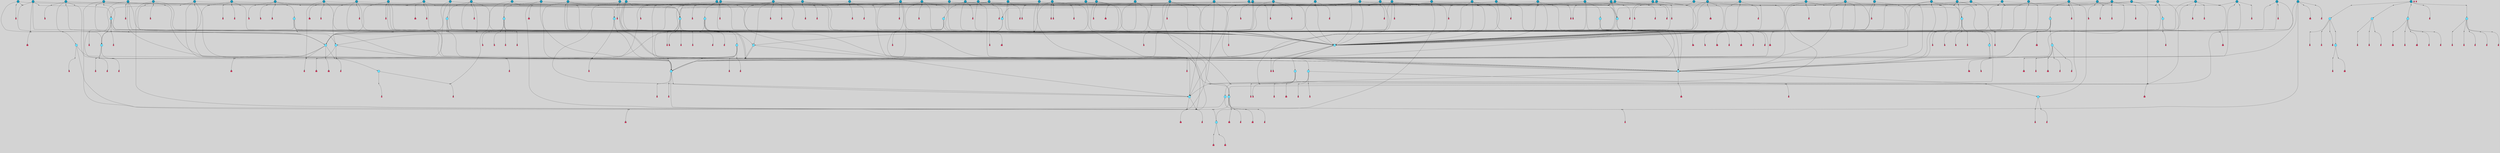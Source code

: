 // File exported with GEGELATI v1.3.1
// On the 2024-04-08 17:26:58
// With the File::TPGGraphDotExporter
digraph{
	graph[pad = "0.212, 0.055" bgcolor = lightgray]
	node[shape=circle style = filled label = ""]
		T4 [fillcolor="#66ddff"]
		T7 [fillcolor="#66ddff"]
		T9 [fillcolor="#66ddff"]
		T24 [fillcolor="#66ddff"]
		T82 [fillcolor="#66ddff"]
		T111 [fillcolor="#66ddff"]
		T129 [fillcolor="#66ddff"]
		T164 [fillcolor="#66ddff"]
		T207 [fillcolor="#66ddff"]
		T20 [fillcolor="#66ddff"]
		T321 [fillcolor="#66ddff"]
		T322 [fillcolor="#66ddff"]
		T323 [fillcolor="#66ddff"]
		T577 [fillcolor="#66ddff"]
		T623 [fillcolor="#66ddff"]
		T625 [fillcolor="#66ddff"]
		T673 [fillcolor="#1199bb"]
		T685 [fillcolor="#66ddff"]
		T686 [fillcolor="#66ddff"]
		T687 [fillcolor="#66ddff"]
		T760 [fillcolor="#66ddff"]
		T733 [fillcolor="#66ddff"]
		T761 [fillcolor="#66ddff"]
		T762 [fillcolor="#66ddff"]
		T812 [fillcolor="#1199bb"]
		T821 [fillcolor="#1199bb"]
		T824 [fillcolor="#1199bb"]
		T828 [fillcolor="#66ddff"]
		T842 [fillcolor="#66ddff"]
		T847 [fillcolor="#66ddff"]
		T848 [fillcolor="#66ddff"]
		T885 [fillcolor="#66ddff"]
		T895 [fillcolor="#66ddff"]
		T866 [fillcolor="#66ddff"]
		T957 [fillcolor="#66ddff"]
		T1050 [fillcolor="#1199bb"]
		T1052 [fillcolor="#1199bb"]
		T1053 [fillcolor="#1199bb"]
		T1054 [fillcolor="#1199bb"]
		T1055 [fillcolor="#1199bb"]
		T1057 [fillcolor="#1199bb"]
		T1058 [fillcolor="#1199bb"]
		T1059 [fillcolor="#1199bb"]
		T1060 [fillcolor="#1199bb"]
		T1061 [fillcolor="#1199bb"]
		T1062 [fillcolor="#1199bb"]
		T1063 [fillcolor="#66ddff"]
		T1064 [fillcolor="#1199bb"]
		T1065 [fillcolor="#1199bb"]
		T1066 [fillcolor="#66ddff"]
		T1067 [fillcolor="#1199bb"]
		T1068 [fillcolor="#1199bb"]
		T1069 [fillcolor="#1199bb"]
		T938 [fillcolor="#1199bb"]
		T1070 [fillcolor="#1199bb"]
		T1071 [fillcolor="#1199bb"]
		T1072 [fillcolor="#1199bb"]
		T1073 [fillcolor="#1199bb"]
		T1074 [fillcolor="#1199bb"]
		T1075 [fillcolor="#1199bb"]
		T1082 [fillcolor="#1199bb"]
		T1083 [fillcolor="#1199bb"]
		T1084 [fillcolor="#1199bb"]
		T936 [fillcolor="#1199bb"]
		T1085 [fillcolor="#1199bb"]
		T1086 [fillcolor="#1199bb"]
		T1081 [fillcolor="#1199bb"]
		T1087 [fillcolor="#1199bb"]
		T1088 [fillcolor="#1199bb"]
		T1089 [fillcolor="#1199bb"]
		T1090 [fillcolor="#1199bb"]
		T1091 [fillcolor="#1199bb"]
		T930 [fillcolor="#1199bb"]
		T1092 [fillcolor="#1199bb"]
		T1093 [fillcolor="#1199bb"]
		T1094 [fillcolor="#1199bb"]
		T1095 [fillcolor="#1199bb"]
		T1096 [fillcolor="#1199bb"]
		T1097 [fillcolor="#1199bb"]
		T1098 [fillcolor="#1199bb"]
		T1099 [fillcolor="#1199bb"]
		T1100 [fillcolor="#1199bb"]
		T1101 [fillcolor="#1199bb"]
		T1102 [fillcolor="#1199bb"]
		T1103 [fillcolor="#1199bb"]
		T1104 [fillcolor="#1199bb"]
		T1105 [fillcolor="#1199bb"]
		T1106 [fillcolor="#1199bb"]
		T1107 [fillcolor="#1199bb"]
		T1108 [fillcolor="#1199bb"]
		T1109 [fillcolor="#1199bb"]
		T1110 [fillcolor="#1199bb"]
		T1111 [fillcolor="#1199bb"]
		T1112 [fillcolor="#1199bb"]
		T1113 [fillcolor="#1199bb"]
		T1114 [fillcolor="#1199bb"]
		T1115 [fillcolor="#1199bb"]
		T1116 [fillcolor="#1199bb"]
		T1117 [fillcolor="#1199bb"]
		T1118 [fillcolor="#1199bb"]
		T1119 [fillcolor="#1199bb"]
		T1120 [fillcolor="#1199bb"]
		T1121 [fillcolor="#1199bb"]
		T1122 [fillcolor="#1199bb"]
		T1123 [fillcolor="#1199bb"]
		T1124 [fillcolor="#1199bb"]
		T1125 [fillcolor="#1199bb"]
		T1126 [fillcolor="#1199bb"]
		T1130 [fillcolor="#66ddff"]
		T1131 [fillcolor="#1199bb"]
		T1132 [fillcolor="#66ddff"]
		T1133 [fillcolor="#66ddff"]
		T1134 [fillcolor="#66ddff"]
		T1135 [fillcolor="#66ddff"]
		P17250 [fillcolor="#cccccc" shape=point] //7|
		I17250 [shape=box style=invis label="0|2&2|4#2|6&#92;n5|3&0|6#0|1&#92;n4|7&2|6#0|5&#92;n7|6&0|7#0|5&#92;n10|7&2|2#1|1&#92;n"]
		P17250 -> I17250[style=invis]
		A11163 [fillcolor="#ff3366" shape=box margin=0.03 width=0 height=0 label="4"]
		T4 -> P17250 -> A11163
		P17251 [fillcolor="#cccccc" shape=point] //0|
		I17251 [shape=box style=invis label="2|5&0|1#0|6&#92;n6|1&2|2#2|7&#92;n8|0&0|3#1|4&#92;n4|3&2|5#2|4&#92;n8|1&2|4#0|0&#92;n6|6&0|1#2|6&#92;n11|7&2|4#2|5&#92;n6|2&2|4#0|2&#92;n8|5&2|4#2|4&#92;n2|1&2|1#2|2&#92;n2|7&2|5#2|6&#92;n9|7&0|5#0|4&#92;n1|2&0|5#2|6&#92;n4|2&2|3#2|7&#92;n3|3&2|1#0|2&#92;n"]
		P17251 -> I17251[style=invis]
		A11164 [fillcolor="#ff3366" shape=box margin=0.03 width=0 height=0 label="5"]
		T4 -> P17251 -> A11164
		P17252 [fillcolor="#cccccc" shape=point] //-3|
		I17252 [shape=box style=invis label="1|6&2|7#0|7&#92;n10|2&0|7#1|3&#92;n9|6&2|7#2|2&#92;n5|3&0|7#0|7&#92;n1|6&2|3#0|0&#92;n2|3&2|3#2|2&#92;n5|1&2|6#0|6&#92;n"]
		P17252 -> I17252[style=invis]
		A11165 [fillcolor="#ff3366" shape=box margin=0.03 width=0 height=0 label="7"]
		T7 -> P17252 -> A11165
		P17253 [fillcolor="#cccccc" shape=point] //5|
		I17253 [shape=box style=invis label="0|5&2|3#0|1&#92;n0|6&2|1#2|4&#92;n6|2&2|6#0|7&#92;n7|4&0|3#0|1&#92;n5|4&0|7#1|6&#92;n9|1&0|5#2|2&#92;n6|3&2|3#1|7&#92;n11|7&2|4#1|6&#92;n2|5&0|1#0|0&#92;n4|7&0|0#0|2&#92;n6|2&0|6#0|0&#92;n2|1&2|6#2|4&#92;n10|0&2|0#1|0&#92;n6|6&2|4#0|6&#92;n"]
		P17253 -> I17253[style=invis]
		A11166 [fillcolor="#ff3366" shape=box margin=0.03 width=0 height=0 label="8"]
		T7 -> P17253 -> A11166
		P17254 [fillcolor="#cccccc" shape=point] //-6|
		I17254 [shape=box style=invis label="11|1&0|7#2|0&#92;n10|4&0|1#1|0&#92;n4|3&2|4#2|1&#92;n0|5&2|0#0|0&#92;n6|1&0|0#0|3&#92;n8|2&2|0#0|4&#92;n11|4&2|0#1|6&#92;n7|0&2|6#2|3&#92;n5|3&2|6#2|0&#92;n2|0&2|0#0|4&#92;n"]
		P17254 -> I17254[style=invis]
		A11167 [fillcolor="#ff3366" shape=box margin=0.03 width=0 height=0 label="9"]
		T9 -> P17254 -> A11167
		P17255 [fillcolor="#cccccc" shape=point] //2|
		I17255 [shape=box style=invis label="6|3&2|7#1|4&#92;n8|6&0|0#2|5&#92;n2|1&0|2#0|3&#92;n8|7&0|6#0|4&#92;n2|1&2|0#0|1&#92;n0|0&2|2#2|3&#92;n6|6&0|7#2|1&#92;n6|1&0|7#2|6&#92;n5|4&2|7#0|4&#92;n0|3&0|4#2|0&#92;n11|0&2|0#2|5&#92;n4|5&2|5#2|4&#92;n5|7&0|6#0|4&#92;n9|7&2|5#0|3&#92;n5|4&2|1#0|3&#92;n5|3&0|1#1|7&#92;n0|4&0|3#2|5&#92;n"]
		P17255 -> I17255[style=invis]
		A11168 [fillcolor="#ff3366" shape=box margin=0.03 width=0 height=0 label="10"]
		T9 -> P17255 -> A11168
		P17256 [fillcolor="#cccccc" shape=point] //-3|
		I17256 [shape=box style=invis label="8|1&2|3#0|5&#92;n0|6&0|5#0|5&#92;n3|7&2|1#0|6&#92;n3|5&0|1#0|0&#92;n9|5&2|0#0|4&#92;n3|5&0|2#0|3&#92;n10|6&2|4#1|0&#92;n9|4&2|7#2|6&#92;n1|7&2|5#2|2&#92;n"]
		P17256 -> I17256[style=invis]
		A11169 [fillcolor="#ff3366" shape=box margin=0.03 width=0 height=0 label="5"]
		T4 -> P17256 -> A11169
		P17257 [fillcolor="#cccccc" shape=point] //1|
		I17257 [shape=box style=invis label="5|1&0|6#2|7&#92;n2|4&0|4#2|2&#92;n0|6&0|5#0|4&#92;n10|6&2|5#1|6&#92;n9|3&0|1#1|7&#92;n10|3&2|2#1|0&#92;n5|0&0|0#2|1&#92;n11|3&2|3#1|5&#92;n10|3&0|1#1|0&#92;n2|4&0|1#0|1&#92;n0|2&0|3#2|4&#92;n9|2&2|1#2|5&#92;n11|7&2|6#2|6&#92;n"]
		P17257 -> I17257[style=invis]
		T24 -> P17257 -> T7
		P17258 [fillcolor="#cccccc" shape=point] //5|
		I17258 [shape=box style=invis label="3|0&2|0#0|1&#92;n3|0&0|7#0|1&#92;n5|3&0|2#2|6&#92;n4|4&2|4#2|6&#92;n11|2&0|7#1|6&#92;n2|7&2|2#2|5&#92;n9|3&2|6#2|7&#92;n7|7&0|0#0|4&#92;n6|1&2|4#2|3&#92;n5|4&2|0#1|6&#92;n1|3&0|7#0|4&#92;n"]
		P17258 -> I17258[style=invis]
		A11170 [fillcolor="#ff3366" shape=box margin=0.03 width=0 height=0 label="7"]
		T24 -> P17258 -> A11170
		P17259 [fillcolor="#cccccc" shape=point] //-2|
		I17259 [shape=box style=invis label="4|1&0|4#0|3&#92;n4|2&0|5#2|0&#92;n5|5&2|6#0|5&#92;n1|4&0|1#0|2&#92;n6|3&2|7#1|5&#92;n0|4&2|0#0|3&#92;n8|5&2|5#1|2&#92;n10|7&2|7#1|1&#92;n3|4&0|0#2|1&#92;n3|6&2|5#2|5&#92;n8|3&0|1#0|7&#92;n10|0&2|7#1|3&#92;n4|1&2|4#0|1&#92;n9|3&2|0#0|4&#92;n3|6&2|0#0|4&#92;n1|2&0|6#2|1&#92;n4|0&2|1#2|2&#92;n"]
		P17259 -> I17259[style=invis]
		A11171 [fillcolor="#ff3366" shape=box margin=0.03 width=0 height=0 label="14"]
		T24 -> P17259 -> A11171
		P17260 [fillcolor="#cccccc" shape=point] //6|
		I17260 [shape=box style=invis label="7|0&2|5#1|2&#92;n10|6&2|1#1|3&#92;n7|5&0|2#0|7&#92;n10|7&0|1#1|5&#92;n4|6&2|5#0|5&#92;n4|4&0|7#2|7&#92;n"]
		P17260 -> I17260[style=invis]
		A11172 [fillcolor="#ff3366" shape=box margin=0.03 width=0 height=0 label="7"]
		T82 -> P17260 -> A11172
		P17261 [fillcolor="#cccccc" shape=point] //6|
		I17261 [shape=box style=invis label="0|5&2|3#0|1&#92;n0|6&2|1#2|4&#92;n9|1&0|5#2|2&#92;n7|4&0|3#0|1&#92;n5|4&0|7#1|6&#92;n2|5&0|1#0|0&#92;n6|3&2|3#1|7&#92;n11|7&2|4#1|6&#92;n6|2&2|6#0|1&#92;n4|7&0|0#0|2&#92;n6|2&0|6#0|0&#92;n9|1&2|6#2|4&#92;n10|0&2|0#1|0&#92;n6|6&2|4#0|6&#92;n"]
		P17261 -> I17261[style=invis]
		A11173 [fillcolor="#ff3366" shape=box margin=0.03 width=0 height=0 label="8"]
		T82 -> P17261 -> A11173
		T82 -> P17254
		P17262 [fillcolor="#cccccc" shape=point] //-5|
		I17262 [shape=box style=invis label="0|0&2|3#0|2&#92;n10|5&0|6#1|3&#92;n7|3&0|6#2|3&#92;n3|4&0|6#0|6&#92;n10|5&0|2#1|1&#92;n5|0&0|1#0|3&#92;n6|6&2|5#1|5&#92;n7|4&0|2#1|7&#92;n5|7&0|1#2|5&#92;n1|5&0|0#0|3&#92;n7|5&2|1#2|6&#92;n9|0&0|2#0|0&#92;n4|0&2|4#0|0&#92;n4|6&0|0#2|3&#92;n3|1&0|6#2|5&#92;n7|7&2|1#2|3&#92;n9|4&2|2#0|6&#92;n"]
		P17262 -> I17262[style=invis]
		T111 -> P17262 -> T9
		P17263 [fillcolor="#cccccc" shape=point] //7|
		I17263 [shape=box style=invis label="7|4&2|1#2|0&#92;n4|1&2|4#2|3&#92;n5|0&2|0#2|2&#92;n6|1&2|4#2|6&#92;n"]
		P17263 -> I17263[style=invis]
		A11174 [fillcolor="#ff3366" shape=box margin=0.03 width=0 height=0 label="9"]
		T111 -> P17263 -> A11174
		P17264 [fillcolor="#cccccc" shape=point] //2|
		I17264 [shape=box style=invis label="3|0&2|0#0|1&#92;n11|2&0|7#1|6&#92;n8|7&2|4#0|5&#92;n5|3&0|2#2|6&#92;n4|4&2|4#2|6&#92;n3|0&0|7#0|1&#92;n2|7&2|2#2|5&#92;n9|3&2|6#2|7&#92;n7|7&0|0#0|4&#92;n6|1&2|4#1|3&#92;n5|4&2|0#1|6&#92;n1|3&0|7#0|4&#92;n"]
		P17264 -> I17264[style=invis]
		A11175 [fillcolor="#ff3366" shape=box margin=0.03 width=0 height=0 label="7"]
		T111 -> P17264 -> A11175
		T111 -> P17254
		P17265 [fillcolor="#cccccc" shape=point] //8|
		I17265 [shape=box style=invis label="9|0&0|1#2|0&#92;n10|1&2|5#1|4&#92;n8|2&2|6#0|4&#92;n2|4&2|5#2|3&#92;n4|2&2|2#0|2&#92;n7|5&0|2#0|0&#92;n8|2&2|1#1|3&#92;n8|7&0|7#2|1&#92;n1|1&0|0#0|7&#92;n5|6&2|5#1|0&#92;n6|6&2|5#0|0&#92;n11|4&0|3#2|6&#92;n4|2&2|4#0|7&#92;n5|6&0|1#2|0&#92;n11|3&0|2#0|7&#92;n"]
		P17265 -> I17265[style=invis]
		A11176 [fillcolor="#ff3366" shape=box margin=0.03 width=0 height=0 label="6"]
		T129 -> P17265 -> A11176
		T129 -> P17258
		P17266 [fillcolor="#cccccc" shape=point] //10|
		I17266 [shape=box style=invis label="4|5&2|7#2|1&#92;n1|7&2|3#0|6&#92;n3|5&2|2#0|3&#92;n10|3&0|7#1|4&#92;n7|1&0|4#2|6&#92;n10|2&0|3#1|7&#92;n9|5&2|0#0|4&#92;n4|0&0|3#2|7&#92;n11|4&2|6#1|2&#92;n5|4&2|7#0|2&#92;n2|6&2|4#0|0&#92;n6|5&0|7#2|1&#92;n5|3&2|3#1|6&#92;n10|7&2|0#1|2&#92;n"]
		P17266 -> I17266[style=invis]
		A11177 [fillcolor="#ff3366" shape=box margin=0.03 width=0 height=0 label="5"]
		T129 -> P17266 -> A11177
		P17267 [fillcolor="#cccccc" shape=point] //5|
		I17267 [shape=box style=invis label="9|4&2|3#1|3&#92;n0|4&2|4#0|5&#92;n6|1&2|6#2|5&#92;n4|0&0|5#2|0&#92;n"]
		P17267 -> I17267[style=invis]
		A11178 [fillcolor="#ff3366" shape=box margin=0.03 width=0 height=0 label="7"]
		T129 -> P17267 -> A11178
		P17268 [fillcolor="#cccccc" shape=point] //6|
		I17268 [shape=box style=invis label="9|4&2|7#0|6&#92;n8|4&0|1#1|0&#92;n1|3&0|0#2|1&#92;n2|4&0|6#2|2&#92;n5|1&2|5#0|7&#92;n3|0&0|3#2|6&#92;n2|2&2|6#0|2&#92;n8|4&0|4#2|2&#92;n5|1&2|4#0|3&#92;n9|4&0|6#0|6&#92;n5|0&2|2#1|5&#92;n11|7&0|0#1|1&#92;n0|4&0|3#0|3&#92;n7|7&2|4#2|5&#92;n1|5&0|1#2|1&#92;n"]
		P17268 -> I17268[style=invis]
		A11179 [fillcolor="#ff3366" shape=box margin=0.03 width=0 height=0 label="1"]
		T129 -> P17268 -> A11179
		T164 -> P17251
		P17269 [fillcolor="#cccccc" shape=point] //-1|
		I17269 [shape=box style=invis label="6|4&0|4#2|4&#92;n4|5&2|5#2|4&#92;n9|7&2|5#0|3&#92;n3|7&2|6#0|6&#92;n8|7&0|6#0|4&#92;n2|1&2|0#0|1&#92;n8|6&0|0#2|5&#92;n2|1&0|2#0|3&#92;n6|1&0|7#2|6&#92;n6|3&0|1#1|6&#92;n5|4&2|7#0|4&#92;n0|7&0|4#2|0&#92;n11|0&2|0#2|5&#92;n3|7&2|0#2|7&#92;n8|3&2|7#1|4&#92;n5|7&0|6#0|4&#92;n0|0&2|3#2|3&#92;n5|4&2|1#0|3&#92;n0|4&0|3#2|5&#92;n"]
		P17269 -> I17269[style=invis]
		A11180 [fillcolor="#ff3366" shape=box margin=0.03 width=0 height=0 label="10"]
		T164 -> P17269 -> A11180
		P17270 [fillcolor="#cccccc" shape=point] //-7|
		I17270 [shape=box style=invis label="6|1&0|2#0|3&#92;n1|2&0|1#2|0&#92;n10|3&2|2#1|1&#92;n0|1&0|2#0|7&#92;n4|6&2|7#2|4&#92;n6|0&2|7#0|6&#92;n"]
		P17270 -> I17270[style=invis]
		A11181 [fillcolor="#ff3366" shape=box margin=0.03 width=0 height=0 label="7"]
		T164 -> P17270 -> A11181
		P17271 [fillcolor="#cccccc" shape=point] //-6|
		I17271 [shape=box style=invis label="11|7&0|1#0|6&#92;n3|5&0|1#0|3&#92;n1|5&0|5#0|6&#92;n1|7&2|5#2|2&#92;n0|0&0|2#2|2&#92;n4|4&0|1#0|5&#92;n6|4&2|2#0|2&#92;n0|6&2|5#0|5&#92;n0|3&2|2#2|6&#92;n"]
		P17271 -> I17271[style=invis]
		A11182 [fillcolor="#ff3366" shape=box margin=0.03 width=0 height=0 label="5"]
		T164 -> P17271 -> A11182
		P17272 [fillcolor="#cccccc" shape=point] //4|
		I17272 [shape=box style=invis label="4|3&0|6#0|3&#92;n5|7&2|3#2|2&#92;n5|6&0|7#1|2&#92;n1|4&2|6#0|3&#92;n8|4&2|1#2|5&#92;n9|5&2|4#1|4&#92;n2|4&0|5#0|7&#92;n10|0&0|6#1|3&#92;n3|0&0|6#0|2&#92;n2|7&2|7#2|6&#92;n5|2&0|5#1|5&#92;n10|4&2|5#1|7&#92;n4|0&0|4#2|4&#92;n11|1&0|4#2|6&#92;n10|6&2|0#1|4&#92;n9|7&0|3#1|4&#92;n4|5&2|7#0|6&#92;n11|5&2|6#2|3&#92;n0|3&0|5#0|1&#92;n"]
		P17272 -> I17272[style=invis]
		A11183 [fillcolor="#ff3366" shape=box margin=0.03 width=0 height=0 label="13"]
		T164 -> P17272 -> A11183
		P17273 [fillcolor="#cccccc" shape=point] //7|
		I17273 [shape=box style=invis label="7|0&2|1#2|0&#92;n9|7&2|1#1|7&#92;n8|2&0|1#1|0&#92;n6|6&0|2#1|1&#92;n2|2&0|5#0|0&#92;n5|7&0|0#2|1&#92;n5|1&2|5#1|5&#92;n4|7&2|4#2|3&#92;n10|5&2|2#1|5&#92;n1|3&2|2#2|0&#92;n10|2&2|6#1|5&#92;n"]
		P17273 -> I17273[style=invis]
		A11184 [fillcolor="#ff3366" shape=box margin=0.03 width=0 height=0 label="1"]
		T207 -> P17273 -> A11184
		P17274 [fillcolor="#cccccc" shape=point] //-3|
		I17274 [shape=box style=invis label="3|7&0|0#0|2&#92;n11|5&0|1#1|1&#92;n4|1&0|6#2|6&#92;n4|0&0|1#0|5&#92;n"]
		P17274 -> I17274[style=invis]
		T207 -> P17274 -> T24
		P17275 [fillcolor="#cccccc" shape=point] //5|
		I17275 [shape=box style=invis label="8|1&2|6#0|6&#92;n3|0&0|7#0|1&#92;n11|3&0|2#2|6&#92;n4|4&2|4#2|6&#92;n11|2&0|7#1|6&#92;n2|7&2|2#2|5&#92;n7|7&0|0#0|4&#92;n6|1&2|4#2|3&#92;n5|4&2|0#1|6&#92;n3|0&2|0#0|1&#92;n1|3&0|7#0|4&#92;n"]
		P17275 -> I17275[style=invis]
		A11185 [fillcolor="#ff3366" shape=box margin=0.03 width=0 height=0 label="7"]
		T207 -> P17275 -> A11185
		P17276 [fillcolor="#cccccc" shape=point] //5|
		I17276 [shape=box style=invis label="10|4&2|6#1|2&#92;n8|4&0|1#1|0&#92;n0|4&2|6#0|0&#92;n8|4&2|5#2|1&#92;n7|5&2|5#1|0&#92;n3|6&0|6#2|2&#92;n1|7&0|7#0|5&#92;n2|0&0|7#2|4&#92;n9|4&2|6#2|7&#92;n2|6&2|2#0|0&#92;n11|7&2|7#0|7&#92;n5|5&0|0#0|1&#92;n10|1&0|0#1|0&#92;n7|3&0|1#2|5&#92;n9|2&2|7#1|5&#92;n9|0&2|5#1|2&#92;n1|6&2|4#2|2&#92;n3|3&2|2#0|7&#92;n1|6&2|0#0|0&#92;n6|4&2|6#1|0&#92;n"]
		P17276 -> I17276[style=invis]
		A11186 [fillcolor="#ff3366" shape=box margin=0.03 width=0 height=0 label="1"]
		T207 -> P17276 -> A11186
		P17277 [fillcolor="#cccccc" shape=point] //7|
		I17277 [shape=box style=invis label="6|1&2|6#2|7&#92;n7|0&2|4#2|3&#92;n3|3&0|7#0|6&#92;n5|4&0|2#2|4&#92;n8|5&2|6#2|7&#92;n0|0&2|3#0|3&#92;n5|4&2|4#2|6&#92;n"]
		P17277 -> I17277[style=invis]
		T207 -> P17277 -> T4
		P17278 [fillcolor="#cccccc" shape=point] //-9|
		I17278 [shape=box style=invis label="2|0&2|0#2|1&#92;n4|4&2|4#2|6&#92;n9|1&0|3#1|7&#92;n5|3&0|2#2|6&#92;n2|7&2|2#2|5&#92;n5|4&2|0#1|6&#92;n3|0&0|7#0|1&#92;n1|3&0|7#0|4&#92;n11|6&2|2#0|7&#92;n7|7&0|0#0|4&#92;n11|0&0|7#1|6&#92;n9|3&2|6#2|7&#92;n"]
		P17278 -> I17278[style=invis]
		A11187 [fillcolor="#ff3366" shape=box margin=0.03 width=0 height=0 label="7"]
		T322 -> P17278 -> A11187
		P17279 [fillcolor="#cccccc" shape=point] //-4|
		I17279 [shape=box style=invis label="4|1&0|4#2|6&#92;n1|2&2|2#2|0&#92;n1|2&2|0#0|6&#92;n8|4&2|3#2|5&#92;n5|5&2|1#1|0&#92;n"]
		P17279 -> I17279[style=invis]
		A11188 [fillcolor="#ff3366" shape=box margin=0.03 width=0 height=0 label="12"]
		T321 -> P17279 -> A11188
		P17280 [fillcolor="#cccccc" shape=point] //6|
		I17280 [shape=box style=invis label="3|0&2|7#2|2&#92;n3|2&0|4#2|5&#92;n5|1&0|2#1|0&#92;n8|7&0|1#2|0&#92;n8|5&0|3#0|6&#92;n0|2&0|2#2|3&#92;n1|5&2|5#0|5&#92;n5|6&0|6#0|7&#92;n6|7&0|0#2|6&#92;n1|2&2|3#0|0&#92;n7|7&2|3#0|4&#92;n0|7&2|7#0|6&#92;n1|0&2|2#2|7&#92;n4|4&0|1#0|0&#92;n"]
		P17280 -> I17280[style=invis]
		A11189 [fillcolor="#ff3366" shape=box margin=0.03 width=0 height=0 label="11"]
		T321 -> P17280 -> A11189
		P17281 [fillcolor="#cccccc" shape=point] //2|
		I17281 [shape=box style=invis label="4|1&0|4#2|6&#92;n5|5&2|1#1|0&#92;n1|0&2|0#0|6&#92;n8|4&2|3#2|5&#92;n"]
		P17281 -> I17281[style=invis]
		T322 -> P17281 -> T321
		P17282 [fillcolor="#cccccc" shape=point] //8|
		I17282 [shape=box style=invis label="9|7&0|5#2|5&#92;n3|3&2|3#0|2&#92;n9|5&2|2#1|0&#92;n2|3&0|6#0|3&#92;n4|4&2|5#2|7&#92;n11|3&2|0#1|5&#92;n6|6&2|1#2|2&#92;n4|6&0|1#2|2&#92;n2|5&2|7#2|2&#92;n7|7&2|2#2|3&#92;n6|5&0|3#2|6&#92;n6|7&0|6#0|2&#92;n"]
		P17282 -> I17282[style=invis]
		A11190 [fillcolor="#ff3366" shape=box margin=0.03 width=0 height=0 label="14"]
		T322 -> P17282 -> A11190
		P17283 [fillcolor="#cccccc" shape=point] //4|
		I17283 [shape=box style=invis label="4|3&0|6#0|3&#92;n5|7&2|3#2|2&#92;n5|6&0|7#1|2&#92;n1|4&2|6#0|3&#92;n8|4&2|1#2|5&#92;n9|5&2|4#1|4&#92;n2|4&0|5#0|7&#92;n10|0&0|6#1|3&#92;n3|0&0|6#0|2&#92;n2|7&2|7#2|6&#92;n5|2&0|5#1|5&#92;n10|4&2|5#1|7&#92;n4|0&0|4#2|4&#92;n11|1&0|4#2|6&#92;n10|6&2|0#1|4&#92;n9|7&0|3#1|4&#92;n4|5&2|7#0|6&#92;n11|5&2|6#2|3&#92;n0|3&0|5#0|1&#92;n"]
		P17283 -> I17283[style=invis]
		A11191 [fillcolor="#ff3366" shape=box margin=0.03 width=0 height=0 label="13"]
		T322 -> P17283 -> A11191
		P17284 [fillcolor="#cccccc" shape=point] //-3|
		I17284 [shape=box style=invis label="4|5&0|0#0|0&#92;n4|7&0|0#0|2&#92;n0|6&2|1#2|4&#92;n9|1&0|5#2|2&#92;n10|0&2|0#1|0&#92;n6|6&2|4#0|6&#92;n2|5&0|1#0|0&#92;n6|3&2|3#1|7&#92;n11|7&2|4#1|6&#92;n6|2&2|6#0|1&#92;n6|2&0|0#0|0&#92;n9|1&2|6#2|4&#92;n10|4&0|3#1|1&#92;n5|4&2|7#1|6&#92;n"]
		P17284 -> I17284[style=invis]
		T323 -> P17284 -> T322
		P17285 [fillcolor="#cccccc" shape=point] //5|
		I17285 [shape=box style=invis label="0|5&2|3#0|1&#92;n0|6&2|1#2|4&#92;n6|2&2|6#0|7&#92;n7|4&0|3#0|1&#92;n5|4&0|7#1|6&#92;n9|1&0|5#2|2&#92;n6|3&2|3#1|7&#92;n11|7&2|4#1|6&#92;n2|5&0|1#0|0&#92;n4|7&0|0#0|2&#92;n6|2&0|6#0|0&#92;n2|1&2|6#2|4&#92;n10|0&2|0#1|0&#92;n6|6&2|4#0|6&#92;n"]
		P17285 -> I17285[style=invis]
		A11192 [fillcolor="#ff3366" shape=box margin=0.03 width=0 height=0 label="8"]
		T20 -> P17285 -> A11192
		P17286 [fillcolor="#cccccc" shape=point] //-3|
		I17286 [shape=box style=invis label="1|6&2|7#0|7&#92;n10|2&0|7#1|3&#92;n9|6&2|7#2|2&#92;n5|3&0|7#0|7&#92;n1|6&2|3#0|0&#92;n2|3&2|3#2|2&#92;n5|1&2|6#0|6&#92;n"]
		P17286 -> I17286[style=invis]
		A11193 [fillcolor="#ff3366" shape=box margin=0.03 width=0 height=0 label="7"]
		T20 -> P17286 -> A11193
		P17287 [fillcolor="#cccccc" shape=point] //1|
		I17287 [shape=box style=invis label="0|4&0|1#0|1&#92;n10|5&2|5#1|6&#92;n7|7&2|5#2|2&#92;n9|5&0|7#2|7&#92;n8|4&0|3#2|7&#92;n11|0&2|3#0|5&#92;n7|0&0|0#0|1&#92;n4|2&0|4#0|5&#92;n5|1&0|6#2|7&#92;n11|3&0|7#1|3&#92;n"]
		P17287 -> I17287[style=invis]
		T323 -> P17287 -> T20
		P17288 [fillcolor="#cccccc" shape=point] //-8|
		I17288 [shape=box style=invis label="7|5&0|4#2|4&#92;n"]
		P17288 -> I17288[style=invis]
		A11194 [fillcolor="#ff3366" shape=box margin=0.03 width=0 height=0 label="3"]
		T322 -> P17288 -> A11194
		P17289 [fillcolor="#cccccc" shape=point] //4|
		I17289 [shape=box style=invis label="4|3&0|6#0|3&#92;n5|7&2|3#2|2&#92;n5|6&0|7#1|2&#92;n1|4&2|6#0|3&#92;n8|4&2|1#2|5&#92;n9|5&2|4#1|4&#92;n2|4&0|5#0|7&#92;n10|0&0|6#1|3&#92;n3|0&0|6#0|2&#92;n2|7&2|7#2|6&#92;n5|2&0|5#1|5&#92;n10|4&2|5#1|7&#92;n4|0&0|4#2|4&#92;n11|1&0|4#2|6&#92;n10|6&2|0#1|4&#92;n9|7&0|3#1|4&#92;n4|5&2|7#0|6&#92;n11|5&2|6#2|3&#92;n0|3&0|5#0|1&#92;n"]
		P17289 -> I17289[style=invis]
		A11195 [fillcolor="#ff3366" shape=box margin=0.03 width=0 height=0 label="13"]
		T323 -> P17289 -> A11195
		P17290 [fillcolor="#cccccc" shape=point] //-9|
		I17290 [shape=box style=invis label="5|5&0|5#0|6&#92;n0|5&2|3#0|1&#92;n8|5&0|3#1|6&#92;n6|2&0|6#0|0&#92;n4|7&0|0#0|5&#92;n10|0&2|0#1|0&#92;n11|2&0|4#1|6&#92;n9|1&0|5#2|2&#92;n6|3&2|3#1|7&#92;n5|7&0|7#1|6&#92;n0|6&2|1#2|4&#92;n2|1&2|6#2|4&#92;n7|4&0|3#0|1&#92;n6|6&2|4#0|6&#92;n"]
		P17290 -> I17290[style=invis]
		A11196 [fillcolor="#ff3366" shape=box margin=0.03 width=0 height=0 label="8"]
		T577 -> P17290 -> A11196
		T577 -> P17260
		P17291 [fillcolor="#cccccc" shape=point] //3|
		I17291 [shape=box style=invis label="9|0&0|1#2|2&#92;n8|6&0|0#1|0&#92;n8|2&0|2#2|4&#92;n3|5&0|1#0|5&#92;n0|0&0|6#2|7&#92;n"]
		P17291 -> I17291[style=invis]
		A11197 [fillcolor="#ff3366" shape=box margin=0.03 width=0 height=0 label="3"]
		T577 -> P17291 -> A11197
		P17292 [fillcolor="#cccccc" shape=point] //-6|
		I17292 [shape=box style=invis label="6|1&2|7#0|1&#92;n10|4&0|0#1|1&#92;n11|0&2|4#0|6&#92;n7|7&2|2#2|2&#92;n2|0&2|5#0|0&#92;n9|2&2|1#2|7&#92;n7|2&2|0#1|5&#92;n0|2&2|7#2|5&#92;n7|2&2|4#2|5&#92;n1|1&2|7#0|6&#92;n3|4&2|2#0|3&#92;n7|4&2|0#2|1&#92;n"]
		P17292 -> I17292[style=invis]
		T577 -> P17292 -> T111
		P17293 [fillcolor="#cccccc" shape=point] //-2|
		I17293 [shape=box style=invis label="0|3&2|7#2|5&#92;n10|0&2|3#1|4&#92;n2|0&2|5#0|6&#92;n7|7&2|2#2|1&#92;n0|2&2|3#0|4&#92;n10|2&2|4#1|5&#92;n9|2&2|1#2|6&#92;n3|4&2|6#2|1&#92;n5|1&2|3#2|4&#92;n4|2&2|5#2|7&#92;n7|4&0|4#1|1&#92;n5|6&2|7#1|0&#92;n1|0&0|6#0|0&#92;n"]
		P17293 -> I17293[style=invis]
		T577 -> P17293 -> T111
		P17294 [fillcolor="#cccccc" shape=point] //4|
		I17294 [shape=box style=invis label="4|3&0|6#0|3&#92;n5|7&2|3#2|2&#92;n5|6&0|7#1|2&#92;n1|4&2|6#0|3&#92;n8|4&2|1#2|5&#92;n9|5&2|4#1|4&#92;n2|4&0|5#0|7&#92;n10|0&0|6#1|3&#92;n3|0&0|6#0|2&#92;n2|7&2|7#2|6&#92;n5|2&0|5#1|5&#92;n10|4&2|5#1|7&#92;n4|0&0|4#2|4&#92;n11|1&0|4#2|6&#92;n10|6&2|0#1|4&#92;n9|7&0|3#1|4&#92;n4|5&2|7#0|6&#92;n11|5&2|6#2|3&#92;n0|3&0|5#0|1&#92;n"]
		P17294 -> I17294[style=invis]
		A11198 [fillcolor="#ff3366" shape=box margin=0.03 width=0 height=0 label="13"]
		T623 -> P17294 -> A11198
		P17295 [fillcolor="#cccccc" shape=point] //-6|
		I17295 [shape=box style=invis label="11|7&0|1#0|6&#92;n3|5&0|1#0|3&#92;n1|5&0|5#0|6&#92;n1|7&2|5#2|2&#92;n0|0&0|2#2|2&#92;n4|4&0|1#0|5&#92;n6|4&2|2#0|2&#92;n0|6&2|5#0|5&#92;n0|3&2|2#2|6&#92;n"]
		P17295 -> I17295[style=invis]
		A11199 [fillcolor="#ff3366" shape=box margin=0.03 width=0 height=0 label="5"]
		T623 -> P17295 -> A11199
		P17296 [fillcolor="#cccccc" shape=point] //-6|
		I17296 [shape=box style=invis label="11|1&0|7#2|0&#92;n10|4&0|1#1|0&#92;n4|3&2|4#2|1&#92;n0|5&2|0#0|0&#92;n6|1&0|0#0|3&#92;n8|2&2|0#0|4&#92;n11|4&2|0#1|6&#92;n7|0&2|6#2|3&#92;n5|3&2|6#2|0&#92;n2|0&2|0#0|4&#92;n"]
		P17296 -> I17296[style=invis]
		A11200 [fillcolor="#ff3366" shape=box margin=0.03 width=0 height=0 label="9"]
		T625 -> P17296 -> A11200
		P17297 [fillcolor="#cccccc" shape=point] //0|
		I17297 [shape=box style=invis label="2|5&0|1#0|6&#92;n6|1&2|2#2|7&#92;n8|0&0|3#1|4&#92;n4|3&2|5#2|4&#92;n8|1&2|4#0|0&#92;n6|6&0|1#2|6&#92;n11|7&2|4#2|5&#92;n6|2&2|4#0|2&#92;n8|5&2|4#2|4&#92;n2|1&2|1#2|2&#92;n2|7&2|5#2|6&#92;n9|7&0|5#0|4&#92;n1|2&0|5#2|6&#92;n4|2&2|3#2|7&#92;n3|3&2|1#0|2&#92;n"]
		P17297 -> I17297[style=invis]
		A11201 [fillcolor="#ff3366" shape=box margin=0.03 width=0 height=0 label="5"]
		T623 -> P17297 -> A11201
		P17298 [fillcolor="#cccccc" shape=point] //2|
		I17298 [shape=box style=invis label="6|3&2|7#1|4&#92;n8|6&0|0#2|5&#92;n2|1&0|2#0|3&#92;n8|7&0|6#0|4&#92;n2|1&2|0#0|1&#92;n0|0&2|2#2|3&#92;n6|6&0|7#2|1&#92;n6|1&0|7#2|6&#92;n5|4&2|7#0|4&#92;n0|3&0|4#2|0&#92;n11|0&2|0#2|5&#92;n4|5&2|5#2|4&#92;n5|7&0|6#0|4&#92;n9|7&2|5#0|3&#92;n5|4&2|1#0|3&#92;n5|3&0|1#1|7&#92;n0|4&0|3#2|5&#92;n"]
		P17298 -> I17298[style=invis]
		A11202 [fillcolor="#ff3366" shape=box margin=0.03 width=0 height=0 label="10"]
		T625 -> P17298 -> A11202
		P17299 [fillcolor="#cccccc" shape=point] //-1|
		I17299 [shape=box style=invis label="6|4&0|4#2|4&#92;n4|5&2|5#2|4&#92;n9|7&2|5#0|3&#92;n3|7&2|6#0|6&#92;n8|7&0|6#0|4&#92;n2|1&2|0#0|1&#92;n8|6&0|0#2|5&#92;n2|1&0|2#0|3&#92;n6|1&0|7#2|6&#92;n6|3&0|1#1|6&#92;n5|4&2|7#0|4&#92;n0|7&0|4#2|0&#92;n11|0&2|0#2|5&#92;n3|7&2|0#2|7&#92;n8|3&2|7#1|4&#92;n5|7&0|6#0|4&#92;n0|0&2|3#2|3&#92;n5|4&2|1#0|3&#92;n0|4&0|3#2|5&#92;n"]
		P17299 -> I17299[style=invis]
		A11203 [fillcolor="#ff3366" shape=box margin=0.03 width=0 height=0 label="10"]
		T623 -> P17299 -> A11203
		P17300 [fillcolor="#cccccc" shape=point] //-7|
		I17300 [shape=box style=invis label="6|1&0|2#0|3&#92;n1|2&0|1#2|0&#92;n10|3&2|2#1|1&#92;n0|1&0|2#0|7&#92;n4|6&2|7#2|4&#92;n6|0&2|7#0|6&#92;n"]
		P17300 -> I17300[style=invis]
		A11204 [fillcolor="#ff3366" shape=box margin=0.03 width=0 height=0 label="7"]
		T623 -> P17300 -> A11204
		P17301 [fillcolor="#cccccc" shape=point] //10|
		I17301 [shape=box style=invis label="9|3&0|1#1|7&#92;n9|0&2|7#2|2&#92;n0|5&0|2#0|3&#92;n10|1&2|2#1|6&#92;n2|5&0|0#0|4&#92;n5|3&0|7#2|0&#92;n5|2&0|0#1|2&#92;n1|0&0|2#2|5&#92;n"]
		P17301 -> I17301[style=invis]
		T673 -> P17301 -> T164
		P17302 [fillcolor="#cccccc" shape=point] //-1|
		I17302 [shape=box style=invis label="9|7&2|6#2|0&#92;n8|3&2|1#0|2&#92;n11|5&0|0#0|6&#92;n9|7&2|7#1|7&#92;n2|0&2|5#2|0&#92;n9|4&2|0#2|1&#92;n3|7&0|4#2|3&#92;n0|2&2|7#2|5&#92;n10|4&0|6#1|1&#92;n1|5&2|7#0|6&#92;n5|2&0|0#1|6&#92;n3|4&2|2#0|3&#92;n"]
		P17302 -> I17302[style=invis]
		T673 -> P17302 -> T111
		P17303 [fillcolor="#cccccc" shape=point] //7|
		I17303 [shape=box style=invis label="0|5&2|3#0|0&#92;n0|6&2|1#2|4&#92;n5|4&0|7#1|6&#92;n9|0&2|7#1|1&#92;n7|4&0|3#0|1&#92;n11|7&2|4#1|6&#92;n8|7&0|4#2|1&#92;n9|1&0|5#2|2&#92;n6|2&2|6#0|7&#92;n8|6&0|2#0|0&#92;n4|7&0|0#0|2&#92;n6|2&0|6#0|0&#92;n10|0&0|0#1|0&#92;n6|6&2|4#0|6&#92;n"]
		P17303 -> I17303[style=invis]
		T673 -> P17303 -> T129
		P17304 [fillcolor="#cccccc" shape=point] //-4|
		I17304 [shape=box style=invis label="0|7&2|5#0|4&#92;n8|5&0|5#2|7&#92;n5|6&0|7#0|4&#92;n7|0&0|5#2|1&#92;n10|6&2|1#1|2&#92;n0|0&2|1#0|6&#92;n8|4&0|5#0|6&#92;n4|2&0|5#2|4&#92;n"]
		P17304 -> I17304[style=invis]
		A11205 [fillcolor="#ff3366" shape=box margin=0.03 width=0 height=0 label="5"]
		T673 -> P17304 -> A11205
		P17305 [fillcolor="#cccccc" shape=point] //7|
		I17305 [shape=box style=invis label="9|2&2|5#2|5&#92;n8|0&0|2#1|6&#92;n11|6&2|2#1|0&#92;n3|3&0|7#0|1&#92;n6|0&2|4#2|3&#92;n3|0&0|0#2|2&#92;n1|4&0|5#0|6&#92;n5|5&0|2#2|6&#92;n2|1&0|0#2|6&#92;n4|4&2|4#2|6&#92;n"]
		P17305 -> I17305[style=invis]
		T673 -> P17305 -> T82
		P17306 [fillcolor="#cccccc" shape=point] //4|
		I17306 [shape=box style=invis label="4|3&0|6#0|3&#92;n5|7&2|3#2|2&#92;n5|6&0|7#1|2&#92;n1|4&2|6#0|3&#92;n8|4&2|1#2|5&#92;n9|5&2|4#1|4&#92;n2|4&0|5#0|7&#92;n10|0&0|6#1|3&#92;n3|0&0|6#0|2&#92;n2|7&2|7#2|6&#92;n5|2&0|5#1|5&#92;n10|4&2|5#1|7&#92;n4|0&0|4#2|4&#92;n11|1&0|4#2|6&#92;n10|6&2|0#1|4&#92;n9|7&0|3#1|4&#92;n4|5&2|7#0|6&#92;n11|5&2|6#2|3&#92;n0|3&0|5#0|1&#92;n"]
		P17306 -> I17306[style=invis]
		A11206 [fillcolor="#ff3366" shape=box margin=0.03 width=0 height=0 label="13"]
		T685 -> P17306 -> A11206
		P17307 [fillcolor="#cccccc" shape=point] //-6|
		I17307 [shape=box style=invis label="11|1&0|7#2|0&#92;n10|4&0|1#1|0&#92;n4|3&2|4#2|1&#92;n0|5&2|0#0|0&#92;n6|1&0|0#0|3&#92;n8|2&2|0#0|4&#92;n11|4&2|0#1|6&#92;n7|0&2|6#2|3&#92;n5|3&2|6#2|0&#92;n2|0&2|0#0|4&#92;n"]
		P17307 -> I17307[style=invis]
		A11207 [fillcolor="#ff3366" shape=box margin=0.03 width=0 height=0 label="9"]
		T686 -> P17307 -> A11207
		P17308 [fillcolor="#cccccc" shape=point] //2|
		I17308 [shape=box style=invis label="3|0&2|0#0|1&#92;n11|2&0|7#1|6&#92;n8|7&2|4#0|5&#92;n5|3&0|2#2|6&#92;n4|4&2|4#2|6&#92;n3|0&0|7#0|1&#92;n2|7&2|2#2|5&#92;n9|3&2|6#2|7&#92;n7|7&0|0#0|4&#92;n6|1&2|4#1|3&#92;n5|4&2|0#1|6&#92;n1|3&0|7#0|4&#92;n"]
		P17308 -> I17308[style=invis]
		A11208 [fillcolor="#ff3366" shape=box margin=0.03 width=0 height=0 label="7"]
		T686 -> P17308 -> A11208
		P17309 [fillcolor="#cccccc" shape=point] //-5|
		I17309 [shape=box style=invis label="0|0&2|3#0|2&#92;n10|5&0|6#1|3&#92;n7|3&0|6#2|3&#92;n3|4&0|6#0|6&#92;n10|5&0|2#1|1&#92;n5|0&0|1#0|3&#92;n6|6&2|5#1|5&#92;n7|4&0|2#1|7&#92;n5|7&0|1#2|5&#92;n1|5&0|0#0|3&#92;n7|5&2|1#2|6&#92;n9|0&0|2#0|0&#92;n4|0&2|4#0|0&#92;n4|6&0|0#2|3&#92;n3|1&0|6#2|5&#92;n7|7&2|1#2|3&#92;n9|4&2|2#0|6&#92;n"]
		P17309 -> I17309[style=invis]
		T686 -> P17309 -> T687
		P17310 [fillcolor="#cccccc" shape=point] //-6|
		I17310 [shape=box style=invis label="11|7&0|1#0|6&#92;n3|5&0|1#0|3&#92;n1|5&0|5#0|6&#92;n1|7&2|5#2|2&#92;n0|0&0|2#2|2&#92;n4|4&0|1#0|5&#92;n6|4&2|2#0|2&#92;n0|6&2|5#0|5&#92;n0|3&2|2#2|6&#92;n"]
		P17310 -> I17310[style=invis]
		A11209 [fillcolor="#ff3366" shape=box margin=0.03 width=0 height=0 label="5"]
		T685 -> P17310 -> A11209
		P17311 [fillcolor="#cccccc" shape=point] //-6|
		I17311 [shape=box style=invis label="11|1&0|7#2|0&#92;n10|4&0|1#1|0&#92;n4|3&2|4#2|1&#92;n0|5&2|0#0|0&#92;n6|1&0|0#0|3&#92;n8|2&2|0#0|4&#92;n11|4&2|0#1|6&#92;n7|0&2|6#2|3&#92;n5|3&2|6#2|0&#92;n2|0&2|0#0|4&#92;n"]
		P17311 -> I17311[style=invis]
		A11210 [fillcolor="#ff3366" shape=box margin=0.03 width=0 height=0 label="9"]
		T687 -> P17311 -> A11210
		P17312 [fillcolor="#cccccc" shape=point] //7|
		I17312 [shape=box style=invis label="7|4&2|1#2|0&#92;n4|1&2|4#2|3&#92;n5|0&2|0#2|2&#92;n6|1&2|4#2|6&#92;n"]
		P17312 -> I17312[style=invis]
		A11211 [fillcolor="#ff3366" shape=box margin=0.03 width=0 height=0 label="9"]
		T686 -> P17312 -> A11211
		P17313 [fillcolor="#cccccc" shape=point] //0|
		I17313 [shape=box style=invis label="2|5&0|1#0|6&#92;n6|1&2|2#2|7&#92;n8|0&0|3#1|4&#92;n4|3&2|5#2|4&#92;n8|1&2|4#0|0&#92;n6|6&0|1#2|6&#92;n11|7&2|4#2|5&#92;n6|2&2|4#0|2&#92;n8|5&2|4#2|4&#92;n2|1&2|1#2|2&#92;n2|7&2|5#2|6&#92;n9|7&0|5#0|4&#92;n1|2&0|5#2|6&#92;n4|2&2|3#2|7&#92;n3|3&2|1#0|2&#92;n"]
		P17313 -> I17313[style=invis]
		A11212 [fillcolor="#ff3366" shape=box margin=0.03 width=0 height=0 label="5"]
		T685 -> P17313 -> A11212
		P17314 [fillcolor="#cccccc" shape=point] //2|
		I17314 [shape=box style=invis label="6|3&2|7#1|4&#92;n8|6&0|0#2|5&#92;n2|1&0|2#0|3&#92;n8|7&0|6#0|4&#92;n2|1&2|0#0|1&#92;n0|0&2|2#2|3&#92;n6|6&0|7#2|1&#92;n6|1&0|7#2|6&#92;n5|4&2|7#0|4&#92;n0|3&0|4#2|0&#92;n11|0&2|0#2|5&#92;n4|5&2|5#2|4&#92;n5|7&0|6#0|4&#92;n9|7&2|5#0|3&#92;n5|4&2|1#0|3&#92;n5|3&0|1#1|7&#92;n0|4&0|3#2|5&#92;n"]
		P17314 -> I17314[style=invis]
		A11213 [fillcolor="#ff3366" shape=box margin=0.03 width=0 height=0 label="10"]
		T687 -> P17314 -> A11213
		P17315 [fillcolor="#cccccc" shape=point] //-1|
		I17315 [shape=box style=invis label="6|4&0|4#2|4&#92;n4|5&2|5#2|4&#92;n9|7&2|5#0|3&#92;n3|7&2|6#0|6&#92;n8|7&0|6#0|4&#92;n2|1&2|0#0|1&#92;n8|6&0|0#2|5&#92;n2|1&0|2#0|3&#92;n6|1&0|7#2|6&#92;n6|3&0|1#1|6&#92;n5|4&2|7#0|4&#92;n0|7&0|4#2|0&#92;n11|0&2|0#2|5&#92;n3|7&2|0#2|7&#92;n8|3&2|7#1|4&#92;n5|7&0|6#0|4&#92;n0|0&2|3#2|3&#92;n5|4&2|1#0|3&#92;n0|4&0|3#2|5&#92;n"]
		P17315 -> I17315[style=invis]
		A11214 [fillcolor="#ff3366" shape=box margin=0.03 width=0 height=0 label="10"]
		T685 -> P17315 -> A11214
		P17316 [fillcolor="#cccccc" shape=point] //-7|
		I17316 [shape=box style=invis label="6|1&0|2#0|3&#92;n1|2&0|1#2|0&#92;n10|3&2|2#1|1&#92;n0|1&0|2#0|7&#92;n4|6&2|7#2|4&#92;n6|0&2|7#0|6&#92;n"]
		P17316 -> I17316[style=invis]
		A11215 [fillcolor="#ff3366" shape=box margin=0.03 width=0 height=0 label="7"]
		T685 -> P17316 -> A11215
		P17317 [fillcolor="#cccccc" shape=point] //6|
		I17317 [shape=box style=invis label="6|1&2|6#1|7&#92;n10|7&2|0#1|5&#92;n9|4&0|1#2|2&#92;n8|6&0|0#1|0&#92;n"]
		P17317 -> I17317[style=invis]
		A11216 [fillcolor="#ff3366" shape=box margin=0.03 width=0 height=0 label="3"]
		T762 -> P17317 -> A11216
		P17318 [fillcolor="#cccccc" shape=point] //4|
		I17318 [shape=box style=invis label="4|3&0|6#0|3&#92;n5|7&2|3#2|2&#92;n5|6&0|7#1|2&#92;n1|4&2|6#0|3&#92;n8|4&2|1#2|5&#92;n9|5&2|4#1|4&#92;n2|4&0|5#0|7&#92;n10|0&0|6#1|3&#92;n3|0&0|6#0|2&#92;n2|7&2|7#2|6&#92;n5|2&0|5#1|5&#92;n10|4&2|5#1|7&#92;n4|0&0|4#2|4&#92;n11|1&0|4#2|6&#92;n10|6&2|0#1|4&#92;n9|7&0|3#1|4&#92;n4|5&2|7#0|6&#92;n11|5&2|6#2|3&#92;n0|3&0|5#0|1&#92;n"]
		P17318 -> I17318[style=invis]
		A11217 [fillcolor="#ff3366" shape=box margin=0.03 width=0 height=0 label="13"]
		T760 -> P17318 -> A11217
		P17319 [fillcolor="#cccccc" shape=point] //-6|
		I17319 [shape=box style=invis label="6|1&2|7#0|1&#92;n10|4&0|0#1|1&#92;n11|0&2|4#0|6&#92;n7|7&2|2#2|2&#92;n2|0&2|5#0|0&#92;n9|2&2|1#2|7&#92;n7|2&2|0#1|5&#92;n0|2&2|7#2|5&#92;n7|2&2|4#2|5&#92;n1|1&2|7#0|6&#92;n3|4&2|2#0|3&#92;n7|4&2|0#2|1&#92;n"]
		P17319 -> I17319[style=invis]
		T762 -> P17319 -> T733
		P17320 [fillcolor="#cccccc" shape=point] //10|
		I17320 [shape=box style=invis label="9|3&0|1#1|7&#92;n9|0&2|7#2|2&#92;n0|5&0|2#0|3&#92;n10|1&2|2#1|6&#92;n2|5&0|0#0|4&#92;n5|3&0|7#2|0&#92;n5|2&0|0#1|2&#92;n1|0&0|2#2|5&#92;n"]
		P17320 -> I17320[style=invis]
		T762 -> P17320 -> T760
		P17321 [fillcolor="#cccccc" shape=point] //-6|
		I17321 [shape=box style=invis label="11|1&0|7#2|0&#92;n10|4&0|1#1|0&#92;n4|3&2|4#2|1&#92;n0|5&2|0#0|0&#92;n6|1&0|0#0|3&#92;n8|2&2|0#0|4&#92;n11|4&2|0#1|6&#92;n7|0&2|6#2|3&#92;n5|3&2|6#2|0&#92;n2|0&2|0#0|4&#92;n"]
		P17321 -> I17321[style=invis]
		A11218 [fillcolor="#ff3366" shape=box margin=0.03 width=0 height=0 label="9"]
		T733 -> P17321 -> A11218
		P17322 [fillcolor="#cccccc" shape=point] //2|
		I17322 [shape=box style=invis label="3|0&2|0#0|1&#92;n11|2&0|7#1|6&#92;n8|7&2|4#0|5&#92;n5|3&0|2#2|6&#92;n4|4&2|4#2|6&#92;n3|0&0|7#0|1&#92;n2|7&2|2#2|5&#92;n9|3&2|6#2|7&#92;n7|7&0|0#0|4&#92;n6|1&2|4#1|3&#92;n5|4&2|0#1|6&#92;n1|3&0|7#0|4&#92;n"]
		P17322 -> I17322[style=invis]
		A11219 [fillcolor="#ff3366" shape=box margin=0.03 width=0 height=0 label="7"]
		T733 -> P17322 -> A11219
		P17323 [fillcolor="#cccccc" shape=point] //-5|
		I17323 [shape=box style=invis label="0|0&2|3#0|2&#92;n10|5&0|6#1|3&#92;n7|3&0|6#2|3&#92;n3|4&0|6#0|6&#92;n10|5&0|2#1|1&#92;n5|0&0|1#0|3&#92;n6|6&2|5#1|5&#92;n7|4&0|2#1|7&#92;n5|7&0|1#2|5&#92;n1|5&0|0#0|3&#92;n7|5&2|1#2|6&#92;n9|0&0|2#0|0&#92;n4|0&2|4#0|0&#92;n4|6&0|0#2|3&#92;n3|1&0|6#2|5&#92;n7|7&2|1#2|3&#92;n9|4&2|2#0|6&#92;n"]
		P17323 -> I17323[style=invis]
		T733 -> P17323 -> T761
		P17324 [fillcolor="#cccccc" shape=point] //-6|
		I17324 [shape=box style=invis label="11|7&0|1#0|6&#92;n3|5&0|1#0|3&#92;n1|5&0|5#0|6&#92;n1|7&2|5#2|2&#92;n0|0&0|2#2|2&#92;n4|4&0|1#0|5&#92;n6|4&2|2#0|2&#92;n0|6&2|5#0|5&#92;n0|3&2|2#2|6&#92;n"]
		P17324 -> I17324[style=invis]
		A11220 [fillcolor="#ff3366" shape=box margin=0.03 width=0 height=0 label="5"]
		T760 -> P17324 -> A11220
		P17325 [fillcolor="#cccccc" shape=point] //-6|
		I17325 [shape=box style=invis label="11|1&0|7#2|0&#92;n10|4&0|1#1|0&#92;n4|3&2|4#2|1&#92;n0|5&2|0#0|0&#92;n6|1&0|0#0|3&#92;n8|2&2|0#0|4&#92;n11|4&2|0#1|6&#92;n7|0&2|6#2|3&#92;n5|3&2|6#2|0&#92;n2|0&2|0#0|4&#92;n"]
		P17325 -> I17325[style=invis]
		A11221 [fillcolor="#ff3366" shape=box margin=0.03 width=0 height=0 label="9"]
		T761 -> P17325 -> A11221
		P17326 [fillcolor="#cccccc" shape=point] //7|
		I17326 [shape=box style=invis label="7|4&2|1#2|0&#92;n4|1&2|4#2|3&#92;n5|0&2|0#2|2&#92;n6|1&2|4#2|6&#92;n"]
		P17326 -> I17326[style=invis]
		A11222 [fillcolor="#ff3366" shape=box margin=0.03 width=0 height=0 label="9"]
		T733 -> P17326 -> A11222
		P17327 [fillcolor="#cccccc" shape=point] //-2|
		I17327 [shape=box style=invis label="7|4&2|3#0|1&#92;n7|5&2|6#0|6&#92;n7|1&2|2#0|1&#92;n9|2&2|6#1|2&#92;n4|0&2|5#0|2&#92;n1|6&2|4#0|3&#92;n6|7&2|6#2|7&#92;n5|7&0|6#1|0&#92;n11|4&0|4#2|0&#92;n2|1&2|6#2|4&#92;n"]
		P17327 -> I17327[style=invis]
		A11223 [fillcolor="#ff3366" shape=box margin=0.03 width=0 height=0 label="8"]
		T762 -> P17327 -> A11223
		P17328 [fillcolor="#cccccc" shape=point] //0|
		I17328 [shape=box style=invis label="2|5&0|1#0|6&#92;n6|1&2|2#2|7&#92;n8|0&0|3#1|4&#92;n4|3&2|5#2|4&#92;n8|1&2|4#0|0&#92;n6|6&0|1#2|6&#92;n11|7&2|4#2|5&#92;n6|2&2|4#0|2&#92;n8|5&2|4#2|4&#92;n2|1&2|1#2|2&#92;n2|7&2|5#2|6&#92;n9|7&0|5#0|4&#92;n1|2&0|5#2|6&#92;n4|2&2|3#2|7&#92;n3|3&2|1#0|2&#92;n"]
		P17328 -> I17328[style=invis]
		A11224 [fillcolor="#ff3366" shape=box margin=0.03 width=0 height=0 label="5"]
		T760 -> P17328 -> A11224
		P17329 [fillcolor="#cccccc" shape=point] //2|
		I17329 [shape=box style=invis label="6|3&2|7#1|4&#92;n8|6&0|0#2|5&#92;n2|1&0|2#0|3&#92;n8|7&0|6#0|4&#92;n2|1&2|0#0|1&#92;n0|0&2|2#2|3&#92;n6|6&0|7#2|1&#92;n6|1&0|7#2|6&#92;n5|4&2|7#0|4&#92;n0|3&0|4#2|0&#92;n11|0&2|0#2|5&#92;n4|5&2|5#2|4&#92;n5|7&0|6#0|4&#92;n9|7&2|5#0|3&#92;n5|4&2|1#0|3&#92;n5|3&0|1#1|7&#92;n0|4&0|3#2|5&#92;n"]
		P17329 -> I17329[style=invis]
		A11225 [fillcolor="#ff3366" shape=box margin=0.03 width=0 height=0 label="10"]
		T761 -> P17329 -> A11225
		P17330 [fillcolor="#cccccc" shape=point] //-1|
		I17330 [shape=box style=invis label="6|4&0|4#2|4&#92;n4|5&2|5#2|4&#92;n9|7&2|5#0|3&#92;n3|7&2|6#0|6&#92;n8|7&0|6#0|4&#92;n2|1&2|0#0|1&#92;n8|6&0|0#2|5&#92;n2|1&0|2#0|3&#92;n6|1&0|7#2|6&#92;n6|3&0|1#1|6&#92;n5|4&2|7#0|4&#92;n0|7&0|4#2|0&#92;n11|0&2|0#2|5&#92;n3|7&2|0#2|7&#92;n8|3&2|7#1|4&#92;n5|7&0|6#0|4&#92;n0|0&2|3#2|3&#92;n5|4&2|1#0|3&#92;n0|4&0|3#2|5&#92;n"]
		P17330 -> I17330[style=invis]
		A11226 [fillcolor="#ff3366" shape=box margin=0.03 width=0 height=0 label="10"]
		T760 -> P17330 -> A11226
		P17331 [fillcolor="#cccccc" shape=point] //-7|
		I17331 [shape=box style=invis label="6|1&0|2#0|3&#92;n1|2&0|1#2|0&#92;n10|3&2|2#1|1&#92;n0|1&0|2#0|7&#92;n4|6&2|7#2|4&#92;n6|0&2|7#0|6&#92;n"]
		P17331 -> I17331[style=invis]
		A11227 [fillcolor="#ff3366" shape=box margin=0.03 width=0 height=0 label="7"]
		T760 -> P17331 -> A11227
		P17332 [fillcolor="#cccccc" shape=point] //-3|
		I17332 [shape=box style=invis label="9|3&2|6#2|7&#92;n7|7&0|4#0|4&#92;n2|5&0|3#0|5&#92;n5|5&0|2#1|5&#92;n2|4&0|3#0|5&#92;n5|3&0|7#0|6&#92;n10|3&0|1#1|6&#92;n11|0&0|7#1|6&#92;n11|6&2|6#0|7&#92;n4|0&2|1#0|5&#92;n3|5&2|7#2|5&#92;n"]
		P17332 -> I17332[style=invis]
		T812 -> P17332 -> T9
		P17333 [fillcolor="#cccccc" shape=point] //1|
		I17333 [shape=box style=invis label="0|6&0|6#0|5&#92;n1|4&0|7#2|3&#92;n5|0&0|4#2|4&#92;n"]
		P17333 -> I17333[style=invis]
		A11228 [fillcolor="#ff3366" shape=box margin=0.03 width=0 height=0 label="3"]
		T812 -> P17333 -> A11228
		P17334 [fillcolor="#cccccc" shape=point] //-3|
		I17334 [shape=box style=invis label="11|6&0|2#1|4&#92;n10|0&0|6#1|1&#92;n5|4&2|0#1|6&#92;n4|4&2|4#2|6&#92;n2|5&2|2#2|5&#92;n6|3&2|6#2|7&#92;n7|7&0|0#0|4&#92;n4|4&0|2#0|1&#92;n3|0&0|7#0|1&#92;n9|6&2|2#2|6&#92;n1|1&0|7#2|4&#92;n"]
		P17334 -> I17334[style=invis]
		T812 -> P17334 -> T762
		P17335 [fillcolor="#cccccc" shape=point] //10|
		I17335 [shape=box style=invis label="9|3&0|1#1|7&#92;n9|0&2|7#2|2&#92;n0|5&0|2#0|3&#92;n2|5&0|0#0|4&#92;n10|0&2|2#1|6&#92;n5|3&0|7#2|0&#92;n5|2&0|0#1|2&#92;n4|5&2|0#2|0&#92;n1|0&0|2#2|5&#92;n"]
		P17335 -> I17335[style=invis]
		T812 -> P17335 -> T164
		T812 -> P17257
		P17336 [fillcolor="#cccccc" shape=point] //-6|
		I17336 [shape=box style=invis label="9|3&2|6#2|7&#92;n7|7&0|4#0|4&#92;n2|5&0|3#0|5&#92;n5|5&0|2#1|5&#92;n2|4&0|3#0|5&#92;n5|3&0|7#0|6&#92;n11|0&0|7#1|6&#92;n3|3&0|1#0|6&#92;n11|6&2|6#0|7&#92;n0|0&0|0#2|0&#92;n3|5&2|7#2|5&#92;n"]
		P17336 -> I17336[style=invis]
		T821 -> P17336 -> T9
		T821 -> P17334
		T821 -> P17284
		P17337 [fillcolor="#cccccc" shape=point] //3|
		I17337 [shape=box style=invis label="8|1&0|2#2|4&#92;n8|6&0|0#1|0&#92;n9|0&0|1#2|2&#92;n3|5&0|1#0|5&#92;n0|0&0|6#2|7&#92;n"]
		P17337 -> I17337[style=invis]
		A11229 [fillcolor="#ff3366" shape=box margin=0.03 width=0 height=0 label="3"]
		T821 -> P17337 -> A11229
		T824 -> P17334
		T824 -> P17271
		T824 -> P17303
		P17338 [fillcolor="#cccccc" shape=point] //-4|
		I17338 [shape=box style=invis label="2|1&2|0#0|1&#92;n0|0&2|3#2|3&#92;n0|7&2|6#0|6&#92;n8|7&0|6#0|4&#92;n5|4&2|7#0|4&#92;n8|6&0|0#2|5&#92;n2|1&0|2#0|3&#92;n0|3&0|3#2|5&#92;n6|7&0|1#1|6&#92;n5|4&2|1#0|3&#92;n0|7&0|4#2|0&#92;n3|1&0|1#2|7&#92;n3|7&2|0#2|7&#92;n8|0&2|7#1|4&#92;n5|7&0|6#0|4&#92;n9|3&2|5#1|6&#92;n9|7&2|5#0|3&#92;n6|4&0|4#2|4&#92;n3|1&0|6#2|5&#92;n6|1&0|7#2|6&#92;n"]
		P17338 -> I17338[style=invis]
		A11230 [fillcolor="#ff3366" shape=box margin=0.03 width=0 height=0 label="10"]
		T824 -> P17338 -> A11230
		P17339 [fillcolor="#cccccc" shape=point] //7|
		I17339 [shape=box style=invis label="3|1&0|7#2|1&#92;n6|2&0|6#1|1&#92;n9|0&2|1#2|0&#92;n1|3&0|2#2|2&#92;n4|5&2|0#2|3&#92;n5|2&0|4#1|5&#92;n6|2&2|5#1|6&#92;n11|0&2|0#1|1&#92;n0|0&0|5#2|6&#92;n2|1&2|7#0|5&#92;n3|7&0|6#0|0&#92;n3|1&0|3#2|7&#92;n9|5&0|6#0|3&#92;n11|3&2|6#1|1&#92;n6|1&0|1#1|4&#92;n"]
		P17339 -> I17339[style=invis]
		A11231 [fillcolor="#ff3366" shape=box margin=0.03 width=0 height=0 label="1"]
		T824 -> P17339 -> A11231
		P17340 [fillcolor="#cccccc" shape=point] //3|
		I17340 [shape=box style=invis label="5|4&2|0#1|6&#92;n9|3&2|6#2|7&#92;n4|4&2|4#2|6&#92;n5|3&0|2#2|6&#92;n7|7&0|0#0|4&#92;n5|3&0|7#0|6&#92;n11|6&2|2#0|7&#92;n2|5&2|2#2|5&#92;n11|0&0|7#1|6&#92;n3|0&0|7#0|1&#92;n"]
		P17340 -> I17340[style=invis]
		T828 -> P17340 -> T323
		P17341 [fillcolor="#cccccc" shape=point] //1|
		I17341 [shape=box style=invis label="7|0&2|7#2|5&#92;n10|2&0|6#1|3&#92;n3|1&2|4#2|2&#92;n5|3&0|2#0|1&#92;n7|0&2|6#1|2&#92;n1|0&2|4#0|3&#92;n10|3&2|0#1|6&#92;n0|1&2|1#0|0&#92;n0|6&0|0#0|5&#92;n"]
		P17341 -> I17341[style=invis]
		A11232 [fillcolor="#ff3366" shape=box margin=0.03 width=0 height=0 label="7"]
		T828 -> P17341 -> A11232
		T828 -> P17340
		T842 -> P17340
		P17342 [fillcolor="#cccccc" shape=point] //-10|
		I17342 [shape=box style=invis label="3|3&0|6#2|4&#92;n3|4&2|0#0|4&#92;n4|6&0|1#0|5&#92;n11|2&2|2#2|6&#92;n0|1&2|4#0|1&#92;n2|1&2|6#2|6&#92;n7|6&2|4#0|7&#92;n3|1&2|1#2|3&#92;n7|5&0|0#1|0&#92;n1|1&2|1#0|5&#92;n0|4&2|3#0|7&#92;n5|1&2|5#0|3&#92;n11|7&0|4#2|6&#92;n8|6&2|0#1|5&#92;n5|0&0|4#0|6&#92;n"]
		P17342 -> I17342[style=invis]
		A11233 [fillcolor="#ff3366" shape=box margin=0.03 width=0 height=0 label="7"]
		T842 -> P17342 -> A11233
		P17343 [fillcolor="#cccccc" shape=point] //6|
		I17343 [shape=box style=invis label="9|3&2|1#2|7&#92;n9|1&0|5#0|5&#92;n9|4&2|1#0|3&#92;n0|3&2|0#0|6&#92;n7|2&2|0#2|5&#92;n9|1&2|6#0|4&#92;n3|3&0|2#0|4&#92;n6|2&0|7#1|5&#92;n2|0&2|5#0|0&#92;n0|5&2|7#2|5&#92;n7|2&2|0#1|5&#92;n1|1&2|7#0|6&#92;n11|7&2|4#2|6&#92;n7|5&2|5#0|6&#92;n7|7&2|2#2|0&#92;n10|4&0|3#1|1&#92;n6|0&0|5#1|1&#92;n10|0&0|1#1|3&#92;n"]
		P17343 -> I17343[style=invis]
		T842 -> P17343 -> T577
		P17344 [fillcolor="#cccccc" shape=point] //1|
		I17344 [shape=box style=invis label="1|4&2|4#2|7&#92;n9|2&0|1#1|0&#92;n9|6&0|3#1|7&#92;n3|0&0|4#2|1&#92;n3|5&0|2#2|6&#92;n6|7&2|1#0|2&#92;n8|3&2|0#0|4&#92;n5|4&2|1#2|3&#92;n0|4&2|4#0|5&#92;n"]
		P17344 -> I17344[style=invis]
		A11234 [fillcolor="#ff3366" shape=box margin=0.03 width=0 height=0 label="9"]
		T842 -> P17344 -> A11234
		T842 -> P17340
		P17345 [fillcolor="#cccccc" shape=point] //4|
		I17345 [shape=box style=invis label="4|3&0|6#0|3&#92;n5|7&2|3#2|2&#92;n5|6&0|7#1|2&#92;n1|4&2|6#0|3&#92;n8|4&2|1#2|5&#92;n9|5&2|4#1|4&#92;n2|4&0|5#0|7&#92;n10|0&0|6#1|3&#92;n3|0&0|6#0|2&#92;n2|7&2|7#2|6&#92;n5|2&0|5#1|5&#92;n10|4&2|5#1|7&#92;n4|0&0|4#2|4&#92;n11|1&0|4#2|6&#92;n10|6&2|0#1|4&#92;n9|7&0|3#1|4&#92;n4|5&2|7#0|6&#92;n11|5&2|6#2|3&#92;n0|3&0|5#0|1&#92;n"]
		P17345 -> I17345[style=invis]
		A11235 [fillcolor="#ff3366" shape=box margin=0.03 width=0 height=0 label="13"]
		T847 -> P17345 -> A11235
		P17346 [fillcolor="#cccccc" shape=point] //-6|
		I17346 [shape=box style=invis label="11|7&0|1#0|6&#92;n3|5&0|1#0|3&#92;n1|5&0|5#0|6&#92;n1|7&2|5#2|2&#92;n0|0&0|2#2|2&#92;n4|4&0|1#0|5&#92;n6|4&2|2#0|2&#92;n0|6&2|5#0|5&#92;n0|3&2|2#2|6&#92;n"]
		P17346 -> I17346[style=invis]
		A11236 [fillcolor="#ff3366" shape=box margin=0.03 width=0 height=0 label="5"]
		T847 -> P17346 -> A11236
		P17347 [fillcolor="#cccccc" shape=point] //-1|
		I17347 [shape=box style=invis label="6|4&0|4#2|4&#92;n4|5&2|5#2|4&#92;n9|7&2|5#0|3&#92;n3|7&2|6#0|6&#92;n8|7&0|6#0|4&#92;n2|1&2|0#0|1&#92;n8|6&0|0#2|5&#92;n2|1&0|2#0|3&#92;n6|1&0|7#2|6&#92;n6|3&0|1#1|6&#92;n5|4&2|7#0|4&#92;n0|7&0|4#2|0&#92;n11|0&2|0#2|5&#92;n3|7&2|0#2|7&#92;n8|3&2|7#1|4&#92;n5|7&0|6#0|4&#92;n0|0&2|3#2|3&#92;n5|4&2|1#0|3&#92;n0|4&0|3#2|5&#92;n"]
		P17347 -> I17347[style=invis]
		A11237 [fillcolor="#ff3366" shape=box margin=0.03 width=0 height=0 label="10"]
		T847 -> P17347 -> A11237
		P17348 [fillcolor="#cccccc" shape=point] //-7|
		I17348 [shape=box style=invis label="6|1&0|2#0|3&#92;n1|2&0|1#2|0&#92;n10|3&2|2#1|1&#92;n0|1&0|2#0|7&#92;n4|6&2|7#2|4&#92;n6|0&2|7#0|6&#92;n"]
		P17348 -> I17348[style=invis]
		A11238 [fillcolor="#ff3366" shape=box margin=0.03 width=0 height=0 label="7"]
		T847 -> P17348 -> A11238
		P17349 [fillcolor="#cccccc" shape=point] //10|
		I17349 [shape=box style=invis label="4|5&2|7#2|1&#92;n1|7&2|3#0|6&#92;n3|5&2|2#0|3&#92;n10|3&0|7#1|4&#92;n7|1&0|4#2|6&#92;n10|2&0|3#1|7&#92;n9|5&2|0#0|4&#92;n4|0&0|3#2|7&#92;n11|4&2|6#1|2&#92;n5|4&2|7#0|2&#92;n2|6&2|4#0|0&#92;n6|5&0|7#2|1&#92;n5|3&2|3#1|6&#92;n10|7&2|0#1|2&#92;n"]
		P17349 -> I17349[style=invis]
		A11239 [fillcolor="#ff3366" shape=box margin=0.03 width=0 height=0 label="5"]
		T848 -> P17349 -> A11239
		P17350 [fillcolor="#cccccc" shape=point] //6|
		I17350 [shape=box style=invis label="9|4&2|7#0|6&#92;n8|4&0|1#1|0&#92;n1|3&0|0#2|1&#92;n2|4&0|6#2|2&#92;n5|1&2|5#0|7&#92;n3|0&0|3#2|6&#92;n2|2&2|6#0|2&#92;n8|4&0|4#2|2&#92;n5|1&2|4#0|3&#92;n9|4&0|6#0|6&#92;n5|0&2|2#1|5&#92;n11|7&0|0#1|1&#92;n0|4&0|3#0|3&#92;n7|7&2|4#2|5&#92;n1|5&0|1#2|1&#92;n"]
		P17350 -> I17350[style=invis]
		A11240 [fillcolor="#ff3366" shape=box margin=0.03 width=0 height=0 label="1"]
		T848 -> P17350 -> A11240
		P17351 [fillcolor="#cccccc" shape=point] //5|
		I17351 [shape=box style=invis label="9|4&2|3#1|3&#92;n0|4&2|4#0|5&#92;n6|1&2|6#2|5&#92;n4|0&0|5#2|0&#92;n"]
		P17351 -> I17351[style=invis]
		A11241 [fillcolor="#ff3366" shape=box margin=0.03 width=0 height=0 label="7"]
		T848 -> P17351 -> A11241
		P17352 [fillcolor="#cccccc" shape=point] //0|
		I17352 [shape=box style=invis label="2|5&0|1#0|6&#92;n6|1&2|2#2|7&#92;n8|0&0|3#1|4&#92;n4|3&2|5#2|4&#92;n8|1&2|4#0|0&#92;n6|6&0|1#2|6&#92;n11|7&2|4#2|5&#92;n6|2&2|4#0|2&#92;n8|5&2|4#2|4&#92;n2|1&2|1#2|2&#92;n2|7&2|5#2|6&#92;n9|7&0|5#0|4&#92;n1|2&0|5#2|6&#92;n4|2&2|3#2|7&#92;n3|3&2|1#0|2&#92;n"]
		P17352 -> I17352[style=invis]
		A11242 [fillcolor="#ff3366" shape=box margin=0.03 width=0 height=0 label="5"]
		T847 -> P17352 -> A11242
		P17353 [fillcolor="#cccccc" shape=point] //5|
		I17353 [shape=box style=invis label="3|0&2|0#0|1&#92;n3|0&0|7#0|1&#92;n5|3&0|2#2|6&#92;n4|4&2|4#2|6&#92;n11|2&0|7#1|6&#92;n2|7&2|2#2|5&#92;n9|3&2|6#2|7&#92;n7|7&0|0#0|4&#92;n6|1&2|4#2|3&#92;n5|4&2|0#1|6&#92;n1|3&0|7#0|4&#92;n"]
		P17353 -> I17353[style=invis]
		A11243 [fillcolor="#ff3366" shape=box margin=0.03 width=0 height=0 label="7"]
		T848 -> P17353 -> A11243
		P17354 [fillcolor="#cccccc" shape=point] //8|
		I17354 [shape=box style=invis label="9|0&0|1#2|0&#92;n10|1&2|5#1|4&#92;n8|2&2|6#0|4&#92;n2|4&2|5#2|3&#92;n4|2&2|2#0|2&#92;n7|5&0|2#0|0&#92;n8|2&2|1#1|3&#92;n8|7&0|7#2|1&#92;n1|1&0|0#0|7&#92;n5|6&2|5#1|0&#92;n6|6&2|5#0|0&#92;n11|4&0|3#2|6&#92;n4|2&2|4#0|7&#92;n5|6&0|1#2|0&#92;n11|3&0|2#0|7&#92;n"]
		P17354 -> I17354[style=invis]
		A11244 [fillcolor="#ff3366" shape=box margin=0.03 width=0 height=0 label="6"]
		T848 -> P17354 -> A11244
		P17355 [fillcolor="#cccccc" shape=point] //9|
		I17355 [shape=box style=invis label="5|1&2|5#1|0&#92;n9|4&0|1#1|7&#92;n1|3&2|5#2|4&#92;n1|0&0|1#0|4&#92;n8|7&0|4#2|4&#92;n"]
		P17355 -> I17355[style=invis]
		T885 -> P17355 -> T111
		P17356 [fillcolor="#cccccc" shape=point] //-10|
		I17356 [shape=box style=invis label="11|0&2|7#0|2&#92;n0|4&2|5#2|6&#92;n8|7&2|5#2|4&#92;n7|5&2|2#1|3&#92;n10|4&2|4#1|7&#92;n3|2&0|7#0|6&#92;n2|0&2|4#2|5&#92;n8|7&2|6#1|7&#92;n11|7&0|1#0|3&#92;n1|4&0|1#2|4&#92;n3|7&2|5#2|6&#92;n3|4&2|1#0|3&#92;n5|6&0|6#0|0&#92;n11|0&2|0#0|1&#92;n5|2&0|6#1|5&#92;n9|5&2|7#0|0&#92;n0|0&0|4#0|1&#92;n"]
		P17356 -> I17356[style=invis]
		T885 -> P17356 -> T323
		T885 -> P17334
		P17357 [fillcolor="#cccccc" shape=point] //3|
		I17357 [shape=box style=invis label="7|1&0|6#0|1&#92;n10|0&2|6#1|6&#92;n9|6&2|2#1|4&#92;n10|1&2|1#1|1&#92;n4|7&0|4#2|1&#92;n0|6&0|4#0|1&#92;n2|2&0|1#2|1&#92;n10|1&0|5#1|0&#92;n1|6&2|0#0|1&#92;n8|3&0|5#1|4&#92;n5|1&0|1#2|3&#92;n5|2&2|5#1|6&#92;n3|1&2|7#0|3&#92;n"]
		P17357 -> I17357[style=invis]
		A11245 [fillcolor="#ff3366" shape=box margin=0.03 width=0 height=0 label="10"]
		T885 -> P17357 -> A11245
		T885 -> P17335
		P17358 [fillcolor="#cccccc" shape=point] //-8|
		I17358 [shape=box style=invis label="5|7&2|0#2|1&#92;n9|4&2|6#0|5&#92;n11|1&0|6#1|5&#92;n1|0&2|7#2|6&#92;n10|1&2|3#1|2&#92;n7|5&0|1#1|2&#92;n10|7&2|6#1|2&#92;n10|4&0|4#1|2&#92;n8|1&2|1#0|6&#92;n4|1&2|4#0|2&#92;n0|4&2|1#0|5&#92;n5|2&2|6#2|5&#92;n"]
		P17358 -> I17358[style=invis]
		T895 -> P17358 -> T828
		T895 -> P17334
		P17359 [fillcolor="#cccccc" shape=point] //-8|
		I17359 [shape=box style=invis label="10|4&0|1#1|7&#92;n10|6&0|7#1|5&#92;n3|4&2|2#0|7&#92;n10|4&0|0#1|1&#92;n7|0&2|2#0|6&#92;n0|2&2|7#2|5&#92;n0|2&0|5#2|1&#92;n10|4&2|2#1|4&#92;n7|2&2|0#1|5&#92;n7|2&2|4#2|5&#92;n1|1&2|7#2|6&#92;n7|4&2|0#2|1&#92;n7|7&2|4#0|0&#92;n"]
		P17359 -> I17359[style=invis]
		T895 -> P17359 -> T111
		T866 -> P17334
		P17360 [fillcolor="#cccccc" shape=point] //-10|
		I17360 [shape=box style=invis label="0|4&0|1#0|5&#92;n6|3&2|3#1|6&#92;n9|6&2|5#1|3&#92;n0|6&2|3#2|0&#92;n7|0&2|7#0|2&#92;n6|7&2|4#1|7&#92;n4|2&2|7#0|4&#92;n11|1&0|2#1|3&#92;n8|3&0|1#0|5&#92;n9|5&0|5#2|6&#92;n3|7&2|0#0|3&#92;n7|3&0|2#0|0&#92;n10|7&2|6#1|6&#92;n"]
		P17360 -> I17360[style=invis]
		T866 -> P17360 -> T111
		T866 -> P17260
		P17361 [fillcolor="#cccccc" shape=point] //-6|
		I17361 [shape=box style=invis label="11|1&0|7#2|0&#92;n10|4&0|1#1|0&#92;n4|3&2|4#2|1&#92;n0|5&2|0#0|0&#92;n6|1&0|0#0|3&#92;n8|2&2|0#0|4&#92;n11|4&2|0#1|6&#92;n7|0&2|6#2|3&#92;n5|3&2|6#2|0&#92;n2|0&2|0#0|4&#92;n"]
		P17361 -> I17361[style=invis]
		A11246 [fillcolor="#ff3366" shape=box margin=0.03 width=0 height=0 label="9"]
		T957 -> P17361 -> A11246
		P17362 [fillcolor="#cccccc" shape=point] //2|
		I17362 [shape=box style=invis label="6|3&2|7#1|4&#92;n8|6&0|0#2|5&#92;n2|1&0|2#0|3&#92;n8|7&0|6#0|4&#92;n2|1&2|0#0|1&#92;n0|0&2|2#2|3&#92;n6|6&0|7#2|1&#92;n6|1&0|7#2|6&#92;n5|4&2|7#0|4&#92;n0|3&0|4#2|0&#92;n11|0&2|0#2|5&#92;n4|5&2|5#2|4&#92;n5|7&0|6#0|4&#92;n9|7&2|5#0|3&#92;n5|4&2|1#0|3&#92;n5|3&0|1#1|7&#92;n0|4&0|3#2|5&#92;n"]
		P17362 -> I17362[style=invis]
		A11247 [fillcolor="#ff3366" shape=box margin=0.03 width=0 height=0 label="10"]
		T957 -> P17362 -> A11247
		P17363 [fillcolor="#cccccc" shape=point] //10|
		I17363 [shape=box style=invis label="9|3&0|1#1|7&#92;n5|2&0|0#1|2&#92;n0|5&0|2#0|3&#92;n10|1&2|2#1|6&#92;n2|5&0|0#0|4&#92;n5|3&2|1#0|0&#92;n5|0&0|7#2|0&#92;n9|0&2|7#2|2&#92;n1|0&0|2#2|5&#92;n"]
		P17363 -> I17363[style=invis]
		T1050 -> P17363 -> T164
		T1050 -> P17292
		T1050 -> P17334
		P17364 [fillcolor="#cccccc" shape=point] //6|
		I17364 [shape=box style=invis label="5|1&0|5#0|2&#92;n4|5&2|2#2|3&#92;n3|6&0|6#0|0&#92;n11|1&0|5#1|3&#92;n11|0&2|0#1|1&#92;n11|0&2|7#1|1&#92;n5|5&2|6#1|5&#92;n5|0&2|2#2|0&#92;n11|7&2|6#1|7&#92;n8|4&2|2#0|0&#92;n2|2&2|7#0|5&#92;n0|0&0|2#2|1&#92;n1|4&0|0#2|4&#92;n9|2&0|5#1|1&#92;n1|1&2|0#0|1&#92;n9|1&0|1#0|5&#92;n2|3&2|0#2|7&#92;n10|2&2|5#1|6&#92;n6|1&2|1#1|7&#92;n"]
		P17364 -> I17364[style=invis]
		A11248 [fillcolor="#ff3366" shape=box margin=0.03 width=0 height=0 label="1"]
		T1050 -> P17364 -> A11248
		P17365 [fillcolor="#cccccc" shape=point] //-7|
		I17365 [shape=box style=invis label="11|7&0|2#1|4&#92;n1|2&0|7#2|4&#92;n4|4&2|4#2|6&#92;n2|5&2|2#2|5&#92;n6|3&2|6#2|7&#92;n5|4&2|0#1|6&#92;n0|5&2|3#2|2&#92;n3|0&0|7#0|1&#92;n9|5&2|2#2|6&#92;n4|4&0|2#0|1&#92;n"]
		P17365 -> I17365[style=invis]
		T1050 -> P17365 -> T762
		P17366 [fillcolor="#cccccc" shape=point] //-7|
		I17366 [shape=box style=invis label="11|7&0|2#1|4&#92;n7|7&0|0#0|4&#92;n5|4&2|0#1|6&#92;n4|4&2|4#2|6&#92;n2|5&2|2#2|5&#92;n6|3&2|6#2|7&#92;n10|0&0|6#1|1&#92;n4|4&0|2#0|1&#92;n3|0&0|7#0|1&#92;n9|6&2|2#2|6&#92;n1|1&0|7#2|4&#92;n"]
		P17366 -> I17366[style=invis]
		T1052 -> P17366 -> T762
		P17367 [fillcolor="#cccccc" shape=point] //3|
		I17367 [shape=box style=invis label="2|0&2|6#2|1&#92;n4|4&2|4#2|6&#92;n9|1&0|3#1|7&#92;n5|3&0|2#2|6&#92;n11|0&0|7#1|6&#92;n3|0&0|7#0|1&#92;n1|3&0|7#0|4&#92;n9|4&0|6#0|5&#92;n9|0&0|0#0|0&#92;n7|7&0|0#0|4&#92;n5|4&2|0#1|6&#92;n9|3&2|6#2|7&#92;n"]
		P17367 -> I17367[style=invis]
		A11249 [fillcolor="#ff3366" shape=box margin=0.03 width=0 height=0 label="7"]
		T1052 -> P17367 -> A11249
		P17368 [fillcolor="#cccccc" shape=point] //10|
		I17368 [shape=box style=invis label="4|5&2|7#2|1&#92;n1|7&2|3#0|6&#92;n3|5&2|2#0|3&#92;n10|3&0|7#1|4&#92;n7|1&0|4#2|6&#92;n10|2&0|3#1|7&#92;n9|5&2|0#0|4&#92;n4|0&0|3#2|7&#92;n11|4&2|6#1|2&#92;n5|4&2|7#0|2&#92;n2|6&2|4#0|0&#92;n6|5&0|7#2|1&#92;n5|3&2|3#1|6&#92;n10|7&2|0#1|2&#92;n"]
		P17368 -> I17368[style=invis]
		A11250 [fillcolor="#ff3366" shape=box margin=0.03 width=0 height=0 label="5"]
		T1052 -> P17368 -> A11250
		P17369 [fillcolor="#cccccc" shape=point] //7|
		I17369 [shape=box style=invis label="1|1&0|3#0|4&#92;n0|0&0|6#2|0&#92;n11|7&2|0#2|0&#92;n5|7&0|2#0|0&#92;n11|6&0|4#1|4&#92;n4|2&2|5#2|4&#92;n3|7&2|7#0|2&#92;n4|4&0|3#0|5&#92;n9|4&2|5#0|4&#92;n11|5&2|1#2|1&#92;n8|6&2|2#1|5&#92;n7|3&2|7#0|7&#92;n9|0&2|1#2|4&#92;n2|6&0|2#2|3&#92;n8|3&0|4#1|7&#92;n4|6&0|0#2|1&#92;n2|7&0|2#0|3&#92;n8|4&0|7#2|0&#92;n"]
		P17369 -> I17369[style=invis]
		A11251 [fillcolor="#ff3366" shape=box margin=0.03 width=0 height=0 label="10"]
		T1052 -> P17369 -> A11251
		T1053 -> P17332
		P17370 [fillcolor="#cccccc" shape=point] //4|
		I17370 [shape=box style=invis label="1|0&0|7#2|3&#92;n2|2&0|1#0|7&#92;n"]
		P17370 -> I17370[style=invis]
		A11252 [fillcolor="#ff3366" shape=box margin=0.03 width=0 height=0 label="3"]
		T1053 -> P17370 -> A11252
		T1053 -> P17334
		P17371 [fillcolor="#cccccc" shape=point] //-6|
		I17371 [shape=box style=invis label="5|1&0|0#0|5&#92;n8|4&0|1#1|0&#92;n1|3&0|0#2|1&#92;n2|4&0|6#2|2&#92;n11|7&0|0#1|1&#92;n3|0&0|3#2|6&#92;n2|2&2|6#0|2&#92;n8|4&0|4#2|2&#92;n9|1&0|3#0|7&#92;n9|4&2|7#0|2&#92;n5|1&2|4#0|3&#92;n5|1&2|5#0|7&#92;n0|4&0|3#0|3&#92;n7|7&2|4#2|5&#92;n1|5&0|1#2|1&#92;n"]
		P17371 -> I17371[style=invis]
		A11253 [fillcolor="#ff3366" shape=box margin=0.03 width=0 height=0 label="1"]
		T1053 -> P17371 -> A11253
		P17372 [fillcolor="#cccccc" shape=point] //-8|
		I17372 [shape=box style=invis label="11|6&2|5#0|2&#92;n1|0&0|6#2|7&#92;n4|2&2|3#2|5&#92;n9|5&2|1#2|4&#92;n10|4&2|5#1|1&#92;n11|2&2|6#2|0&#92;n9|5&2|6#0|5&#92;n0|4&2|1#0|3&#92;n6|1&2|7#2|7&#92;n8|5&0|3#0|7&#92;n9|6&2|5#1|6&#92;n4|1&0|0#0|1&#92;n3|7&0|5#0|7&#92;n2|7&0|3#2|4&#92;n5|1&2|5#2|1&#92;n"]
		P17372 -> I17372[style=invis]
		T1053 -> P17372 -> T828
		P17373 [fillcolor="#cccccc" shape=point] //-8|
		I17373 [shape=box style=invis label="5|2&2|0#2|5&#92;n6|0&0|5#0|2&#92;n6|7&0|6#2|2&#92;n5|2&0|6#1|2&#92;n11|2&0|5#1|4&#92;n10|5&2|1#1|2&#92;n8|6&2|5#0|3&#92;n8|1&2|6#2|5&#92;n4|2&2|4#2|2&#92;n9|1&2|3#0|6&#92;n10|4&0|2#1|2&#92;n"]
		P17373 -> I17373[style=invis]
		T1054 -> P17373 -> T24
		P17374 [fillcolor="#cccccc" shape=point] //-3|
		I17374 [shape=box style=invis label="2|5&2|2#2|4&#92;n10|0&0|6#1|1&#92;n5|4&2|0#1|6&#92;n4|4&2|4#2|6&#92;n11|6&0|2#1|4&#92;n6|3&2|6#2|7&#92;n7|7&0|0#0|4&#92;n4|4&0|2#0|1&#92;n3|0&0|7#0|1&#92;n9|6&2|2#2|6&#92;n1|1&0|7#2|4&#92;n"]
		P17374 -> I17374[style=invis]
		T1054 -> P17374 -> T762
		T1054 -> P17334
		P17375 [fillcolor="#cccccc" shape=point] //8|
		I17375 [shape=box style=invis label="11|6&2|1#0|4&#92;n5|4&0|7#1|6&#92;n8|0&2|7#1|1&#92;n6|6&2|4#0|6&#92;n5|1&0|0#2|3&#92;n6|2&0|6#0|0&#92;n2|1&2|6#2|4&#92;n9|1&0|5#2|2&#92;n4|0&2|1#2|1&#92;n4|7&0|0#0|2&#92;n10|0&0|0#1|0&#92;n2|7&0|1#0|0&#92;n7|4&0|3#1|1&#92;n"]
		P17375 -> I17375[style=invis]
		T1055 -> P17375 -> T4
		P17376 [fillcolor="#cccccc" shape=point] //2|
		I17376 [shape=box style=invis label="11|7&2|5#2|7&#92;n0|0&2|1#0|4&#92;n"]
		P17376 -> I17376[style=invis]
		A11254 [fillcolor="#ff3366" shape=box margin=0.03 width=0 height=0 label="3"]
		T1055 -> P17376 -> A11254
		P17377 [fillcolor="#cccccc" shape=point] //4|
		I17377 [shape=box style=invis label="2|4&2|2#2|5&#92;n5|4&2|0#1|6&#92;n10|0&0|6#1|1&#92;n4|4&2|4#2|6&#92;n6|3&2|6#2|7&#92;n7|7&0|0#0|4&#92;n4|4&0|2#0|1&#92;n3|0&0|7#0|1&#92;n7|6&2|2#2|6&#92;n1|1&0|7#2|4&#92;n"]
		P17377 -> I17377[style=invis]
		T1055 -> P17377 -> T762
		T1055 -> P17357
		P17378 [fillcolor="#cccccc" shape=point] //-2|
		I17378 [shape=box style=invis label="3|7&2|4#0|7&#92;n11|6&2|2#0|7&#92;n9|3&2|0#2|7&#92;n5|3&0|7#0|6&#92;n4|0&2|5#0|7&#92;n7|7&0|0#0|4&#92;n10|2&0|7#1|6&#92;n11|0&0|7#1|6&#92;n5|4&2|0#1|6&#92;n2|5&0|2#2|5&#92;n4|4&2|4#2|6&#92;n3|0&0|7#0|1&#92;n"]
		P17378 -> I17378[style=invis]
		T1057 -> P17378 -> T323
		P17379 [fillcolor="#cccccc" shape=point] //-1|
		I17379 [shape=box style=invis label="2|4&2|2#2|5&#92;n8|0&0|6#1|1&#92;n5|4&2|0#1|6&#92;n4|4&2|4#2|6&#92;n11|6&0|2#1|4&#92;n9|6&2|2#2|6&#92;n7|7&0|0#0|4&#92;n4|4&0|2#0|1&#92;n3|0&0|7#0|1&#92;n6|3&2|6#2|7&#92;n1|1&0|7#2|4&#92;n"]
		P17379 -> I17379[style=invis]
		T1057 -> P17379 -> T762
		T1057 -> P17349
		P17380 [fillcolor="#cccccc" shape=point] //-6|
		I17380 [shape=box style=invis label="6|1&2|7#0|1&#92;n10|4&0|0#1|1&#92;n11|0&2|4#0|6&#92;n7|7&2|2#2|2&#92;n2|0&2|5#0|0&#92;n9|2&2|1#2|7&#92;n7|2&2|0#1|5&#92;n0|2&2|7#2|5&#92;n7|2&2|4#2|5&#92;n1|1&2|7#0|6&#92;n3|4&2|2#0|3&#92;n7|4&2|0#2|1&#92;n"]
		P17380 -> I17380[style=invis]
		T1057 -> P17380 -> T686
		P17381 [fillcolor="#cccccc" shape=point] //8|
		I17381 [shape=box style=invis label="5|4&2|0#1|6&#92;n5|3&0|2#2|4&#92;n10|6&2|4#1|4&#92;n9|3&2|6#2|7&#92;n5|7&0|0#0|4&#92;n11|0&0|2#1|6&#92;n3|0&0|7#0|1&#92;n5|3&0|7#0|4&#92;n11|3&0|0#0|2&#92;n2|5&2|2#2|7&#92;n"]
		P17381 -> I17381[style=invis]
		T1058 -> P17381 -> T323
		T1058 -> P17365
		P17382 [fillcolor="#cccccc" shape=point] //-1|
		I17382 [shape=box style=invis label="11|7&0|2#1|4&#92;n7|7&0|0#0|4&#92;n5|4&2|0#1|6&#92;n4|4&2|4#2|6&#92;n10|0&0|6#1|1&#92;n10|7&0|3#1|1&#92;n6|3&2|6#2|7&#92;n2|5&2|2#2|5&#92;n2|4&0|2#0|1&#92;n3|0&0|7#0|1&#92;n9|6&2|2#2|6&#92;n1|1&0|7#2|4&#92;n"]
		P17382 -> I17382[style=invis]
		T1058 -> P17382 -> T762
		P17383 [fillcolor="#cccccc" shape=point] //-3|
		I17383 [shape=box style=invis label="11|6&0|2#1|4&#92;n9|6&0|1#1|2&#92;n4|4&2|4#2|6&#92;n2|5&2|2#2|5&#92;n6|3&2|6#2|7&#92;n7|7&0|0#0|4&#92;n4|4&0|2#0|1&#92;n3|0&0|7#0|1&#92;n9|6&2|2#2|6&#92;n1|1&0|7#0|4&#92;n5|4&2|0#1|6&#92;n"]
		P17383 -> I17383[style=invis]
		T1058 -> P17383 -> T762
		T1059 -> P17334
		P17384 [fillcolor="#cccccc" shape=point] //7|
		I17384 [shape=box style=invis label="3|0&0|7#0|1&#92;n5|3&0|2#2|6&#92;n5|4&2|0#1|1&#92;n0|6&2|2#0|7&#92;n2|5&2|2#2|5&#92;n7|3&0|7#0|6&#92;n11|6&0|7#1|6&#92;n4|0&2|3#2|0&#92;n"]
		P17384 -> I17384[style=invis]
		T1059 -> P17384 -> T323
		T1059 -> P17333
		P17385 [fillcolor="#cccccc" shape=point] //10|
		I17385 [shape=box style=invis label="8|7&0|7#2|0&#92;n4|3&0|5#2|4&#92;n6|1&2|2#2|7&#92;n11|6&2|5#2|7&#92;n8|0&2|4#1|0&#92;n2|1&0|2#0|5&#92;n4|4&2|3#2|3&#92;n8|5&0|1#1|2&#92;n7|7&2|2#1|4&#92;n8|1&2|4#0|0&#92;n4|1&2|3#0|0&#92;n4|5&2|7#2|3&#92;n8|3&0|2#0|1&#92;n1|2&0|2#2|6&#92;n"]
		P17385 -> I17385[style=invis]
		A11255 [fillcolor="#ff3366" shape=box margin=0.03 width=0 height=0 label="5"]
		T1059 -> P17385 -> A11255
		P17386 [fillcolor="#cccccc" shape=point] //10|
		I17386 [shape=box style=invis label="5|4&0|5#0|0&#92;n8|2&2|6#0|0&#92;n5|2&0|7#0|5&#92;n0|1&0|5#0|3&#92;n4|0&0|6#2|5&#92;n"]
		P17386 -> I17386[style=invis]
		A11256 [fillcolor="#ff3366" shape=box margin=0.03 width=0 height=0 label="3"]
		T1060 -> P17386 -> A11256
		T1060 -> P17365
		T1060 -> P17318
		P17387 [fillcolor="#cccccc" shape=point] //-1|
		I17387 [shape=box style=invis label="9|0&0|2#0|0&#92;n10|5&0|6#1|3&#92;n7|3&0|6#2|3&#92;n3|4&0|6#0|6&#92;n10|5&0|2#1|1&#92;n5|0&0|1#0|3&#92;n6|6&2|5#1|5&#92;n7|4&0|2#1|7&#92;n5|7&0|1#2|5&#92;n1|5&0|0#0|3&#92;n7|2&0|6#1|6&#92;n7|5&2|1#2|6&#92;n0|0&2|3#0|2&#92;n4|0&2|4#0|0&#92;n4|6&0|0#2|3&#92;n3|6&0|6#2|5&#92;n7|7&2|1#2|3&#92;n9|4&2|2#0|6&#92;n"]
		P17387 -> I17387[style=invis]
		T1060 -> P17387 -> T957
		T1061 -> P17342
		P17388 [fillcolor="#cccccc" shape=point] //0|
		I17388 [shape=box style=invis label="1|4&2|7#2|1&#92;n2|1&0|6#2|1&#92;n2|7&2|1#0|4&#92;n7|5&2|0#0|4&#92;n4|0&2|2#2|3&#92;n2|0&2|1#0|4&#92;n"]
		P17388 -> I17388[style=invis]
		A11257 [fillcolor="#ff3366" shape=box margin=0.03 width=0 height=0 label="3"]
		T1061 -> P17388 -> A11257
		T1061 -> P17366
		P17389 [fillcolor="#cccccc" shape=point] //-8|
		I17389 [shape=box style=invis label="10|1&2|2#1|1&#92;n9|0&0|1#1|6&#92;n0|3&0|1#2|5&#92;n"]
		P17389 -> I17389[style=invis]
		A11258 [fillcolor="#ff3366" shape=box margin=0.03 width=0 height=0 label="7"]
		T1062 -> P17389 -> A11258
		P17390 [fillcolor="#cccccc" shape=point] //-2|
		I17390 [shape=box style=invis label="7|4&2|1#0|2&#92;n10|7&0|1#1|0&#92;n7|5&0|2#0|7&#92;n2|3&0|5#2|5&#92;n6|0&2|2#1|2&#92;n8|2&0|7#0|6&#92;n"]
		P17390 -> I17390[style=invis]
		A11259 [fillcolor="#ff3366" shape=box margin=0.03 width=0 height=0 label="7"]
		T1062 -> P17390 -> A11259
		T1062 -> P17365
		P17391 [fillcolor="#cccccc" shape=point] //2|
		I17391 [shape=box style=invis label="5|6&2|3#0|1&#92;n2|6&2|5#2|7&#92;n11|0&0|3#0|6&#92;n11|7&0|6#2|4&#92;n0|5&2|4#0|7&#92;n7|0&0|5#2|3&#92;n2|3&2|5#0|5&#92;n3|7&0|5#0|0&#92;n1|6&2|0#2|7&#92;n9|4&2|7#0|1&#92;n1|3&2|7#2|5&#92;n"]
		P17391 -> I17391[style=invis]
		A11260 [fillcolor="#ff3366" shape=box margin=0.03 width=0 height=0 label="5"]
		T1062 -> P17391 -> A11260
		P17392 [fillcolor="#cccccc" shape=point] //3|
		I17392 [shape=box style=invis label="5|4&2|0#1|6&#92;n9|3&2|6#2|7&#92;n11|0&0|0#1|6&#92;n5|3&0|2#2|6&#92;n7|7&0|0#0|4&#92;n5|3&0|7#0|6&#92;n2|5&2|2#2|5&#92;n4|4&2|4#2|6&#92;n3|0&0|7#0|1&#92;n4|4&2|1#2|1&#92;n"]
		P17392 -> I17392[style=invis]
		T1063 -> P17392 -> T323
		P17393 [fillcolor="#cccccc" shape=point] //-1|
		I17393 [shape=box style=invis label="2|4&2|2#2|5&#92;n10|0&0|6#1|1&#92;n5|4&2|0#1|6&#92;n4|4&2|4#2|6&#92;n11|6&0|2#1|4&#92;n6|3&2|6#2|7&#92;n7|7&0|0#0|4&#92;n4|4&0|2#0|1&#92;n3|0&0|7#0|1&#92;n9|6&2|2#2|6&#92;n1|1&0|7#2|4&#92;n"]
		P17393 -> I17393[style=invis]
		T1063 -> P17393 -> T762
		T1063 -> P17342
		P17394 [fillcolor="#cccccc" shape=point] //1|
		I17394 [shape=box style=invis label="2|5&0|0#0|4&#92;n11|4&2|3#1|4&#92;n11|3&0|7#2|0&#92;n10|0&2|2#1|6&#92;n4|6&2|4#0|1&#92;n9|0&2|7#2|2&#92;n9|3&0|1#1|7&#92;n9|3&0|1#0|7&#92;n5|2&0|0#1|2&#92;n"]
		P17394 -> I17394[style=invis]
		T1063 -> P17394 -> T164
		P17395 [fillcolor="#cccccc" shape=point] //0|
		I17395 [shape=box style=invis label="8|4&2|0#0|6&#92;n3|0&0|2#2|5&#92;n2|5&0|0#0|4&#92;n0|5&0|2#0|5&#92;n9|0&2|7#2|2&#92;n5|3&2|3#2|3&#92;n5|3&2|7#2|0&#92;n10|7&2|1#1|7&#92;n4|5&2|0#2|2&#92;n"]
		P17395 -> I17395[style=invis]
		T1063 -> P17395 -> T164
		P17396 [fillcolor="#cccccc" shape=point] //-2|
		I17396 [shape=box style=invis label="2|5&2|5#0|5&#92;n7|0&2|7#0|7&#92;n8|7&0|3#0|2&#92;n2|4&2|6#2|0&#92;n9|5&2|5#0|4&#92;n"]
		P17396 -> I17396[style=invis]
		A11261 [fillcolor="#ff3366" shape=box margin=0.03 width=0 height=0 label="7"]
		T1064 -> P17396 -> A11261
		P17397 [fillcolor="#cccccc" shape=point] //-2|
		I17397 [shape=box style=invis label="5|3&2|1#2|7&#92;n0|2&2|2#0|1&#92;n7|4&2|1#0|2&#92;n10|7&0|1#1|0&#92;n8|2&0|7#0|5&#92;n7|5&0|2#0|7&#92;n6|0&2|2#2|2&#92;n"]
		P17397 -> I17397[style=invis]
		A11262 [fillcolor="#ff3366" shape=box margin=0.03 width=0 height=0 label="7"]
		T1064 -> P17397 -> A11262
		P17398 [fillcolor="#cccccc" shape=point] //-5|
		I17398 [shape=box style=invis label="11|0&2|0#1|1&#92;n11|5&2|7#2|4&#92;n1|4&0|0#2|4&#92;n9|2&0|5#1|1&#92;n5|2&0|6#1|5&#92;n11|7&2|6#1|7&#92;n4|5&2|2#2|3&#92;n9|5&0|6#0|3&#92;n2|2&2|7#0|5&#92;n3|6&0|6#0|0&#92;n8|4&2|2#0|0&#92;n1|1&2|0#0|1&#92;n2|3&2|0#2|7&#92;n6|6&0|6#1|2&#92;n9|7&0|1#0|3&#92;n2|0&2|4#2|5&#92;n11|0&2|7#0|1&#92;n6|1&2|1#1|7&#92;n10|2&2|5#1|6&#92;n9|0&2|2#2|0&#92;n"]
		P17398 -> I17398[style=invis]
		A11263 [fillcolor="#ff3366" shape=box margin=0.03 width=0 height=0 label="1"]
		T1064 -> P17398 -> A11263
		T1064 -> P17365
		P17399 [fillcolor="#cccccc" shape=point] //7|
		I17399 [shape=box style=invis label="3|0&0|7#0|1&#92;n5|3&0|2#2|6&#92;n3|1&0|2#2|6&#92;n9|3&2|6#2|7&#92;n2|5&0|2#2|4&#92;n2|3&0|4#2|5&#92;n11|7&0|6#2|7&#92;n10|0&2|2#1|6&#92;n5|7&0|2#0|3&#92;n"]
		P17399 -> I17399[style=invis]
		T1064 -> P17399 -> T866
		P17400 [fillcolor="#cccccc" shape=point] //-7|
		I17400 [shape=box style=invis label="4|4&0|2#0|1&#92;n1|2&0|7#2|4&#92;n4|4&2|4#2|6&#92;n2|5&2|2#2|5&#92;n6|3&2|6#2|7&#92;n5|4&2|0#1|6&#92;n0|5&2|3#2|2&#92;n3|0&0|7#0|1&#92;n8|5&2|2#2|6&#92;n11|7&0|2#1|4&#92;n10|1&2|2#1|0&#92;n"]
		P17400 -> I17400[style=invis]
		T1065 -> P17400 -> T762
		T1065 -> P17334
		T1065 -> P17254
		P17401 [fillcolor="#cccccc" shape=point] //-7|
		I17401 [shape=box style=invis label="10|5&2|1#1|6&#92;n6|3&2|6#2|7&#92;n7|7&0|0#0|4&#92;n5|4&2|0#1|6&#92;n4|4&2|4#2|6&#92;n2|5&2|2#2|5&#92;n11|7&0|2#1|4&#92;n10|0&0|6#1|1&#92;n4|4&0|2#0|1&#92;n3|0&0|7#0|1&#92;n9|6&2|2#2|6&#92;n1|1&0|7#2|4&#92;n"]
		P17401 -> I17401[style=invis]
		T1065 -> P17401 -> T762
		P17402 [fillcolor="#cccccc" shape=point] //9|
		I17402 [shape=box style=invis label="8|4&0|4#2|2&#92;n9|7&0|5#1|7&#92;n7|7&0|0#0|3&#92;n6|2&2|0#2|3&#92;n3|0&0|3#2|6&#92;n2|3&0|4#2|7&#92;n2|2&0|6#0|2&#92;n9|4&2|7#0|6&#92;n5|1&2|4#0|3&#92;n5|0&0|2#1|5&#92;n0|4&0|3#0|3&#92;n5|1&2|5#0|7&#92;n2|4&0|6#2|2&#92;n7|7&0|1#1|7&#92;n"]
		P17402 -> I17402[style=invis]
		A11264 [fillcolor="#ff3366" shape=box margin=0.03 width=0 height=0 label="1"]
		T1065 -> P17402 -> A11264
		P17403 [fillcolor="#cccccc" shape=point] //5|
		I17403 [shape=box style=invis label="11|6&0|2#1|4&#92;n1|7&2|7#2|2&#92;n10|0&0|6#1|1&#92;n7|7&0|0#0|4&#92;n4|4&0|4#2|6&#92;n2|5&2|2#2|5&#92;n6|3&2|6#2|7&#92;n5|4&2|0#1|6&#92;n4|4&0|2#0|1&#92;n3|0&0|7#0|1&#92;n9|6&2|2#2|6&#92;n1|1&0|7#2|4&#92;n"]
		P17403 -> I17403[style=invis]
		T1066 -> P17403 -> T762
		P17404 [fillcolor="#cccccc" shape=point] //-3|
		I17404 [shape=box style=invis label="10|7&2|4#1|7&#92;n0|2&0|2#0|3&#92;n9|0&2|7#2|2&#92;n9|4&0|1#1|7&#92;n5|1&0|0#1|2&#92;n1|0&0|2#2|5&#92;n3|0&2|0#2|4&#92;n"]
		P17404 -> I17404[style=invis]
		T1066 -> P17404 -> T847
		T1066 -> P17260
		P17405 [fillcolor="#cccccc" shape=point] //0|
		I17405 [shape=box style=invis label="1|4&2|7#2|1&#92;n2|7&2|1#0|4&#92;n0|5&2|0#0|4&#92;n2|0&2|1#0|4&#92;n4|0&2|2#2|3&#92;n"]
		P17405 -> I17405[style=invis]
		A11265 [fillcolor="#ff3366" shape=box margin=0.03 width=0 height=0 label="3"]
		T1066 -> P17405 -> A11265
		P17406 [fillcolor="#cccccc" shape=point] //8|
		I17406 [shape=box style=invis label="2|1&2|0#0|1&#92;n2|6&0|2#0|4&#92;n4|7&2|3#0|4&#92;n0|7&0|4#0|7&#92;n0|7&2|3#2|3&#92;n5|7&0|6#0|5&#92;n8|7&0|6#0|4&#92;n3|1&0|0#2|7&#92;n1|3&0|6#2|5&#92;n5|4&2|7#0|4&#92;n9|3&2|5#1|6&#92;n7|3&0|4#0|5&#92;n11|7&0|1#0|6&#92;n9|7&0|5#0|3&#92;n8|0&2|7#1|4&#92;n3|0&2|1#2|6&#92;n5|4&2|1#0|3&#92;n6|7&0|1#1|6&#92;n2|1&0|1#2|0&#92;n"]
		P17406 -> I17406[style=invis]
		A11266 [fillcolor="#ff3366" shape=box margin=0.03 width=0 height=0 label="10"]
		T1066 -> P17406 -> A11266
		T1067 -> P17377
		T1067 -> P17300
		P17407 [fillcolor="#cccccc" shape=point] //9|
		I17407 [shape=box style=invis label="10|4&2|5#1|1&#92;n1|0&0|2#2|7&#92;n4|2&2|3#2|5&#92;n9|5&2|1#2|4&#92;n11|6&2|5#0|2&#92;n11|2&2|6#2|0&#92;n9|5&2|6#0|5&#92;n0|4&2|1#0|3&#92;n6|1&2|7#2|7&#92;n8|5&0|3#0|7&#92;n9|6&2|5#1|6&#92;n4|1&0|0#0|1&#92;n3|7&0|5#0|7&#92;n2|7&0|3#2|4&#92;n5|1&2|5#2|1&#92;n"]
		P17407 -> I17407[style=invis]
		T1067 -> P17407 -> T828
		P17408 [fillcolor="#cccccc" shape=point] //8|
		I17408 [shape=box style=invis label="1|1&0|7#2|4&#92;n7|3&0|0#0|1&#92;n10|0&0|6#1|1&#92;n4|4&2|4#2|6&#92;n2|5&2|2#2|6&#92;n6|3&2|6#2|7&#92;n3|2&2|0#2|7&#92;n7|7&0|0#0|4&#92;n4|4&0|2#0|1&#92;n9|6&2|2#2|6&#92;n3|0&0|7#2|1&#92;n"]
		P17408 -> I17408[style=invis]
		T1068 -> P17408 -> T762
		T1068 -> P17254
		P17409 [fillcolor="#cccccc" shape=point] //9|
		I17409 [shape=box style=invis label="8|4&0|0#1|5&#92;n9|1&0|5#2|2&#92;n0|6&2|1#2|4&#92;n0|5&2|3#0|0&#92;n11|7&0|4#1|4&#92;n8|7&0|4#2|1&#92;n4|7&0|0#0|2&#92;n6|2&2|6#0|7&#92;n9|0&2|7#1|1&#92;n6|2&0|6#0|0&#92;n10|0&0|0#1|0&#92;n6|2&2|4#0|6&#92;n"]
		P17409 -> I17409[style=invis]
		T1068 -> P17409 -> T129
		P17410 [fillcolor="#cccccc" shape=point] //5|
		I17410 [shape=box style=invis label="8|2&0|1#0|6&#92;n9|3&2|6#2|7&#92;n4|1&2|4#2|6&#92;n5|3&0|7#0|6&#92;n5|3&0|2#2|6&#92;n7|7&0|0#0|4&#92;n5|4&2|0#1|6&#92;n2|0&2|2#2|5&#92;n11|0&0|7#1|6&#92;n1|0&0|7#0|1&#92;n"]
		P17410 -> I17410[style=invis]
		T1068 -> P17410 -> T323
		T1068 -> P17334
		P17411 [fillcolor="#cccccc" shape=point] //-5|
		I17411 [shape=box style=invis label="7|3&0|6#2|3&#92;n10|5&0|6#1|3&#92;n0|0&2|3#0|2&#92;n3|4&0|6#0|6&#92;n10|5&0|2#1|1&#92;n5|0&0|1#0|3&#92;n6|6&2|5#1|1&#92;n4|0&2|4#0|0&#92;n7|7&2|1#2|3&#92;n5|7&2|1#2|5&#92;n1|5&0|0#0|3&#92;n7|5&2|1#2|6&#92;n9|0&0|2#0|0&#92;n6|0&0|0#1|7&#92;n3|6&0|6#2|5&#92;n7|4&0|2#1|7&#92;n"]
		P17411 -> I17411[style=invis]
		T1069 -> P17411 -> T866
		T1069 -> P17334
		T1069 -> P17303
		P17412 [fillcolor="#cccccc" shape=point] //-8|
		I17412 [shape=box style=invis label="4|5&2|5#2|4&#92;n1|4&2|6#2|2&#92;n1|2&0|5#2|1&#92;n5|3&0|0#2|2&#92;n0|3&0|3#2|0&#92;n0|7&0|0#0|7&#92;n5|6&0|0#2|1&#92;n2|7&2|2#2|1&#92;n2|7&0|6#0|4&#92;n1|1&2|1#2|6&#92;n0|1&0|1#2|5&#92;n11|6&0|1#1|5&#92;n7|0&2|3#0|1&#92;n5|6&2|4#2|1&#92;n2|1&0|5#2|1&#92;n11|2&0|1#2|3&#92;n"]
		P17412 -> I17412[style=invis]
		A11267 [fillcolor="#ff3366" shape=box margin=0.03 width=0 height=0 label="10"]
		T1069 -> P17412 -> A11267
		P17413 [fillcolor="#cccccc" shape=point] //0|
		I17413 [shape=box style=invis label="2|5&0|1#0|6&#92;n3|3&2|1#0|2&#92;n4|3&2|5#2|4&#92;n8|6&2|4#0|0&#92;n2|7&2|5#2|6&#92;n8|5&2|4#2|5&#92;n2|1&2|1#2|2&#92;n6|6&0|1#2|6&#92;n9|7&0|5#0|4&#92;n4|2&2|3#2|7&#92;n1|2&0|5#0|6&#92;n8|0&0|3#1|4&#92;n"]
		P17413 -> I17413[style=invis]
		A11268 [fillcolor="#ff3366" shape=box margin=0.03 width=0 height=0 label="5"]
		T1069 -> P17413 -> A11268
		T938 -> P17386
		P17414 [fillcolor="#cccccc" shape=point] //0|
		I17414 [shape=box style=invis label="3|0&0|7#0|1&#92;n4|4&2|4#2|6&#92;n9|1&2|2#2|6&#92;n6|3&2|6#2|3&#92;n4|3&0|0#2|4&#92;n5|4&2|0#1|6&#92;n0|5&2|3#2|2&#92;n11|7&0|2#1|4&#92;n2|5&2|2#2|5&#92;n4|4&0|2#0|1&#92;n"]
		P17414 -> I17414[style=invis]
		T938 -> P17414 -> T762
		P17415 [fillcolor="#cccccc" shape=point] //-3|
		I17415 [shape=box style=invis label="2|5&2|2#2|5&#92;n10|0&0|6#1|1&#92;n4|4&2|4#2|6&#92;n10|6&0|2#1|4&#92;n6|3&2|6#2|7&#92;n1|7&2|3#0|4&#92;n7|7&0|0#0|4&#92;n4|4&0|2#0|1&#92;n3|0&0|7#0|1&#92;n9|6&2|2#2|6&#92;n1|1&0|7#2|4&#92;n"]
		P17415 -> I17415[style=invis]
		T938 -> P17415 -> T762
		P17416 [fillcolor="#cccccc" shape=point] //-9|
		I17416 [shape=box style=invis label="7|1&0|6#0|1&#92;n5|1&0|1#2|3&#92;n10|1&2|1#1|1&#92;n9|6&2|2#1|4&#92;n4|7&0|4#2|2&#92;n9|6&0|5#1|1&#92;n10|0&2|6#1|6&#92;n6|7&2|7#1|7&#92;n10|1&0|5#1|0&#92;n3|4&2|3#2|0&#92;n8|2&0|5#2|4&#92;n1|6&2|0#0|0&#92;n5|1&2|3#2|6&#92;n5|2&2|2#1|6&#92;n2|2&0|1#2|1&#92;n3|1&2|7#0|3&#92;n6|7&2|3#0|4&#92;n"]
		P17416 -> I17416[style=invis]
		A11269 [fillcolor="#ff3366" shape=box margin=0.03 width=0 height=0 label="10"]
		T938 -> P17416 -> A11269
		P17417 [fillcolor="#cccccc" shape=point] //-1|
		I17417 [shape=box style=invis label="8|2&2|6#0|4&#92;n1|1&2|1#2|7&#92;n1|7&0|7#2|1&#92;n2|5&2|0#2|0&#92;n10|2&2|5#1|5&#92;n0|1&2|7#2|1&#92;n2|3&0|2#0|7&#92;n5|5&0|4#2|7&#92;n11|0&2|5#2|6&#92;n2|0&2|4#0|6&#92;n5|3&0|6#0|2&#92;n6|7&2|0#1|3&#92;n7|1&2|7#1|5&#92;n1|0&2|1#2|4&#92;n10|2&0|1#1|0&#92;n6|2&2|0#0|4&#92;n7|5&0|2#0|0&#92;n"]
		P17417 -> I17417[style=invis]
		A11270 [fillcolor="#ff3366" shape=box margin=0.03 width=0 height=0 label="6"]
		T1070 -> P17417 -> A11270
		T1070 -> P17340
		P17418 [fillcolor="#cccccc" shape=point] //-7|
		I17418 [shape=box style=invis label="11|7&0|2#1|4&#92;n1|2&0|7#2|4&#92;n1|7&0|3#0|7&#92;n4|4&2|4#2|6&#92;n5|4&2|0#1|6&#92;n6|3&2|6#2|7&#92;n2|5&2|2#2|5&#92;n0|5&2|3#2|2&#92;n3|0&0|7#0|1&#92;n9|5&2|2#2|6&#92;n4|4&0|2#2|1&#92;n"]
		P17418 -> I17418[style=invis]
		T1070 -> P17418 -> T762
		T1070 -> P17355
		P17419 [fillcolor="#cccccc" shape=point] //10|
		I17419 [shape=box style=invis label="9|3&0|1#1|7&#92;n6|0&2|3#2|2&#92;n9|7&2|3#0|7&#92;n10|1&2|2#1|6&#92;n0|5&0|2#0|3&#92;n3|2&2|7#0|7&#92;n2|5&0|0#0|4&#92;n5|3&0|7#2|0&#92;n5|2&0|0#1|2&#92;n"]
		P17419 -> I17419[style=invis]
		T1070 -> P17419 -> T623
		P17420 [fillcolor="#cccccc" shape=point] //-4|
		I17420 [shape=box style=invis label="1|4&2|6#2|2&#92;n9|6&0|4#1|4&#92;n10|7&0|2#1|7&#92;n11|0&2|3#2|3&#92;n3|0&2|3#0|6&#92;n5|2&2|5#2|6&#92;n6|7&2|5#0|7&#92;n1|6&2|4#2|7&#92;n9|1&2|7#1|3&#92;n7|4&2|2#0|1&#92;n6|7&2|1#2|6&#92;n2|5&2|4#2|4&#92;n9|2&2|4#0|4&#92;n"]
		P17420 -> I17420[style=invis]
		T1071 -> P17420 -> T685
		T1071 -> P17366
		P17421 [fillcolor="#cccccc" shape=point] //0|
		I17421 [shape=box style=invis label="2|5&0|1#0|6&#92;n6|1&2|2#2|7&#92;n2|1&2|1#2|2&#92;n4|3&2|5#2|2&#92;n8|1&2|4#0|0&#92;n6|6&0|1#2|6&#92;n11|7&2|4#2|5&#92;n6|2&2|4#0|2&#92;n8|5&2|4#2|4&#92;n8|0&0|3#1|4&#92;n2|7&2|5#2|6&#92;n9|7&0|5#0|4&#92;n4|2&2|3#2|7&#92;n3|3&2|1#0|2&#92;n"]
		P17421 -> I17421[style=invis]
		A11271 [fillcolor="#ff3366" shape=box margin=0.03 width=0 height=0 label="5"]
		T1071 -> P17421 -> A11271
		P17422 [fillcolor="#cccccc" shape=point] //3|
		I17422 [shape=box style=invis label="9|1&0|5#2|2&#92;n0|6&2|1#2|4&#92;n9|0&2|7#1|1&#92;n7|4&0|3#0|1&#92;n11|7&2|4#1|4&#92;n8|7&0|4#2|1&#92;n0|5&2|3#0|0&#92;n6|2&2|6#0|7&#92;n8|6&0|2#0|0&#92;n4|7&0|0#0|2&#92;n6|2&0|6#0|0&#92;n10|0&0|0#1|0&#92;n6|6&2|4#0|6&#92;n"]
		P17422 -> I17422[style=invis]
		T1071 -> P17422 -> T129
		T1071 -> P17260
		P17423 [fillcolor="#cccccc" shape=point] //4|
		I17423 [shape=box style=invis label="11|6&0|2#1|4&#92;n10|0&0|6#1|1&#92;n6|3&2|6#2|7&#92;n9|4&2|4#2|6&#92;n2|5&2|2#2|5&#92;n5|4&2|0#1|6&#92;n7|7&0|0#0|4&#92;n3|0&0|7#0|1&#92;n9|6&2|2#2|6&#92;n1|1&0|7#2|4&#92;n"]
		P17423 -> I17423[style=invis]
		T1072 -> P17423 -> T762
		P17424 [fillcolor="#cccccc" shape=point] //3|
		I17424 [shape=box style=invis label="5|4&2|0#1|6&#92;n11|0&0|7#1|6&#92;n9|4&2|4#2|6&#92;n5|3&0|2#2|6&#92;n7|7&0|0#0|4&#92;n5|3&0|7#0|6&#92;n11|6&2|2#0|7&#92;n2|5&2|2#2|5&#92;n9|3&2|6#2|7&#92;n3|0&0|7#0|1&#92;n"]
		P17424 -> I17424[style=invis]
		T1072 -> P17424 -> T848
		P17425 [fillcolor="#cccccc" shape=point] //-5|
		I17425 [shape=box style=invis label="0|0&2|3#0|2&#92;n3|4&0|6#0|6&#92;n3|1&0|2#2|5&#92;n10|5&0|3#1|3&#92;n10|5&0|2#1|1&#92;n8|6&0|0#0|3&#92;n7|3&0|6#2|3&#92;n7|4&0|2#1|7&#92;n6|6&2|5#1|5&#92;n10|3&0|4#1|0&#92;n5|7&0|1#2|5&#92;n11|2&2|2#0|7&#92;n7|5&2|1#2|6&#92;n9|0&0|2#0|0&#92;n4|6&0|0#2|3&#92;n7|7&2|1#2|1&#92;n5|0&0|1#0|3&#92;n"]
		P17425 -> I17425[style=invis]
		T1072 -> P17425 -> T625
		T1072 -> P17253
		P17426 [fillcolor="#cccccc" shape=point] //10|
		I17426 [shape=box style=invis label="0|5&2|0#0|6&#92;n5|0&0|2#0|6&#92;n11|5&0|7#1|6&#92;n7|7&0|0#0|4&#92;n6|5&0|6#0|2&#92;n2|5&2|2#2|3&#92;n5|3&0|2#2|6&#92;n11|7&2|2#1|1&#92;n4|4&2|4#2|6&#92;n"]
		P17426 -> I17426[style=invis]
		T1073 -> P17426 -> T323
		P17427 [fillcolor="#cccccc" shape=point] //6|
		I17427 [shape=box style=invis label="10|2&2|2#1|7&#92;n2|2&2|4#0|7&#92;n0|1&2|7#2|5&#92;n5|0&2|4#0|4&#92;n4|4&0|3#0|0&#92;n6|4&0|6#0|3&#92;n7|6&0|2#1|2&#92;n9|2&0|1#2|7&#92;n10|4&2|3#1|1&#92;n1|3&0|6#0|2&#92;n0|0&2|0#0|3&#92;n1|7&0|4#0|5&#92;n9|1&2|7#0|6&#92;n5|7&2|2#0|3&#92;n1|6&2|2#0|6&#92;n7|7&0|4#2|1&#92;n"]
		P17427 -> I17427[style=invis]
		T1073 -> P17427 -> T686
		P17428 [fillcolor="#cccccc" shape=point] //-3|
		I17428 [shape=box style=invis label="10|0&0|6#1|1&#92;n4|4&2|4#2|6&#92;n5|4&2|0#1|6&#92;n2|5&2|2#2|5&#92;n6|3&2|6#2|7&#92;n7|7&0|2#0|4&#92;n4|4&0|2#0|1&#92;n3|0&0|7#0|1&#92;n9|6&2|2#2|6&#92;n1|1&0|7#2|4&#92;n"]
		P17428 -> I17428[style=invis]
		T1073 -> P17428 -> T762
		T1073 -> P17324
		P17429 [fillcolor="#cccccc" shape=point] //-9|
		I17429 [shape=box style=invis label="10|3&0|5#1|7&#92;n9|0&2|4#1|3&#92;n"]
		P17429 -> I17429[style=invis]
		A11272 [fillcolor="#ff3366" shape=box margin=0.03 width=0 height=0 label="3"]
		T1074 -> P17429 -> A11272
		T1074 -> P17334
		P17430 [fillcolor="#cccccc" shape=point] //6|
		I17430 [shape=box style=invis label="1|1&2|1#0|5&#92;n3|4&2|0#0|4&#92;n4|6&0|1#0|5&#92;n11|2&2|2#2|6&#92;n0|1&2|4#0|1&#92;n7|7&2|4#0|7&#92;n3|1&2|1#2|3&#92;n7|5&0|0#1|0&#92;n3|3&0|6#2|4&#92;n0|4&2|3#0|7&#92;n5|1&2|5#0|3&#92;n11|7&0|4#2|6&#92;n8|6&2|0#1|5&#92;n5|0&0|4#0|6&#92;n"]
		P17430 -> I17430[style=invis]
		A11273 [fillcolor="#ff3366" shape=box margin=0.03 width=0 height=0 label="7"]
		T1074 -> P17430 -> A11273
		P17431 [fillcolor="#cccccc" shape=point] //10|
		I17431 [shape=box style=invis label="6|4&0|2#0|5&#92;n5|0&0|4#2|0&#92;n7|0&0|0#0|0&#92;n"]
		P17431 -> I17431[style=invis]
		A11274 [fillcolor="#ff3366" shape=box margin=0.03 width=0 height=0 label="3"]
		T1075 -> P17431 -> A11274
		P17432 [fillcolor="#cccccc" shape=point] //-3|
		I17432 [shape=box style=invis label="11|6&0|2#1|4&#92;n5|4&2|0#1|6&#92;n11|5&0|7#0|0&#92;n4|4&2|4#2|6&#92;n2|5&2|2#2|5&#92;n6|3&2|6#2|7&#92;n7|7&0|0#0|4&#92;n4|4&0|2#0|1&#92;n9|6&0|2#2|6&#92;n3|0&0|7#0|1&#92;n1|1&0|7#2|4&#92;n"]
		P17432 -> I17432[style=invis]
		T1075 -> P17432 -> T762
		P17433 [fillcolor="#cccccc" shape=point] //10|
		I17433 [shape=box style=invis label="0|0&0|2#0|2&#92;n7|3&0|2#2|6&#92;n1|4&2|5#2|2&#92;n8|5&2|2#0|2&#92;n5|0&0|3#0|2&#92;n3|3&0|4#2|5&#92;n1|5&0|5#2|6&#92;n6|7&2|2#0|2&#92;n"]
		P17433 -> I17433[style=invis]
		T1075 -> P17433 -> T4
		P17434 [fillcolor="#cccccc" shape=point] //-1|
		I17434 [shape=box style=invis label="11|0&2|4#1|1&#92;n11|5&2|7#2|4&#92;n1|4&0|0#2|4&#92;n9|2&0|5#1|1&#92;n5|2&0|6#1|5&#92;n11|7&2|6#1|7&#92;n4|5&2|2#2|3&#92;n9|5&0|6#0|3&#92;n2|2&2|7#0|5&#92;n3|6&0|6#0|0&#92;n8|4&2|2#0|0&#92;n1|1&2|0#0|1&#92;n9|7&0|1#0|3&#92;n9|0&2|2#2|0&#92;n2|3&2|0#2|7&#92;n2|0&2|4#2|5&#92;n11|5&2|7#0|1&#92;n6|1&2|1#1|7&#92;n10|2&2|5#1|6&#92;n6|6&0|6#1|2&#92;n"]
		P17434 -> I17434[style=invis]
		A11275 [fillcolor="#ff3366" shape=box margin=0.03 width=0 height=0 label="1"]
		T1075 -> P17434 -> A11275
		T1075 -> P17377
		P17435 [fillcolor="#cccccc" shape=point] //-4|
		I17435 [shape=box style=invis label="7|5&2|7#2|7&#92;n7|1&2|6#0|7&#92;n4|0&0|7#0|1&#92;n2|6&0|4#2|2&#92;n8|7&0|1#0|0&#92;n11|7&2|4#1|1&#92;n9|1&0|2#1|2&#92;n11|3&0|4#0|6&#92;n10|0&0|0#1|7&#92;n2|1&2|6#2|4&#92;n4|7&0|0#0|2&#92;n7|4&0|3#0|6&#92;n0|2&2|1#2|4&#92;n"]
		P17435 -> I17435[style=invis]
		T1082 -> P17435 -> T129
		P17436 [fillcolor="#cccccc" shape=point] //-3|
		I17436 [shape=box style=invis label="9|6&2|2#2|6&#92;n10|0&0|6#1|1&#92;n5|4&2|0#1|6&#92;n4|4&2|4#2|0&#92;n6|3&2|6#2|7&#92;n7|7&0|0#0|4&#92;n4|4&0|2#0|1&#92;n3|0&0|7#0|1&#92;n11|6&0|2#1|4&#92;n1|1&0|7#2|4&#92;n"]
		P17436 -> I17436[style=invis]
		T1082 -> P17436 -> T762
		P17437 [fillcolor="#cccccc" shape=point] //6|
		I17437 [shape=box style=invis label="8|3&0|6#0|6&#92;n9|7&0|7#1|5&#92;n5|0&2|1#2|2&#92;n2|7&2|3#0|6&#92;n11|5&0|5#1|4&#92;n0|5&2|4#2|5&#92;n8|6&0|5#2|0&#92;n11|5&0|2#1|5&#92;n"]
		P17437 -> I17437[style=invis]
		A11276 [fillcolor="#ff3366" shape=box margin=0.03 width=0 height=0 label="4"]
		T1082 -> P17437 -> A11276
		T1082 -> P17417
		P17438 [fillcolor="#cccccc" shape=point] //-10|
		I17438 [shape=box style=invis label="3|2&2|3#2|7&#92;n9|4&0|0#2|3&#92;n9|4&0|2#0|3&#92;n9|0&0|2#2|2&#92;n9|6&2|2#2|6&#92;n11|6&0|2#1|4&#92;n4|2&0|2#0|1&#92;n6|3&2|6#2|6&#92;n4|4&2|4#2|6&#92;n"]
		P17438 -> I17438[style=invis]
		T1082 -> P17438 -> T762
		T1083 -> P17342
		T1083 -> P17405
		T1083 -> P17334
		P17439 [fillcolor="#cccccc" shape=point] //10|
		I17439 [shape=box style=invis label="9|3&0|1#1|7&#92;n5|2&0|0#2|2&#92;n0|5&0|2#0|3&#92;n6|4&0|1#0|7&#92;n5|0&0|7#2|0&#92;n2|5&0|0#0|4&#92;n10|1&2|2#1|6&#92;n9|0&2|7#2|2&#92;n1|0&0|2#2|5&#92;n"]
		P17439 -> I17439[style=invis]
		T1083 -> P17439 -> T164
		P17440 [fillcolor="#cccccc" shape=point] //-2|
		I17440 [shape=box style=invis label="5|0&2|0#0|1&#92;n2|7&2|2#0|5&#92;n9|3&2|6#2|7&#92;n4|5&2|3#2|6&#92;n4|4&2|1#2|6&#92;n8|4&2|7#1|3&#92;n5|0&2|2#0|1&#92;n3|0&0|7#0|1&#92;n7|7&0|0#0|4&#92;n5|4&2|1#2|4&#92;n11|2&0|7#1|6&#92;n4|3&0|7#0|4&#92;n1|4&2|0#0|6&#92;n"]
		P17440 -> I17440[style=invis]
		A11277 [fillcolor="#ff3366" shape=box margin=0.03 width=0 height=0 label="7"]
		T1083 -> P17440 -> A11277
		P17441 [fillcolor="#cccccc" shape=point] //-6|
		I17441 [shape=box style=invis label="11|1&0|7#2|0&#92;n10|4&0|1#1|0&#92;n4|3&2|4#2|1&#92;n0|5&2|0#0|0&#92;n6|1&0|0#0|3&#92;n8|2&2|0#0|4&#92;n11|4&2|0#1|6&#92;n7|0&2|6#2|3&#92;n5|3&2|6#2|0&#92;n2|0&2|0#0|4&#92;n"]
		P17441 -> I17441[style=invis]
		A11278 [fillcolor="#ff3366" shape=box margin=0.03 width=0 height=0 label="9"]
		T1084 -> P17441 -> A11278
		P17442 [fillcolor="#cccccc" shape=point] //2|
		I17442 [shape=box style=invis label="3|0&2|0#0|1&#92;n11|2&0|7#1|6&#92;n8|7&2|4#0|5&#92;n5|3&0|2#2|6&#92;n4|4&2|4#2|6&#92;n3|0&0|7#0|1&#92;n2|7&2|2#2|5&#92;n9|3&2|6#2|7&#92;n7|7&0|0#0|4&#92;n6|1&2|4#1|3&#92;n5|4&2|0#1|6&#92;n1|3&0|7#0|4&#92;n"]
		P17442 -> I17442[style=invis]
		A11279 [fillcolor="#ff3366" shape=box margin=0.03 width=0 height=0 label="7"]
		T1084 -> P17442 -> A11279
		P17443 [fillcolor="#cccccc" shape=point] //0|
		I17443 [shape=box style=invis label="11|6&0|2#1|4&#92;n10|0&0|6#1|1&#92;n7|4&2|0#1|6&#92;n4|4&2|4#2|6&#92;n6|3&2|6#2|7&#92;n2|5&2|2#2|5&#92;n7|7&0|0#0|4&#92;n3|0&0|7#0|1&#92;n4|4&0|2#0|1&#92;n9|6&2|2#2|6&#92;n1|3&0|7#2|4&#92;n"]
		P17443 -> I17443[style=invis]
		T1084 -> P17443 -> T762
		T1084 -> P17355
		P17444 [fillcolor="#cccccc" shape=point] //9|
		I17444 [shape=box style=invis label="7|4&0|6#1|4&#92;n2|2&0|5#2|5&#92;n0|3&2|3#2|0&#92;n10|6&0|7#1|6&#92;n2|6&2|2#2|0&#92;n1|0&0|3#2|1&#92;n2|7&2|2#2|1&#92;n9|2&2|4#0|2&#92;n0|6&0|6#2|2&#92;n5|6&0|2#0|7&#92;n6|7&0|1#1|6&#92;n11|5&0|3#2|3&#92;n7|6&2|2#2|3&#92;n10|5&0|6#1|2&#92;n"]
		P17444 -> I17444[style=invis]
		T1084 -> P17444 -> T322
		P17445 [fillcolor="#cccccc" shape=point] //9|
		I17445 [shape=box style=invis label="3|3&2|0#2|7&#92;n9|4&0|0#2|3&#92;n1|1&0|7#2|4&#92;n6|3&2|6#2|6&#92;n11|6&0|2#1|4&#92;n4|2&0|2#0|1&#92;n9|6&2|2#2|6&#92;n10|0&0|1#1|4&#92;n4|4&2|4#2|6&#92;n"]
		P17445 -> I17445[style=invis]
		T936 -> P17445 -> T762
		P17446 [fillcolor="#cccccc" shape=point] //-8|
		I17446 [shape=box style=invis label="5|5&0|2#1|1&#92;n1|2&2|6#2|2&#92;n2|5&2|4#2|4&#92;n10|7&0|2#1|7&#92;n9|1&2|4#0|4&#92;n11|0&2|3#2|3&#92;n2|2&2|0#2|6&#92;n8|2&2|5#2|6&#92;n6|7&2|5#0|7&#92;n1|6&2|4#2|7&#92;n3|0&2|3#0|6&#92;n7|1&2|2#0|1&#92;n6|7&2|1#2|6&#92;n9|6&0|4#1|4&#92;n9|1&2|7#1|3&#92;n"]
		P17446 -> I17446[style=invis]
		T936 -> P17446 -> T685
		T936 -> P17315
		P17447 [fillcolor="#cccccc" shape=point] //-3|
		I17447 [shape=box style=invis label="4|4&0|2#0|1&#92;n7|0&0|6#1|1&#92;n5|4&2|0#1|6&#92;n4|4&2|4#2|6&#92;n2|5&2|2#2|5&#92;n6|3&2|6#2|7&#92;n7|7&0|0#0|4&#92;n11|6&0|2#1|4&#92;n3|0&0|7#0|1&#92;n9|6&2|2#2|6&#92;n1|1&0|7#2|4&#92;n0|2&2|6#2|2&#92;n"]
		P17447 -> I17447[style=invis]
		T936 -> P17447 -> T762
		P17448 [fillcolor="#cccccc" shape=point] //9|
		I17448 [shape=box style=invis label="6|1&2|6#0|1&#92;n10|4&0|0#1|1&#92;n7|2&2|0#1|5&#92;n11|0&2|4#0|6&#92;n7|2&2|4#2|5&#92;n2|0&2|5#0|0&#92;n9|2&2|4#2|7&#92;n0|2&2|7#2|5&#92;n10|0&2|0#1|2&#92;n2|3&2|4#2|4&#92;n1|1&2|7#0|6&#92;n7|7&2|2#2|2&#92;n7|4&2|0#2|1&#92;n"]
		P17448 -> I17448[style=invis]
		T936 -> P17448 -> T111
		P17449 [fillcolor="#cccccc" shape=point] //7|
		I17449 [shape=box style=invis label="7|5&0|2#0|0&#92;n0|7&2|7#2|1&#92;n11|3&0|2#0|7&#92;n11|2&0|1#0|0&#92;n8|7&0|7#2|1&#92;n10|2&2|5#1|4&#92;n10|1&2|0#1|1&#92;n0|1&2|3#0|4&#92;n2|0&2|4#2|6&#92;n1|2&0|0#0|7&#92;n4|7&0|1#2|0&#92;n8|2&2|6#0|4&#92;n6|2&2|2#0|4&#92;n6|6&2|5#0|0&#92;n1|7&2|1#2|7&#92;n2|3&2|0#2|0&#92;n7|7&2|7#1|5&#92;n10|2&0|4#1|6&#92;n"]
		P17449 -> I17449[style=invis]
		A11280 [fillcolor="#ff3366" shape=box margin=0.03 width=0 height=0 label="6"]
		T1085 -> P17449 -> A11280
		P17450 [fillcolor="#cccccc" shape=point] //-9|
		I17450 [shape=box style=invis label="11|0&0|7#1|6&#92;n9|3&2|6#2|7&#92;n4|4&2|4#2|6&#92;n0|4&0|1#2|2&#92;n7|7&0|0#0|4&#92;n5|3&0|2#2|6&#92;n3|3&0|7#0|6&#92;n2|5&2|2#2|5&#92;n5|4&2|2#1|6&#92;n3|0&0|7#0|1&#92;n"]
		P17450 -> I17450[style=invis]
		T1085 -> P17450 -> T323
		T1085 -> P17418
		P17451 [fillcolor="#cccccc" shape=point] //-5|
		I17451 [shape=box style=invis label="0|0&2|3#0|2&#92;n10|5&0|6#1|3&#92;n7|3&0|6#2|3&#92;n3|4&0|6#0|6&#92;n10|5&0|2#1|1&#92;n5|0&0|1#0|3&#92;n6|6&2|5#1|5&#92;n7|4&0|2#1|7&#92;n5|7&0|1#2|5&#92;n1|5&0|0#0|3&#92;n7|5&2|1#2|6&#92;n9|0&0|2#0|0&#92;n4|0&2|4#0|0&#92;n4|6&0|0#2|3&#92;n3|1&0|6#2|5&#92;n7|7&2|1#2|3&#92;n9|4&2|2#0|6&#92;n"]
		P17451 -> I17451[style=invis]
		T1085 -> P17451 -> T625
		T1085 -> P17260
		T1086 -> P17403
		T1086 -> P17342
		P17452 [fillcolor="#cccccc" shape=point] //10|
		I17452 [shape=box style=invis label="4|4&2|5#0|2&#92;n10|6&2|1#1|3&#92;n9|4&0|3#1|0&#92;n4|0&2|5#0|0&#92;n4|6&2|5#0|5&#92;n"]
		P17452 -> I17452[style=invis]
		A11281 [fillcolor="#ff3366" shape=box margin=0.03 width=0 height=0 label="7"]
		T1086 -> P17452 -> A11281
		P17453 [fillcolor="#cccccc" shape=point] //-7|
		I17453 [shape=box style=invis label="7|4&0|3#1|5&#92;n5|0&0|4#0|4&#92;n2|5&2|3#0|1&#92;n5|0&0|4#1|1&#92;n11|3&0|0#0|3&#92;n9|3&0|3#2|2&#92;n3|5&2|2#2|1&#92;n2|7&2|7#0|5&#92;n7|1&2|3#1|3&#92;n3|0&0|7#2|5&#92;n3|3&2|0#2|5&#92;n10|3&0|0#1|7&#92;n5|2&2|5#1|6&#92;n9|7&2|1#2|1&#92;n6|4&0|5#2|1&#92;n4|3&2|2#2|0&#92;n0|5&0|0#2|6&#92;n7|1&2|7#2|5&#92;n1|2&2|4#2|5&#92;n6|2&0|7#2|3&#92;n"]
		P17453 -> I17453[style=invis]
		T1086 -> P17453 -> T895
		P17454 [fillcolor="#cccccc" shape=point] //-1|
		I17454 [shape=box style=invis label="2|4&2|2#2|5&#92;n6|3&2|6#2|7&#92;n5|4&2|0#0|6&#92;n11|6&0|2#1|4&#92;n10|0&0|6#1|1&#92;n7|7&0|0#0|4&#92;n4|4&0|2#0|1&#92;n3|0&0|7#0|1&#92;n9|6&2|2#2|6&#92;n1|1&0|7#2|4&#92;n"]
		P17454 -> I17454[style=invis]
		T1086 -> P17454 -> T762
		T1081 -> P17255
		P17455 [fillcolor="#cccccc" shape=point] //3|
		I17455 [shape=box style=invis label="5|4&2|0#1|6&#92;n1|3&2|6#2|7&#92;n2|5&2|2#2|5&#92;n5|3&0|2#2|6&#92;n5|3&0|7#0|6&#92;n11|6&2|2#0|7&#92;n4|4&2|4#2|6&#92;n11|0&0|7#1|6&#92;n3|0&0|7#0|1&#92;n"]
		P17455 -> I17455[style=invis]
		T1081 -> P17455 -> T323
		T1081 -> P17418
		P17456 [fillcolor="#cccccc" shape=point] //4|
		I17456 [shape=box style=invis label="7|2&2|2#1|6&#92;n8|3&0|4#0|7&#92;n1|2&0|0#2|0&#92;n4|2&2|6#0|7&#92;n0|3&0|1#0|7&#92;n1|2&2|3#2|0&#92;n6|6&0|3#2|6&#92;n8|0&2|1#1|1&#92;n1|5&2|1#0|2&#92;n0|1&0|2#2|5&#92;n7|7&0|4#2|1&#92;n9|6&0|0#0|4&#92;n0|6&2|1#0|4&#92;n3|6&0|2#2|7&#92;n7|3&2|3#1|5&#92;n"]
		P17456 -> I17456[style=invis]
		T1081 -> P17456 -> T9
		T1081 -> P17333
		P17457 [fillcolor="#cccccc" shape=point] //-10|
		I17457 [shape=box style=invis label="11|6&0|2#1|4&#92;n5|4&2|0#1|6&#92;n11|5&0|7#0|0&#92;n4|4&0|2#0|1&#92;n2|5&2|2#2|5&#92;n6|3&2|6#2|7&#92;n4|4&2|4#2|6&#92;n9|6&0|2#2|6&#92;n3|0&0|5#0|1&#92;n1|1&0|7#2|4&#92;n"]
		P17457 -> I17457[style=invis]
		T1087 -> P17457 -> T762
		P17458 [fillcolor="#cccccc" shape=point] //7|
		I17458 [shape=box style=invis label="7|3&2|1#0|0&#92;n0|4&0|3#0|6&#92;n11|5&0|3#2|7&#92;n1|4&0|0#2|4&#92;n9|2&0|5#1|5&#92;n11|5&2|7#0|1&#92;n11|0&2|4#1|1&#92;n9|0&2|2#2|0&#92;n4|5&0|2#2|3&#92;n9|3&0|6#0|3&#92;n1|1&2|0#0|1&#92;n6|6&0|6#1|2&#92;n2|0&2|4#2|5&#92;n5|2&0|6#1|5&#92;n11|7&2|6#1|7&#92;n2|0&2|7#2|5&#92;n9|7&0|1#0|3&#92;n1|4&0|4#0|3&#92;n10|2&2|7#1|6&#92;n3|3&0|3#2|2&#92;n"]
		P17458 -> I17458[style=invis]
		A11282 [fillcolor="#ff3366" shape=box margin=0.03 width=0 height=0 label="1"]
		T1087 -> P17458 -> A11282
		P17459 [fillcolor="#cccccc" shape=point] //9|
		I17459 [shape=box style=invis label="3|6&2|5#0|2&#92;n1|3&2|5#2|4&#92;n5|1&2|5#1|0&#92;n1|0&0|1#2|4&#92;n8|7&0|4#2|4&#92;n"]
		P17459 -> I17459[style=invis]
		T1087 -> P17459 -> T111
		T1087 -> P17437
		T1087 -> P17379
		P17460 [fillcolor="#cccccc" shape=point] //-1|
		I17460 [shape=box style=invis label="2|4&2|2#2|5&#92;n11|6&0|2#1|4&#92;n5|4&0|2#0|1&#92;n4|4&2|4#2|6&#92;n8|0&0|6#1|1&#92;n9|6&2|2#2|6&#92;n7|7&0|0#0|4&#92;n5|4&2|0#1|6&#92;n7|4&2|1#2|6&#92;n3|0&0|7#0|1&#92;n6|3&2|6#2|7&#92;n"]
		P17460 -> I17460[style=invis]
		T1088 -> P17460 -> T762
		T1088 -> P17349
		P17461 [fillcolor="#cccccc" shape=point] //10|
		I17461 [shape=box style=invis label="1|7&2|3#0|6&#92;n3|5&2|2#0|3&#92;n10|3&0|7#1|4&#92;n7|1&0|4#2|6&#92;n5|3&2|3#1|6&#92;n10|2&0|3#1|7&#92;n9|5&2|0#0|4&#92;n4|0&0|3#2|7&#92;n6|4&2|6#1|2&#92;n5|4&2|7#0|2&#92;n10|0&2|0#1|2&#92;n5|1&2|7#0|1&#92;n6|5&0|7#2|1&#92;n"]
		P17461 -> I17461[style=invis]
		A11283 [fillcolor="#ff3366" shape=box margin=0.03 width=0 height=0 label="5"]
		T1088 -> P17461 -> A11283
		T1088 -> P17362
		P17462 [fillcolor="#cccccc" shape=point] //0|
		I17462 [shape=box style=invis label="4|7&0|1#2|0&#92;n0|7&2|7#2|1&#92;n11|3&0|2#0|7&#92;n3|0&2|5#0|6&#92;n0|1&2|3#0|4&#92;n2|7&0|1#0|3&#92;n3|1&0|3#0|3&#92;n10|2&2|5#1|4&#92;n10|1&2|1#1|1&#92;n2|3&2|0#2|0&#92;n2|2&2|4#2|6&#92;n1|2&0|0#0|1&#92;n7|5&0|2#0|0&#92;n8|2&2|6#1|4&#92;n6|2&2|2#0|4&#92;n6|6&2|5#0|0&#92;n11|1&0|1#0|0&#92;n3|5&0|6#0|3&#92;n"]
		P17462 -> I17462[style=invis]
		T1089 -> P17462 -> T207
		T1089 -> P17340
		T1089 -> P17365
		P17463 [fillcolor="#cccccc" shape=point] //-10|
		I17463 [shape=box style=invis label="1|7&0|7#0|0&#92;n1|3&2|5#2|4&#92;n4|7&0|0#2|6&#92;n9|2&0|1#1|7&#92;n5|4&2|6#1|4&#92;n3|1&2|4#2|0&#92;n1|0&0|1#0|4&#92;n8|2&0|4#2|4&#92;n"]
		P17463 -> I17463[style=invis]
		T1089 -> P17463 -> T111
		T1089 -> P17272
		P17464 [fillcolor="#cccccc" shape=point] //0|
		I17464 [shape=box style=invis label="4|3&2|4#2|6&#92;n10|0&0|6#1|1&#92;n7|4&2|0#1|6&#92;n9|6&2|2#2|6&#92;n11|6&2|2#1|4&#92;n6|3&2|6#2|7&#92;n2|5&2|2#2|5&#92;n7|7&0|0#0|4&#92;n9|2&2|3#1|7&#92;n3|0&0|7#0|1&#92;n4|4&0|2#0|1&#92;n11|7&2|0#2|5&#92;n1|3&0|7#2|4&#92;n"]
		P17464 -> I17464[style=invis]
		T1090 -> P17464 -> T762
		P17465 [fillcolor="#cccccc" shape=point] //7|
		I17465 [shape=box style=invis label="0|0&2|7#2|3&#92;n6|0&0|0#0|5&#92;n1|3&2|5#2|7&#92;n7|2&0|4#1|5&#92;n9|4&0|1#1|7&#92;n"]
		P17465 -> I17465[style=invis]
		T1090 -> P17465 -> T111
		T1090 -> P17444
		P17466 [fillcolor="#cccccc" shape=point] //8|
		I17466 [shape=box style=invis label="11|6&2|1#1|0&#92;n4|0&2|0#2|7&#92;n"]
		P17466 -> I17466[style=invis]
		A11284 [fillcolor="#ff3366" shape=box margin=0.03 width=0 height=0 label="3"]
		T1090 -> P17466 -> A11284
		P17467 [fillcolor="#cccccc" shape=point] //6|
		I17467 [shape=box style=invis label="7|1&2|6#0|1&#92;n5|1&0|1#2|3&#92;n10|1&2|1#1|1&#92;n9|3&2|2#1|4&#92;n10|0&2|6#1|6&#92;n1|6&2|0#0|0&#92;n9|6&0|5#1|1&#92;n6|7&2|7#1|7&#92;n10|1&0|5#1|0&#92;n4|3&2|3#0|0&#92;n3|4&2|3#2|0&#92;n8|2&0|5#2|2&#92;n4|7&0|4#2|2&#92;n5|1&2|3#2|6&#92;n5|2&2|2#1|6&#92;n2|2&0|1#2|1&#92;n3|1&2|7#0|3&#92;n6|7&2|3#0|4&#92;n4|0&2|7#2|6&#92;n"]
		P17467 -> I17467[style=invis]
		A11285 [fillcolor="#ff3366" shape=box margin=0.03 width=0 height=0 label="10"]
		T1091 -> P17467 -> A11285
		T1091 -> P17340
		T1091 -> P17278
		T1091 -> P17297
		P17468 [fillcolor="#cccccc" shape=point] //5|
		I17468 [shape=box style=invis label="9|4&2|3#1|3&#92;n0|4&2|4#0|5&#92;n6|1&2|6#2|5&#92;n4|0&0|5#2|0&#92;n"]
		P17468 -> I17468[style=invis]
		A11286 [fillcolor="#ff3366" shape=box margin=0.03 width=0 height=0 label="7"]
		T1091 -> P17468 -> A11286
		T930 -> P17334
		P17469 [fillcolor="#cccccc" shape=point] //-1|
		I17469 [shape=box style=invis label="0|3&2|1#0|1&#92;n11|7&2|7#0|2&#92;n6|5&0|5#1|4&#92;n1|0&0|2#0|5&#92;n11|5&0|2#1|5&#92;n"]
		P17469 -> I17469[style=invis]
		A11287 [fillcolor="#ff3366" shape=box margin=0.03 width=0 height=0 label="4"]
		T930 -> P17469 -> A11287
		T930 -> P17355
		P17470 [fillcolor="#cccccc" shape=point] //-2|
		I17470 [shape=box style=invis label="4|5&0|3#0|4&#92;n7|6&2|5#2|5&#92;n7|7&2|2#1|5&#92;n5|3&2|0#2|5&#92;n4|1&0|0#2|7&#92;n11|4&2|4#0|1&#92;n1|0&2|0#2|7&#92;n3|2&0|6#0|6&#92;n0|7&0|7#2|3&#92;n8|1&2|7#1|2&#92;n6|7&2|4#0|2&#92;n"]
		P17470 -> I17470[style=invis]
		T930 -> P17470 -> T685
		T1092 -> P17386
		P17471 [fillcolor="#cccccc" shape=point] //4|
		I17471 [shape=box style=invis label="6|3&2|6#2|3&#92;n9|4&2|0#0|6&#92;n0|5&0|3#2|7&#92;n5|7&0|3#0|1&#92;n2|6&0|4#0|1&#92;n9|3&2|2#2|3&#92;n4|4&0|2#0|1&#92;n10|2&2|7#1|0&#92;n4|4&2|4#2|6&#92;n3|0&0|7#0|1&#92;n4|6&2|0#2|4&#92;n0|1&0|2#2|1&#92;n"]
		P17471 -> I17471[style=invis]
		T1092 -> P17471 -> T1066
		T1092 -> P17415
		T1092 -> P17326
		P17472 [fillcolor="#cccccc" shape=point] //-8|
		I17472 [shape=box style=invis label="7|3&0|2#2|2&#92;n7|1&2|7#0|5&#92;n11|3&2|2#0|2&#92;n9|6&2|2#2|7&#92;n11|2&0|7#1|7&#92;n1|1&0|0#2|7&#92;n8|7&0|0#1|4&#92;n11|4&2|6#1|1&#92;n9|1&0|1#1|2&#92;n3|2&0|6#2|1&#92;n1|6&2|6#2|0&#92;n1|5&0|0#0|0&#92;n11|0&2|0#1|1&#92;n3|3&2|2#0|4&#92;n8|6&0|2#0|7&#92;n5|3&2|6#1|7&#92;n5|4&0|4#1|5&#92;n7|0&2|5#0|7&#92;n10|1&0|5#1|7&#92;n"]
		P17472 -> I17472[style=invis]
		T1092 -> P17472 -> T20
		T1093 -> P17334
		T1093 -> P17430
		P17473 [fillcolor="#cccccc" shape=point] //-3|
		I17473 [shape=box style=invis label="11|1&0|7#2|0&#92;n10|4&0|1#1|0&#92;n4|3&2|4#2|1&#92;n9|5&2|0#0|0&#92;n6|1&0|0#0|3&#92;n11|4&2|0#1|6&#92;n8|2&2|0#0|4&#92;n5|3&2|6#2|0&#92;n7|0&2|6#2|3&#92;n4|7&2|6#2|1&#92;n2|3&2|0#0|4&#92;n"]
		P17473 -> I17473[style=invis]
		T1093 -> P17473 -> T322
		T1093 -> P17303
		P17474 [fillcolor="#cccccc" shape=point] //8|
		I17474 [shape=box style=invis label="3|2&2|5#0|3&#92;n6|1&0|2#2|7&#92;n0|7&0|6#2|5&#92;n8|0&0|1#1|4&#92;n2|5&0|1#0|6&#92;n10|3&0|6#1|0&#92;n7|4&0|3#1|7&#92;n6|2&2|4#0|2&#92;n4|3&2|5#2|4&#92;n1|0&0|4#2|1&#92;n2|1&2|1#2|2&#92;n6|7&0|1#2|6&#92;n11|1&2|5#0|5&#92;n4|2&2|3#2|7&#92;n9|7&0|5#0|4&#92;n8|1&2|4#0|0&#92;n8|5&2|4#2|4&#92;n4|3&0|0#2|7&#92;n"]
		P17474 -> I17474[style=invis]
		A11288 [fillcolor="#ff3366" shape=box margin=0.03 width=0 height=0 label="5"]
		T1094 -> P17474 -> A11288
		P17475 [fillcolor="#cccccc" shape=point] //7|
		I17475 [shape=box style=invis label="1|6&2|4#0|7&#92;n6|6&2|5#0|4&#92;n6|5&0|0#1|4&#92;n10|4&2|0#1|1&#92;n4|7&0|1#2|0&#92;n8|0&0|5#2|6&#92;n10|2&0|4#1|6&#92;n1|2&0|0#0|3&#92;n2|3&2|1#2|0&#92;n4|3&0|3#2|4&#92;n10|2&0|3#1|4&#92;n1|2&2|3#0|7&#92;n"]
		P17475 -> I17475[style=invis]
		A11289 [fillcolor="#ff3366" shape=box margin=0.03 width=0 height=0 label="6"]
		T1094 -> P17475 -> A11289
		P17476 [fillcolor="#cccccc" shape=point] //7|
		I17476 [shape=box style=invis label="7|4&0|0#0|5&#92;n3|1&2|6#2|7&#92;n3|7&2|6#0|7&#92;n9|0&2|2#1|7&#92;n7|5&0|5#1|6&#92;n10|3&0|3#1|0&#92;n1|5&0|6#0|1&#92;n6|4&2|2#0|5&#92;n5|1&0|4#1|6&#92;n2|0&2|2#0|5&#92;n1|7&0|5#2|6&#92;n8|4&0|6#1|4&#92;n1|4&2|2#2|3&#92;n5|1&0|0#0|5&#92;n2|7&0|1#0|5&#92;n"]
		P17476 -> I17476[style=invis]
		A11290 [fillcolor="#ff3366" shape=box margin=0.03 width=0 height=0 label="7"]
		T1094 -> P17476 -> A11290
		P17477 [fillcolor="#cccccc" shape=point] //0|
		I17477 [shape=box style=invis label="7|5&2|7#2|7&#92;n2|1&2|6#2|4&#92;n4|0&0|7#0|1&#92;n2|6&0|4#2|2&#92;n8|7&0|1#0|0&#92;n11|7&2|4#1|1&#92;n9|1&0|2#1|2&#92;n11|3&0|4#1|6&#92;n7|1&2|6#0|7&#92;n4|7&0|0#0|2&#92;n7|4&0|3#0|6&#92;n0|2&2|1#2|4&#92;n"]
		P17477 -> I17477[style=invis]
		T1094 -> P17477 -> T129
		P17478 [fillcolor="#cccccc" shape=point] //-4|
		I17478 [shape=box style=invis label="5|4&2|0#1|6&#92;n4|4&2|4#2|6&#92;n9|3&2|6#2|7&#92;n5|3&0|2#2|6&#92;n7|7&0|0#0|1&#92;n5|3&0|7#0|6&#92;n11|6&2|2#0|7&#92;n2|5&2|2#2|5&#92;n11|0&0|7#1|6&#92;n3|0&0|7#0|1&#92;n"]
		P17478 -> I17478[style=invis]
		T1094 -> P17478 -> T885
		T1095 -> P17416
		T1095 -> P17340
		P17479 [fillcolor="#cccccc" shape=point] //-9|
		I17479 [shape=box style=invis label="7|7&0|0#0|4&#92;n4|4&2|4#2|6&#92;n9|1&0|3#1|7&#92;n5|3&0|2#2|6&#92;n2|7&0|2#2|5&#92;n5|4&2|0#1|6&#92;n3|0&0|7#0|1&#92;n7|1&0|5#2|4&#92;n1|3&0|7#0|4&#92;n11|6&2|2#0|7&#92;n9|3&2|6#0|7&#92;n11|0&0|7#1|6&#92;n2|0&2|0#2|1&#92;n7|4&0|7#1|3&#92;n"]
		P17479 -> I17479[style=invis]
		T1095 -> P17479 -> T24
		P17480 [fillcolor="#cccccc" shape=point] //-6|
		I17480 [shape=box style=invis label="3|3&2|1#0|2&#92;n8|0&0|3#1|4&#92;n4|3&2|5#2|4&#92;n4|6&0|2#2|6&#92;n11|7&0|1#0|0&#92;n6|1&2|2#2|7&#92;n8|2&2|4#2|4&#92;n2|5&0|1#0|6&#92;n6|2&2|4#0|2&#92;n2|7&2|5#2|6&#92;n4|2&2|3#2|7&#92;n8|1&2|4#0|0&#92;n"]
		P17480 -> I17480[style=invis]
		A11291 [fillcolor="#ff3366" shape=box margin=0.03 width=0 height=0 label="5"]
		T1095 -> P17480 -> A11291
		T1095 -> P17260
		T1096 -> P17334
		P17481 [fillcolor="#cccccc" shape=point] //-3|
		I17481 [shape=box style=invis label="10|4&0|0#1|1&#92;n11|0&2|4#0|6&#92;n0|2&2|7#2|5&#92;n2|0&2|3#0|0&#92;n5|3&0|3#2|3&#92;n2|4&2|5#2|4&#92;n7|7&2|2#2|2&#92;n7|2&0|4#2|5&#92;n1|1&2|7#0|6&#92;n3|4&2|1#0|3&#92;n7|4&2|0#2|1&#92;n9|2&2|1#0|7&#92;n"]
		P17481 -> I17481[style=invis]
		T1096 -> P17481 -> T111
		P17482 [fillcolor="#cccccc" shape=point] //-5|
		I17482 [shape=box style=invis label="11|0&2|7#0|2&#92;n0|4&2|5#2|6&#92;n8|7&2|5#2|4&#92;n7|5&2|2#1|3&#92;n10|4&2|4#1|2&#92;n3|2&0|7#0|6&#92;n3|4&2|1#0|3&#92;n8|7&2|6#1|7&#92;n2|0&2|4#2|5&#92;n1|4&0|1#2|4&#92;n3|7&2|5#2|6&#92;n11|0&2|0#0|1&#92;n5|6&0|6#0|0&#92;n11|7&0|1#0|3&#92;n4|1&2|3#0|6&#92;n9|5&2|6#0|0&#92;n0|0&0|4#0|1&#92;n"]
		P17482 -> I17482[style=invis]
		T1096 -> P17482 -> T842
		P17483 [fillcolor="#cccccc" shape=point] //6|
		I17483 [shape=box style=invis label="5|4&2|0#1|6&#92;n11|2&0|7#1|6&#92;n8|7&2|4#0|5&#92;n5|4&0|2#2|6&#92;n3|0&0|7#0|1&#92;n2|7&2|2#2|5&#92;n3|3&0|4#0|2&#92;n9|3&2|6#2|7&#92;n7|7&0|0#0|4&#92;n6|1&2|4#1|3&#92;n3|0&2|0#0|1&#92;n1|3&0|7#0|4&#92;n"]
		P17483 -> I17483[style=invis]
		A11292 [fillcolor="#ff3366" shape=box margin=0.03 width=0 height=0 label="7"]
		T1096 -> P17483 -> A11292
		P17484 [fillcolor="#cccccc" shape=point] //-8|
		I17484 [shape=box style=invis label="11|0&2|7#0|2&#92;n0|4&2|5#2|6&#92;n8|7&2|5#2|4&#92;n7|5&2|2#1|6&#92;n5|2&0|6#1|5&#92;n2|0&2|4#2|5&#92;n8|7&2|6#1|7&#92;n11|7&0|1#0|3&#92;n1|4&0|1#2|4&#92;n3|7&2|5#2|6&#92;n11|0&2|0#0|1&#92;n5|6&0|6#0|0&#92;n3|4&2|1#0|3&#92;n10|4&2|4#1|7&#92;n7|7&2|1#1|2&#92;n9|5&0|7#0|0&#92;n0|0&0|4#0|1&#92;n"]
		P17484 -> I17484[style=invis]
		T1096 -> P17484 -> T323
		T1097 -> P17410
		T1097 -> P17334
		P17485 [fillcolor="#cccccc" shape=point] //-2|
		I17485 [shape=box style=invis label="1|4&2|7#2|1&#92;n7|5&2|0#0|4&#92;n2|1&2|1#0|4&#92;n10|4&2|5#1|5&#92;n5|4&2|1#1|6&#92;n2|7&0|1#0|4&#92;n8|0&2|7#2|6&#92;n"]
		P17485 -> I17485[style=invis]
		A11293 [fillcolor="#ff3366" shape=box margin=0.03 width=0 height=0 label="3"]
		T1097 -> P17485 -> A11293
		T1098 -> P17429
		T1098 -> P17334
		T1098 -> P17383
		P17486 [fillcolor="#cccccc" shape=point] //-1|
		I17486 [shape=box style=invis label="8|0&2|1#1|4&#92;n"]
		P17486 -> I17486[style=invis]
		A11294 [fillcolor="#ff3366" shape=box margin=0.03 width=0 height=0 label="3"]
		T1098 -> P17486 -> A11294
		T1098 -> P17383
		T1099 -> P17375
		P17487 [fillcolor="#cccccc" shape=point] //6|
		I17487 [shape=box style=invis label="2|4&2|2#2|5&#92;n5|4&2|0#1|6&#92;n10|0&0|6#1|1&#92;n6|3&2|6#2|7&#92;n3|0&0|7#0|1&#92;n4|2&0|2#0|1&#92;n7|7&0|0#0|4&#92;n7|6&2|2#2|6&#92;n1|1&0|7#2|4&#92;n"]
		P17487 -> I17487[style=invis]
		T1099 -> P17487 -> T207
		T1099 -> P17357
		T1099 -> P17334
		T1099 -> P17369
		P17488 [fillcolor="#cccccc" shape=point] //-2|
		I17488 [shape=box style=invis label="10|5&0|2#1|5&#92;n3|3&0|1#0|6&#92;n2|6&0|3#0|5&#92;n6|6&0|5#2|5&#92;n5|5&2|1#1|7&#92;n3|0&2|0#2|5&#92;n0|0&0|5#2|0&#92;n5|5&0|2#1|5&#92;n6|6&0|2#1|6&#92;n2|4&0|3#0|5&#92;n"]
		P17488 -> I17488[style=invis]
		T1100 -> P17488 -> T9
		P17489 [fillcolor="#cccccc" shape=point] //-4|
		I17489 [shape=box style=invis label="0|3&2|4#0|6&#92;n5|4&2|5#1|2&#92;n1|4&2|3#2|4&#92;n0|1&2|4#0|1&#92;n4|6&2|7#0|4&#92;n7|5&2|0#1|5&#92;n11|1&0|1#0|1&#92;n5|1&0|1#0|3&#92;n1|7&2|3#0|0&#92;n0|7&0|4#2|7&#92;n8|5&0|3#0|5&#92;n6|0&0|6#0|5&#92;n2|4&0|3#0|7&#92;n2|4&0|2#2|7&#92;n5|2&0|2#1|3&#92;n9|1&0|6#2|3&#92;n6|2&2|2#2|0&#92;n3|2&0|0#2|3&#92;n"]
		P17489 -> I17489[style=invis]
		A11295 [fillcolor="#ff3366" shape=box margin=0.03 width=0 height=0 label="3"]
		T1100 -> P17489 -> A11295
		T1100 -> P17481
		T1100 -> P17334
		T1101 -> P17340
		P17490 [fillcolor="#cccccc" shape=point] //10|
		I17490 [shape=box style=invis label="11|6&2|2#2|4&#92;n5|1&2|4#2|4&#92;n11|1&2|3#2|5&#92;n11|0&2|7#1|6&#92;n0|7&2|2#0|2&#92;n11|1&0|2#0|3&#92;n2|5&2|2#2|5&#92;n9|3&2|1#2|7&#92;n5|7&2|4#1|2&#92;n8|7&2|1#2|7&#92;n9|7&0|2#2|3&#92;n4|7&0|1#0|6&#92;n5|7&0|7#0|0&#92;n3|0&0|6#0|1&#92;n"]
		P17490 -> I17490[style=invis]
		T1101 -> P17490 -> T323
		T1101 -> P17365
		P17491 [fillcolor="#cccccc" shape=point] //9|
		I17491 [shape=box style=invis label="5|1&2|5#1|0&#92;n5|4&0|1#1|7&#92;n1|3&2|5#2|4&#92;n1|0&0|1#0|4&#92;n3|1&0|1#0|3&#92;n8|7&0|4#2|4&#92;n"]
		P17491 -> I17491[style=invis]
		T1101 -> P17491 -> T111
		T1101 -> P17422
		P17492 [fillcolor="#cccccc" shape=point] //7|
		I17492 [shape=box style=invis label="3|6&2|2#2|0&#92;n1|0&2|1#2|5&#92;n5|1&0|2#1|5&#92;n0|4&0|5#2|4&#92;n4|1&2|5#2|0&#92;n6|5&0|6#0|1&#92;n2|4&0|3#0|5&#92;n11|7&2|3#1|6&#92;n"]
		P17492 -> I17492[style=invis]
		T1102 -> P17492 -> T9
		P17493 [fillcolor="#cccccc" shape=point] //10|
		I17493 [shape=box style=invis label="9|4&2|5#1|6&#92;n0|6&2|6#0|5&#92;n5|0&0|4#2|2&#92;n"]
		P17493 -> I17493[style=invis]
		A11296 [fillcolor="#ff3366" shape=box margin=0.03 width=0 height=0 label="3"]
		T1102 -> P17493 -> A11296
		T1102 -> P17334
		T1102 -> P17334
		T1102 -> P17378
		T1103 -> P17426
		P17494 [fillcolor="#cccccc" shape=point] //-7|
		I17494 [shape=box style=invis label="10|2&2|2#1|7&#92;n2|2&2|4#0|7&#92;n0|1&2|7#2|5&#92;n9|2&0|1#2|7&#92;n4|0&0|3#0|0&#92;n6|4&0|6#0|3&#92;n7|6&0|2#1|2&#92;n5|0&2|4#0|4&#92;n10|4&2|3#1|1&#92;n1|3&0|6#0|2&#92;n0|0&2|0#0|3&#92;n1|7&0|4#0|5&#92;n9|1&2|7#0|6&#92;n5|7&2|2#0|3&#92;n1|6&2|2#0|6&#92;n7|7&0|4#2|1&#92;n"]
		P17494 -> I17494[style=invis]
		T1103 -> P17494 -> T686
		P17495 [fillcolor="#cccccc" shape=point] //6|
		I17495 [shape=box style=invis label="10|1&2|7#1|0&#92;n6|4&0|2#2|4&#92;n7|1&2|1#1|4&#92;n0|4&0|2#0|2&#92;n4|5&2|6#0|0&#92;n9|3&0|2#1|1&#92;n3|4&0|1#0|6&#92;n6|0&2|6#2|0&#92;n1|6&2|3#0|5&#92;n8|7&0|2#2|3&#92;n8|3&2|0#2|1&#92;n8|1&2|7#2|6&#92;n"]
		P17495 -> I17495[style=invis]
		A11297 [fillcolor="#ff3366" shape=box margin=0.03 width=0 height=0 label="5"]
		T1103 -> P17495 -> A11297
		P17496 [fillcolor="#cccccc" shape=point] //-2|
		I17496 [shape=box style=invis label="10|7&0|7#1|1&#92;n5|6&2|5#0|4&#92;n3|6&0|2#0|7&#92;n1|0&2|3#2|0&#92;n11|3&0|1#2|3&#92;n11|4&2|0#0|7&#92;n4|7&2|6#0|7&#92;n11|4&0|3#0|1&#92;n2|4&2|5#0|3&#92;n7|2&0|1#0|3&#92;n11|5&2|3#2|1&#92;n8|1&2|1#1|1&#92;n"]
		P17496 -> I17496[style=invis]
		T1103 -> P17496 -> T9
		T1103 -> P17334
		P17497 [fillcolor="#cccccc" shape=point] //-10|
		I17497 [shape=box style=invis label="3|3&0|6#2|4&#92;n8|4&2|0#0|4&#92;n4|6&0|1#0|5&#92;n11|2&2|2#2|6&#92;n0|1&2|4#0|1&#92;n2|1&2|6#2|6&#92;n7|5&0|0#1|0&#92;n0|4&2|3#0|7&#92;n7|6&2|4#0|7&#92;n1|1&2|1#0|5&#92;n3|1&2|1#2|3&#92;n5|1&2|5#0|3&#92;n11|7&0|3#2|6&#92;n5|4&2|1#1|5&#92;n8|6&2|0#1|5&#92;n5|0&0|4#0|6&#92;n"]
		P17497 -> I17497[style=invis]
		A11298 [fillcolor="#ff3366" shape=box margin=0.03 width=0 height=0 label="7"]
		T1104 -> P17497 -> A11298
		T1104 -> P17405
		T1104 -> P17334
		T1104 -> P17423
		T1104 -> P17323
		T1105 -> P17389
		T1105 -> P17390
		P17498 [fillcolor="#cccccc" shape=point] //-6|
		I17498 [shape=box style=invis label="11|1&0|7#2|0&#92;n4|1&0|5#0|4&#92;n2|0&2|0#0|4&#92;n0|5&2|0#0|0&#92;n6|1&0|0#0|3&#92;n8|2&2|0#0|4&#92;n11|4&2|0#1|5&#92;n7|0&2|6#2|3&#92;n5|3&2|6#2|0&#92;n4|3&2|4#2|1&#92;n10|4&0|1#1|0&#92;n"]
		P17498 -> I17498[style=invis]
		A11299 [fillcolor="#ff3366" shape=box margin=0.03 width=0 height=0 label="9"]
		T1105 -> P17498 -> A11299
		T1105 -> P17414
		P17499 [fillcolor="#cccccc" shape=point] //3|
		I17499 [shape=box style=invis label="5|3&2|2#2|7&#92;n11|6&2|2#2|4&#92;n11|6&2|3#2|5&#92;n11|0&2|7#1|6&#92;n11|0&2|7#1|7&#92;n2|5&2|2#2|5&#92;n9|3&2|1#2|7&#92;n3|0&0|6#0|1&#92;n9|7&0|2#2|3&#92;n5|7&2|4#1|2&#92;n11|1&0|6#0|3&#92;n4|4&0|1#0|6&#92;n8|7&2|1#2|7&#92;n"]
		P17499 -> I17499[style=invis]
		T1105 -> P17499 -> T323
		P17500 [fillcolor="#cccccc" shape=point] //7|
		I17500 [shape=box style=invis label="8|4&2|2#0|1&#92;n0|6&0|4#2|6&#92;n8|6&0|5#1|0&#92;n0|1&2|3#2|6&#92;n11|4&0|7#1|0&#92;n8|0&0|1#0|0&#92;n5|2&2|6#0|1&#92;n1|4&2|5#2|6&#92;n11|2&2|2#2|0&#92;n1|6&0|6#0|4&#92;n2|5&2|4#2|3&#92;n11|6&2|4#0|5&#92;n3|6&0|0#0|5&#92;n"]
		P17500 -> I17500[style=invis]
		T1106 -> P17500 -> T762
		T1106 -> P17433
		T1106 -> P17377
		P17501 [fillcolor="#cccccc" shape=point] //-1|
		I17501 [shape=box style=invis label="11|1&0|7#2|0&#92;n10|4&0|1#1|0&#92;n4|3&2|4#2|2&#92;n0|5&2|0#0|0&#92;n8|2&2|0#0|4&#92;n2|0&2|0#0|4&#92;n7|0&2|6#2|3&#92;n3|3&2|0#0|7&#92;n5|3&2|6#2|0&#92;n11|4&2|0#1|6&#92;n"]
		P17501 -> I17501[style=invis]
		A11300 [fillcolor="#ff3366" shape=box margin=0.03 width=0 height=0 label="9"]
		T1106 -> P17501 -> A11300
		T1106 -> P17334
		T1107 -> P17366
		P17502 [fillcolor="#cccccc" shape=point] //7|
		I17502 [shape=box style=invis label="0|2&2|4#2|6&#92;n5|3&0|6#0|1&#92;n4|7&2|6#0|5&#92;n7|6&0|7#0|5&#92;n10|7&2|2#1|1&#92;n"]
		P17502 -> I17502[style=invis]
		A11301 [fillcolor="#ff3366" shape=box margin=0.03 width=0 height=0 label="4"]
		T1107 -> P17502 -> A11301
		P17503 [fillcolor="#cccccc" shape=point] //-4|
		I17503 [shape=box style=invis label="7|5&2|7#2|7&#92;n7|1&2|6#0|7&#92;n11|3&0|4#0|6&#92;n2|6&0|4#2|2&#92;n8|7&0|1#0|0&#92;n4|1&2|7#2|3&#92;n11|7&2|4#1|1&#92;n9|1&0|2#1|2&#92;n4|0&0|7#0|1&#92;n10|0&0|0#1|7&#92;n2|1&2|6#2|4&#92;n4|7&0|0#0|2&#92;n4|4&0|3#0|6&#92;n0|2&2|1#2|4&#92;n"]
		P17503 -> I17503[style=invis]
		T1107 -> P17503 -> T129
		P17504 [fillcolor="#cccccc" shape=point] //-10|
		I17504 [shape=box style=invis label="6|3&2|6#2|7&#92;n2|5&2|2#2|5&#92;n0|5&2|3#0|2&#92;n4|4&2|4#2|1&#92;n7|6&0|2#1|0&#92;n5|4&0|0#1|6&#92;n3|0&0|7#0|1&#92;n1|2&0|7#2|4&#92;n9|5&2|2#2|6&#92;n6|4&0|2#0|1&#92;n8|4&0|6#1|4&#92;n"]
		P17504 -> I17504[style=invis]
		T1107 -> P17504 -> T762
		P17505 [fillcolor="#cccccc" shape=point] //-10|
		I17505 [shape=box style=invis label="11|6&0|2#1|4&#92;n8|0&0|6#1|1&#92;n5|4&2|0#1|6&#92;n4|4&2|4#2|6&#92;n2|5&2|2#2|5&#92;n6|3&2|6#2|7&#92;n7|7&0|0#0|4&#92;n1|1&0|7#2|4&#92;n9|6&2|2#2|6&#92;n3|0&0|7#0|1&#92;n"]
		P17505 -> I17505[style=invis]
		T1107 -> P17505 -> T321
		T1108 -> P17408
		P17506 [fillcolor="#cccccc" shape=point] //-10|
		I17506 [shape=box style=invis label="11|1&0|7#2|0&#92;n10|4&0|1#1|0&#92;n6|1&0|0#0|3&#92;n4|3&2|4#2|1&#92;n2|0&2|0#0|4&#92;n11|4&2|0#1|6&#92;n7|4&2|6#1|3&#92;n5|3&2|6#2|0&#92;n8|2&2|0#0|4&#92;n"]
		P17506 -> I17506[style=invis]
		A11302 [fillcolor="#ff3366" shape=box margin=0.03 width=0 height=0 label="9"]
		T1108 -> P17506 -> A11302
		T1108 -> P17410
		T1108 -> P17334
		T1108 -> P17407
		P17507 [fillcolor="#cccccc" shape=point] //-7|
		I17507 [shape=box style=invis label="11|7&0|2#1|4&#92;n5|4&2|0#1|6&#92;n4|4&2|4#2|6&#92;n2|5&2|2#2|5&#92;n6|3&2|6#2|7&#92;n10|0&0|6#1|1&#92;n1|1&0|7#2|4&#92;n3|0&0|7#0|1&#92;n9|5&2|2#2|6&#92;n4|4&0|2#0|1&#92;n"]
		P17507 -> I17507[style=invis]
		T1109 -> P17507 -> T762
		P17508 [fillcolor="#cccccc" shape=point] //-2|
		I17508 [shape=box style=invis label="4|4&0|2#0|1&#92;n10|0&0|6#1|1&#92;n5|4&2|0#1|6&#92;n4|4&2|4#2|6&#92;n2|5&2|2#2|5&#92;n6|3&2|6#0|7&#92;n7|7&0|0#0|4&#92;n11|6&0|2#1|4&#92;n3|0&0|7#0|1&#92;n7|5&2|0#2|5&#92;n9|6&2|2#2|6&#92;n1|1&0|7#2|4&#92;n"]
		P17508 -> I17508[style=invis]
		T1109 -> P17508 -> T762
		P17509 [fillcolor="#cccccc" shape=point] //3|
		I17509 [shape=box style=invis label="8|6&2|5#1|3&#92;n1|0&2|6#2|0&#92;n11|5&0|7#1|6&#92;n10|5&0|7#1|2&#92;n"]
		P17509 -> I17509[style=invis]
		T1109 -> P17509 -> T323
		T1110 -> P17334
		P17510 [fillcolor="#cccccc" shape=point] //5|
		I17510 [shape=box style=invis label="4|6&2|3#0|6&#92;n9|3&0|1#1|7&#92;n9|0&2|2#2|2&#92;n7|1&2|7#0|4&#92;n10|0&2|2#1|6&#92;n5|3&0|7#2|0&#92;n5|2&0|0#1|2&#92;n4|5&2|0#0|0&#92;n0|5&0|2#0|3&#92;n1|0&0|2#2|5&#92;n"]
		P17510 -> I17510[style=invis]
		T1110 -> P17510 -> T164
		P17511 [fillcolor="#cccccc" shape=point] //8|
		I17511 [shape=box style=invis label="2|7&2|1#0|4&#92;n8|6&0|4#1|5&#92;n8|1&0|7#2|1&#92;n8|0&2|5#1|0&#92;n"]
		P17511 -> I17511[style=invis]
		T1110 -> P17511 -> T323
		T1110 -> P17281
		P17512 [fillcolor="#cccccc" shape=point] //4|
		I17512 [shape=box style=invis label="10|4&0|1#1|0&#92;n3|2&0|6#2|5&#92;n8|1&2|4#0|0&#92;n6|1&2|2#2|7&#92;n6|2&2|4#2|2&#92;n11|7&2|4#2|5&#92;n0|1&0|1#2|4&#92;n2|7&2|5#2|6&#92;n2|0&0|1#0|6&#92;n8|2&2|4#2|4&#92;n4|2&0|3#2|7&#92;n0|4&2|3#2|1&#92;n3|3&2|1#0|4&#92;n9|7&0|5#0|4&#92;n1|2&0|5#2|6&#92;n2|1&2|1#2|2&#92;n2|5&2|2#0|1&#92;n6|6&0|1#2|6&#92;n"]
		P17512 -> I17512[style=invis]
		A11303 [fillcolor="#ff3366" shape=box margin=0.03 width=0 height=0 label="5"]
		T1110 -> P17512 -> A11303
		T1111 -> P17429
		T1111 -> P17334
		T1111 -> P17332
		P17513 [fillcolor="#cccccc" shape=point] //-3|
		I17513 [shape=box style=invis label="11|6&0|2#1|4&#92;n9|6&2|2#2|6&#92;n5|4&2|0#1|6&#92;n4|4&2|4#2|6&#92;n2|5&2|2#2|5&#92;n3|0&2|1#2|3&#92;n6|3&2|6#2|7&#92;n7|7&0|0#0|4&#92;n4|4&0|2#0|1&#92;n3|0&0|7#0|1&#92;n10|0&0|6#1|1&#92;n1|1&0|7#2|0&#92;n"]
		P17513 -> I17513[style=invis]
		T1111 -> P17513 -> T762
		P17514 [fillcolor="#cccccc" shape=point] //-7|
		I17514 [shape=box style=invis label="6|1&0|2#0|3&#92;n1|2&0|1#2|0&#92;n10|3&2|2#1|1&#92;n0|1&0|2#0|7&#92;n4|6&2|7#2|4&#92;n6|0&2|7#0|6&#92;n"]
		P17514 -> I17514[style=invis]
		A11304 [fillcolor="#ff3366" shape=box margin=0.03 width=0 height=0 label="7"]
		T1111 -> P17514 -> A11304
		T1112 -> P17334
		P17515 [fillcolor="#cccccc" shape=point] //9|
		I17515 [shape=box style=invis label="4|2&2|3#2|7&#92;n6|1&0|2#2|7&#92;n0|7&0|6#2|5&#92;n8|0&0|1#1|4&#92;n2|5&0|1#0|6&#92;n6|7&0|1#2|6&#92;n9|6&0|5#0|4&#92;n4|3&2|5#2|4&#92;n6|0&0|4#2|1&#92;n2|1&2|1#2|2&#92;n10|3&0|6#1|0&#92;n3|7&2|5#0|3&#92;n6|2&2|4#0|2&#92;n8|1&2|4#0|0&#92;n8|4&2|4#0|5&#92;n8|5&2|4#2|4&#92;n4|3&0|0#2|7&#92;n"]
		P17515 -> I17515[style=invis]
		A11305 [fillcolor="#ff3366" shape=box margin=0.03 width=0 height=0 label="5"]
		T1112 -> P17515 -> A11305
		T1112 -> P17355
		P17516 [fillcolor="#cccccc" shape=point] //3|
		I17516 [shape=box style=invis label="2|5&2|2#2|5&#92;n4|2&2|4#2|6&#92;n3|0&0|7#0|1&#92;n5|3&0|2#2|6&#92;n1|1&0|0#0|4&#92;n9|3&2|6#2|7&#92;n11|6&2|2#0|7&#92;n6|7&0|2#2|4&#92;n"]
		P17516 -> I17516[style=invis]
		T1113 -> P17516 -> T323
		T1113 -> P17378
		T1113 -> P17393
		T1113 -> P17427
		T1113 -> P17334
		T1114 -> P17403
		T1114 -> P17260
		P17517 [fillcolor="#cccccc" shape=point] //0|
		I17517 [shape=box style=invis label="0|5&2|0#0|4&#92;n2|1&2|1#0|4&#92;n1|4&2|7#2|1&#92;n7|2&2|3#2|7&#92;n2|0&2|1#0|4&#92;n"]
		P17517 -> I17517[style=invis]
		A11306 [fillcolor="#ff3366" shape=box margin=0.03 width=0 height=0 label="3"]
		T1114 -> P17517 -> A11306
		T1114 -> P17394
		T1114 -> P17251
		T1115 -> P17366
		P17518 [fillcolor="#cccccc" shape=point] //5|
		I17518 [shape=box style=invis label="9|4&0|6#0|1&#92;n9|0&0|7#2|0&#92;n7|5&0|1#2|0&#92;n9|1&0|3#1|2&#92;n3|6&0|5#2|1&#92;n11|0&0|7#0|1&#92;n1|3&0|7#0|4&#92;n2|0&2|6#2|1&#92;n5|4&0|5#1|7&#92;n7|5&0|2#1|0&#92;n11|7&0|7#1|6&#92;n5|4&2|0#1|6&#92;n4|6&0|2#2|0&#92;n9|6&2|6#2|7&#92;n0|2&0|2#0|2&#92;n"]
		P17518 -> I17518[style=invis]
		A11307 [fillcolor="#ff3366" shape=box margin=0.03 width=0 height=0 label="7"]
		T1115 -> P17518 -> A11307
		T1115 -> P17502
		P17519 [fillcolor="#cccccc" shape=point] //0|
		I17519 [shape=box style=invis label="6|5&0|1#0|6&#92;n6|1&2|2#2|7&#92;n8|0&2|3#1|4&#92;n8|4&0|1#0|3&#92;n4|3&2|5#2|4&#92;n6|6&0|1#2|6&#92;n8|5&2|4#2|4&#92;n6|2&2|4#0|2&#92;n11|7&2|4#2|5&#92;n2|7&2|5#2|6&#92;n9|7&0|5#0|4&#92;n3|3&2|1#0|2&#92;n4|2&2|3#2|7&#92;n1|2&0|5#2|6&#92;n"]
		P17519 -> I17519[style=invis]
		A11308 [fillcolor="#ff3366" shape=box margin=0.03 width=0 height=0 label="5"]
		T1115 -> P17519 -> A11308
		T1115 -> P17420
		T1116 -> P17449
		T1116 -> P17340
		T1116 -> P17355
		P17520 [fillcolor="#cccccc" shape=point] //7|
		I17520 [shape=box style=invis label="0|5&2|3#0|0&#92;n0|6&2|1#2|4&#92;n9|0&2|7#1|1&#92;n5|4&0|7#1|6&#92;n7|4&0|3#0|1&#92;n11|7&2|4#1|6&#92;n9|1&0|5#2|2&#92;n6|2&2|6#0|7&#92;n8|6&0|2#0|0&#92;n4|7&0|0#0|2&#92;n6|2&0|6#0|0&#92;n10|0&2|0#1|0&#92;n6|6&2|4#0|6&#92;n9|4&2|0#1|1&#92;n"]
		P17520 -> I17520[style=invis]
		T1116 -> P17520 -> T129
		T1116 -> P17340
		T1117 -> P17386
		P17521 [fillcolor="#cccccc" shape=point] //5|
		I17521 [shape=box style=invis label="1|4&2|6#0|6&#92;n4|3&0|6#0|3&#92;n5|7&2|3#2|2&#92;n5|6&0|7#1|2&#92;n5|1&0|3#2|5&#92;n8|4&2|1#2|5&#92;n9|5&2|4#1|4&#92;n10|0&0|6#1|3&#92;n3|0&0|6#0|2&#92;n2|7&2|7#2|6&#92;n5|2&0|5#1|5&#92;n10|4&2|5#1|7&#92;n4|0&0|4#2|4&#92;n11|1&0|4#2|6&#92;n10|6&2|0#1|4&#92;n9|7&0|3#1|4&#92;n4|5&2|7#0|6&#92;n11|5&2|6#2|3&#92;n0|3&0|5#0|1&#92;n"]
		P17521 -> I17521[style=invis]
		A11309 [fillcolor="#ff3366" shape=box margin=0.03 width=0 height=0 label="13"]
		T1117 -> P17521 -> A11309
		T1117 -> P17276
		P17522 [fillcolor="#cccccc" shape=point] //-3|
		I17522 [shape=box style=invis label="10|0&0|6#1|1&#92;n5|4&2|0#1|6&#92;n4|4&2|4#2|6&#92;n4|4&0|2#0|1&#92;n6|3&2|6#2|7&#92;n7|7&0|0#0|4&#92;n2|5&2|6#2|5&#92;n3|0&0|7#0|1&#92;n9|6&2|2#2|6&#92;n1|1&0|7#2|4&#92;n"]
		P17522 -> I17522[style=invis]
		T1117 -> P17522 -> T762
		T1117 -> P17334
		T1118 -> P17409
		P17523 [fillcolor="#cccccc" shape=point] //3|
		I17523 [shape=box style=invis label="5|4&2|0#1|6&#92;n11|0&0|7#1|6&#92;n9|4&2|4#2|6&#92;n5|3&0|2#2|6&#92;n3|0&0|7#0|1&#92;n7|7&0|0#0|4&#92;n5|3&0|7#0|6&#92;n11|6&0|2#0|7&#92;n2|5&2|2#2|5&#92;n9|3&2|6#2|7&#92;n0|1&0|2#0|4&#92;n"]
		P17523 -> I17523[style=invis]
		T1118 -> P17523 -> T848
		T1118 -> P17255
		T1118 -> P17340
		T1118 -> P17444
		T1119 -> P17366
		P17524 [fillcolor="#cccccc" shape=point] //2|
		I17524 [shape=box style=invis label="10|1&2|2#1|6&#92;n1|0&0|2#2|5&#92;n9|3&0|1#1|7&#92;n0|2&0|3#2|6&#92;n6|0&2|4#0|4&#92;n5|3&0|5#2|0&#92;n5|2&0|0#1|2&#92;n0|5&0|2#0|3&#92;n"]
		P17524 -> I17524[style=invis]
		T1119 -> P17524 -> T164
		P17525 [fillcolor="#cccccc" shape=point] //-3|
		I17525 [shape=box style=invis label="5|0&0|0#1|7&#92;n5|5&2|1#1|6&#92;n7|2&0|6#0|2&#92;n11|0&0|1#0|2&#92;n11|6&2|5#2|7&#92;n3|0&0|6#0|4&#92;n11|2&0|2#1|6&#92;n3|1&0|0#2|7&#92;n4|6&2|5#2|3&#92;n3|1&0|3#0|0&#92;n3|5&2|3#2|0&#92;n"]
		P17525 -> I17525[style=invis]
		T1119 -> P17525 -> T762
		T1119 -> P17329
		T1119 -> P17433
		T1120 -> P17420
		T1120 -> P17366
		T1120 -> P17422
		T1120 -> P17324
		P17526 [fillcolor="#cccccc" shape=point] //8|
		I17526 [shape=box style=invis label="2|5&0|1#0|6&#92;n6|1&0|2#2|7&#92;n8|1&2|4#0|0&#92;n3|2&2|6#0|3&#92;n2|7&2|1#2|2&#92;n4|3&2|5#2|4&#92;n11|7&2|4#0|5&#92;n7|4&0|3#1|7&#92;n1|0&0|4#2|1&#92;n2|1&2|1#2|2&#92;n8|5&2|4#2|4&#92;n6|2&2|4#0|2&#92;n4|2&2|3#2|7&#92;n9|7&0|5#0|4&#92;n8|0&0|1#1|4&#92;n6|5&0|1#2|6&#92;n"]
		P17526 -> I17526[style=invis]
		A11310 [fillcolor="#ff3366" shape=box margin=0.03 width=0 height=0 label="5"]
		T1120 -> P17526 -> A11310
		T1121 -> P17334
		P17527 [fillcolor="#cccccc" shape=point] //-3|
		I17527 [shape=box style=invis label="5|1&0|0#0|5&#92;n8|4&0|1#1|0&#92;n1|3&0|0#2|1&#92;n2|4&0|6#2|2&#92;n11|7&0|0#1|1&#92;n3|0&0|3#2|6&#92;n2|2&2|6#0|2&#92;n8|4&0|4#2|2&#92;n9|1&0|3#0|7&#92;n0|4&0|1#2|0&#92;n5|1&2|4#0|3&#92;n9|4&2|7#0|2&#92;n5|1&2|5#0|7&#92;n0|4&0|3#0|3&#92;n7|7&2|4#2|5&#92;n1|0&0|1#2|1&#92;n"]
		P17527 -> I17527[style=invis]
		A11311 [fillcolor="#ff3366" shape=box margin=0.03 width=0 height=0 label="1"]
		T1121 -> P17527 -> A11311
		P17528 [fillcolor="#cccccc" shape=point] //5|
		I17528 [shape=box style=invis label="10|2&0|7#1|6&#92;n5|3&2|4#2|5&#92;n5|3&0|7#0|6&#92;n4|0&2|5#0|7&#92;n7|7&0|0#0|4&#92;n0|3&2|0#2|7&#92;n11|6&2|2#0|4&#92;n11|0&0|7#1|6&#92;n5|4&2|0#1|6&#92;n8|2&2|0#2|1&#92;n4|4&2|4#2|6&#92;n3|0&0|7#0|1&#92;n"]
		P17528 -> I17528[style=invis]
		T1121 -> P17528 -> T323
		T1122 -> P17420
		T1122 -> P17366
		P17529 [fillcolor="#cccccc" shape=point] //8|
		I17529 [shape=box style=invis label="9|7&0|2#0|4&#92;n11|7&2|4#2|5&#92;n10|0&0|6#1|1&#92;n2|5&2|1#2|2&#92;n8|5&2|4#1|1&#92;n2|1&0|1#0|6&#92;n8|0&0|3#1|4&#92;n10|6&0|2#1|2&#92;n8|0&2|4#0|0&#92;n"]
		P17529 -> I17529[style=invis]
		A11312 [fillcolor="#ff3366" shape=box margin=0.03 width=0 height=0 label="5"]
		T1122 -> P17529 -> A11312
		T1122 -> P17334
		T1122 -> P17334
		P17530 [fillcolor="#cccccc" shape=point] //-3|
		I17530 [shape=box style=invis label="0|0&0|2#2|4&#92;n3|3&2|5#2|0&#92;n9|1&0|3#2|7&#92;n11|7&2|2#0|5&#92;n5|6&2|0#1|7&#92;n5|6&0|7#0|1&#92;n6|0&0|4#0|0&#92;n0|7&0|6#2|2&#92;n2|1&2|3#0|3&#92;n0|7&2|3#2|7&#92;n4|0&2|0#0|0&#92;n5|4&2|2#1|4&#92;n0|4&2|4#2|2&#92;n"]
		P17530 -> I17530[style=invis]
		T1123 -> P17530 -> T111
		T1123 -> P17334
		T1123 -> P17364
		P17531 [fillcolor="#cccccc" shape=point] //4|
		I17531 [shape=box style=invis label="4|1&2|4#2|6&#92;n9|5&0|2#2|1&#92;n5|4&2|1#1|6&#92;n11|6&0|2#1|4&#92;n2|2&2|5#0|1&#92;n9|1&0|5#0|4&#92;n6|5&2|3#2|3&#92;n2|4&0|3#0|1&#92;n9|5&2|2#2|6&#92;n1|0&2|3#2|7&#92;n5|6&0|3#2|0&#92;n"]
		P17531 -> I17531[style=invis]
		T1123 -> P17531 -> T762
		P17532 [fillcolor="#cccccc" shape=point] //8|
		I17532 [shape=box style=invis label="11|4&0|5#0|6&#92;n0|3&2|0#2|6&#92;n10|4&2|1#1|7&#92;n4|0&2|5#2|4&#92;n10|0&0|0#1|2&#92;n5|4&2|2#0|2&#92;n"]
		P17532 -> I17532[style=invis]
		A11313 [fillcolor="#ff3366" shape=box margin=0.03 width=0 height=0 label="5"]
		T1123 -> P17532 -> A11313
		T1124 -> P17366
		T1124 -> P17367
		P17533 [fillcolor="#cccccc" shape=point] //1|
		I17533 [shape=box style=invis label="4|7&2|0#0|5&#92;n5|3&0|6#0|1&#92;n6|4&2|6#1|2&#92;n7|0&0|4#2|5&#92;n3|5&0|6#2|1&#92;n5|6&0|2#2|3&#92;n7|5&2|7#2|7&#92;n"]
		P17533 -> I17533[style=invis]
		T1124 -> P17533 -> T1063
		T1124 -> P17334
		P17534 [fillcolor="#cccccc" shape=point] //3|
		I17534 [shape=box style=invis label="2|4&2|0#2|1&#92;n11|1&2|5#2|0&#92;n2|4&2|6#2|2&#92;n4|2&2|5#0|5&#92;n5|4&0|3#2|3&#92;n3|6&0|7#2|7&#92;n7|7&2|2#1|2&#92;n3|4&0|1#0|3&#92;n0|7&2|4#0|0&#92;n5|0&2|5#0|6&#92;n4|5&0|7#0|5&#92;n3|1&0|6#2|2&#92;n1|1&2|5#0|5&#92;n7|2&0|4#1|5&#92;n8|4&0|2#2|2&#92;n2|4&2|5#2|4&#92;n"]
		P17534 -> I17534[style=invis]
		T1125 -> P17534 -> T111
		T1125 -> P17398
		P17535 [fillcolor="#cccccc" shape=point] //-4|
		I17535 [shape=box style=invis label="10|3&2|6#1|7&#92;n4|4&2|4#2|6&#92;n9|6&2|2#2|6&#92;n5|0&0|6#1|3&#92;n2|5&2|2#2|5&#92;n5|4&2|0#1|0&#92;n3|0&0|7#0|1&#92;n11|7&0|2#1|4&#92;n11|2&0|3#2|0&#92;n"]
		P17535 -> I17535[style=invis]
		T1125 -> P17535 -> T762
		T1125 -> P17393
		P17536 [fillcolor="#cccccc" shape=point] //8|
		I17536 [shape=box style=invis label="0|5&2|3#0|0&#92;n0|6&2|1#2|4&#92;n7|4&0|3#0|1&#92;n9|0&2|7#1|1&#92;n11|7&2|4#1|6&#92;n8|7&0|4#2|1&#92;n9|1&0|5#2|2&#92;n6|2&2|6#0|6&#92;n2|4&2|2#0|4&#92;n8|6&0|2#0|0&#92;n4|7&0|0#0|2&#92;n6|2&0|6#0|0&#92;n10|0&0|0#1|0&#92;n6|6&2|4#0|6&#92;n"]
		P17536 -> I17536[style=invis]
		T1125 -> P17536 -> T129
		T1126 -> P17386
		T1126 -> P17318
		T1126 -> P17387
		P17537 [fillcolor="#cccccc" shape=point] //5|
		I17537 [shape=box style=invis label="5|4&2|0#1|6&#92;n7|7&0|0#0|4&#92;n4|4&2|4#2|6&#92;n11|6&0|4#0|2&#92;n10|0&0|6#1|1&#92;n4|4&0|2#0|1&#92;n3|0&0|7#0|1&#92;n1|1&0|7#2|4&#92;n6|3&2|4#2|7&#92;n"]
		P17537 -> I17537[style=invis]
		T1126 -> P17537 -> T762
		P17538 [fillcolor="#cccccc" shape=point] //-6|
		I17538 [shape=box style=invis label="11|1&0|7#2|0&#92;n10|4&0|1#1|0&#92;n4|3&2|4#2|1&#92;n0|5&2|0#0|0&#92;n6|1&0|0#0|3&#92;n8|2&2|0#0|4&#92;n11|4&2|0#1|6&#92;n7|0&2|6#2|3&#92;n5|3&2|6#2|0&#92;n2|0&2|0#0|4&#92;n"]
		P17538 -> I17538[style=invis]
		A11314 [fillcolor="#ff3366" shape=box margin=0.03 width=0 height=0 label="9"]
		T1133 -> P17538 -> A11314
		P17539 [fillcolor="#cccccc" shape=point] //2|
		I17539 [shape=box style=invis label="3|0&2|0#0|1&#92;n11|2&0|7#1|6&#92;n8|7&2|4#0|5&#92;n5|3&0|2#2|6&#92;n4|4&2|4#2|6&#92;n3|0&0|7#0|1&#92;n2|7&2|2#2|5&#92;n9|3&2|6#2|7&#92;n7|7&0|0#0|4&#92;n6|1&2|4#1|3&#92;n5|4&2|0#1|6&#92;n1|3&0|7#0|4&#92;n"]
		P17539 -> I17539[style=invis]
		A11315 [fillcolor="#ff3366" shape=box margin=0.03 width=0 height=0 label="7"]
		T1133 -> P17539 -> A11315
		P17540 [fillcolor="#cccccc" shape=point] //-6|
		I17540 [shape=box style=invis label="11|1&0|7#2|0&#92;n10|4&0|1#1|0&#92;n4|3&2|4#2|1&#92;n0|5&2|0#0|0&#92;n6|1&0|0#0|3&#92;n8|2&2|0#0|4&#92;n11|4&2|0#1|6&#92;n7|0&2|6#2|3&#92;n5|3&2|6#2|0&#92;n2|0&2|0#0|4&#92;n"]
		P17540 -> I17540[style=invis]
		A11316 [fillcolor="#ff3366" shape=box margin=0.03 width=0 height=0 label="9"]
		T1130 -> P17540 -> A11316
		P17541 [fillcolor="#cccccc" shape=point] //7|
		I17541 [shape=box style=invis label="7|4&2|1#2|0&#92;n4|1&2|4#2|3&#92;n5|0&2|0#2|2&#92;n6|1&2|4#2|6&#92;n"]
		P17541 -> I17541[style=invis]
		A11317 [fillcolor="#ff3366" shape=box margin=0.03 width=0 height=0 label="9"]
		T1133 -> P17541 -> A11317
		P17542 [fillcolor="#cccccc" shape=point] //4|
		I17542 [shape=box style=invis label="4|3&0|6#0|3&#92;n5|7&2|3#2|2&#92;n5|6&0|7#1|2&#92;n1|4&2|6#0|3&#92;n8|4&2|1#2|5&#92;n9|5&2|4#1|4&#92;n2|4&0|5#0|7&#92;n10|0&0|6#1|3&#92;n3|0&0|6#0|2&#92;n2|7&2|7#2|6&#92;n5|2&0|5#1|5&#92;n10|4&2|5#1|7&#92;n4|0&0|4#2|4&#92;n11|1&0|4#2|6&#92;n10|6&2|0#1|4&#92;n9|7&0|3#1|4&#92;n4|5&2|7#0|6&#92;n11|5&2|6#2|3&#92;n0|3&0|5#0|1&#92;n"]
		P17542 -> I17542[style=invis]
		A11318 [fillcolor="#ff3366" shape=box margin=0.03 width=0 height=0 label="13"]
		T1134 -> P17542 -> A11318
		P17543 [fillcolor="#cccccc" shape=point] //-6|
		I17543 [shape=box style=invis label="11|7&0|1#0|6&#92;n3|5&0|1#0|3&#92;n1|5&0|5#0|6&#92;n1|7&2|5#2|2&#92;n0|0&0|2#2|2&#92;n4|4&0|1#0|5&#92;n6|4&2|2#0|2&#92;n0|6&2|5#0|5&#92;n0|3&2|2#2|6&#92;n"]
		P17543 -> I17543[style=invis]
		A11319 [fillcolor="#ff3366" shape=box margin=0.03 width=0 height=0 label="5"]
		T1134 -> P17543 -> A11319
		P17544 [fillcolor="#cccccc" shape=point] //-1|
		I17544 [shape=box style=invis label="6|4&0|4#2|4&#92;n4|5&2|5#2|4&#92;n9|7&2|5#0|3&#92;n3|7&2|6#0|6&#92;n8|7&0|6#0|4&#92;n2|1&2|0#0|1&#92;n8|6&0|0#2|5&#92;n2|1&0|2#0|3&#92;n6|1&0|7#2|6&#92;n6|3&0|1#1|6&#92;n5|4&2|7#0|4&#92;n0|7&0|4#2|0&#92;n11|0&2|0#2|5&#92;n3|7&2|0#2|7&#92;n8|3&2|7#1|4&#92;n5|7&0|6#0|4&#92;n0|0&2|3#2|3&#92;n5|4&2|1#0|3&#92;n0|4&0|3#2|5&#92;n"]
		P17544 -> I17544[style=invis]
		A11320 [fillcolor="#ff3366" shape=box margin=0.03 width=0 height=0 label="10"]
		T1134 -> P17544 -> A11320
		P17545 [fillcolor="#cccccc" shape=point] //-7|
		I17545 [shape=box style=invis label="6|1&0|2#0|3&#92;n1|2&0|1#2|0&#92;n10|3&2|2#1|1&#92;n0|1&0|2#0|7&#92;n4|6&2|7#2|4&#92;n6|0&2|7#0|6&#92;n"]
		P17545 -> I17545[style=invis]
		A11321 [fillcolor="#ff3366" shape=box margin=0.03 width=0 height=0 label="7"]
		T1134 -> P17545 -> A11321
		P17546 [fillcolor="#cccccc" shape=point] //2|
		I17546 [shape=box style=invis label="6|3&2|7#1|4&#92;n8|6&0|0#2|5&#92;n2|1&0|2#0|3&#92;n8|7&0|6#0|4&#92;n2|1&2|0#0|1&#92;n0|0&2|2#2|3&#92;n6|6&0|7#2|1&#92;n6|1&0|7#2|6&#92;n5|4&2|7#0|4&#92;n0|3&0|4#2|0&#92;n11|0&2|0#2|5&#92;n4|5&2|5#2|4&#92;n5|7&0|6#0|4&#92;n9|7&2|5#0|3&#92;n5|4&2|1#0|3&#92;n5|3&0|1#1|7&#92;n0|4&0|3#2|5&#92;n"]
		P17546 -> I17546[style=invis]
		A11322 [fillcolor="#ff3366" shape=box margin=0.03 width=0 height=0 label="10"]
		T1130 -> P17546 -> A11322
		P17547 [fillcolor="#cccccc" shape=point] //-1|
		I17547 [shape=box style=invis label="9|7&2|6#2|0&#92;n8|3&2|1#0|2&#92;n11|5&0|0#0|6&#92;n9|7&2|7#1|7&#92;n2|0&2|5#2|0&#92;n9|4&2|0#2|1&#92;n3|7&0|4#2|3&#92;n0|2&2|7#2|5&#92;n10|4&0|6#1|1&#92;n1|5&2|7#0|6&#92;n5|2&0|0#1|6&#92;n3|4&2|2#0|3&#92;n"]
		P17547 -> I17547[style=invis]
		T1131 -> P17547 -> T1133
		P17548 [fillcolor="#cccccc" shape=point] //7|
		I17548 [shape=box style=invis label="9|2&2|5#2|5&#92;n8|0&0|2#1|6&#92;n11|6&2|2#1|0&#92;n3|3&0|7#0|1&#92;n6|0&2|4#2|3&#92;n3|0&0|0#2|2&#92;n1|4&0|5#0|6&#92;n5|5&0|2#2|6&#92;n2|1&0|0#2|6&#92;n4|4&2|4#2|6&#92;n"]
		P17548 -> I17548[style=invis]
		T1131 -> P17548 -> T1132
		P17549 [fillcolor="#cccccc" shape=point] //10|
		I17549 [shape=box style=invis label="9|3&0|1#1|7&#92;n9|0&2|7#2|2&#92;n0|5&0|2#0|3&#92;n10|1&2|2#1|6&#92;n2|5&0|0#0|4&#92;n5|3&0|7#2|0&#92;n5|2&0|0#1|2&#92;n1|0&0|2#2|5&#92;n"]
		P17549 -> I17549[style=invis]
		T1131 -> P17549 -> T1134
		P17550 [fillcolor="#cccccc" shape=point] //-5|
		I17550 [shape=box style=invis label="0|0&2|3#0|2&#92;n10|5&0|6#1|3&#92;n7|3&0|6#2|3&#92;n3|4&0|6#0|6&#92;n10|5&0|2#1|1&#92;n5|0&0|1#0|3&#92;n6|6&2|5#1|5&#92;n7|4&0|2#1|7&#92;n5|7&0|1#2|5&#92;n1|5&0|0#0|3&#92;n7|5&2|1#2|6&#92;n9|0&0|2#0|0&#92;n4|0&2|4#0|0&#92;n4|6&0|0#2|3&#92;n3|1&0|6#2|5&#92;n7|7&2|1#2|3&#92;n9|4&2|2#0|6&#92;n"]
		P17550 -> I17550[style=invis]
		T1133 -> P17550 -> T1130
		P17551 [fillcolor="#cccccc" shape=point] //6|
		I17551 [shape=box style=invis label="0|5&2|3#0|1&#92;n0|6&2|1#2|4&#92;n9|1&0|5#2|2&#92;n7|4&0|3#0|1&#92;n5|4&0|7#1|6&#92;n2|5&0|1#0|0&#92;n6|3&2|3#1|7&#92;n11|7&2|4#1|6&#92;n6|2&2|6#0|1&#92;n4|7&0|0#0|2&#92;n6|2&0|6#0|0&#92;n9|1&2|6#2|4&#92;n10|0&2|0#1|0&#92;n6|6&2|4#0|6&#92;n"]
		P17551 -> I17551[style=invis]
		A11323 [fillcolor="#ff3366" shape=box margin=0.03 width=0 height=0 label="8"]
		T1132 -> P17551 -> A11323
		P17552 [fillcolor="#cccccc" shape=point] //-4|
		I17552 [shape=box style=invis label="0|7&2|5#0|4&#92;n8|5&0|5#2|7&#92;n5|6&0|7#0|4&#92;n7|0&0|5#2|1&#92;n10|6&2|1#1|2&#92;n0|0&2|1#0|6&#92;n8|4&0|5#0|6&#92;n4|2&0|5#2|4&#92;n"]
		P17552 -> I17552[style=invis]
		A11324 [fillcolor="#ff3366" shape=box margin=0.03 width=0 height=0 label="5"]
		T1131 -> P17552 -> A11324
		P17553 [fillcolor="#cccccc" shape=point] //-6|
		I17553 [shape=box style=invis label="11|1&0|7#2|0&#92;n10|4&0|1#1|0&#92;n4|3&2|4#2|1&#92;n0|5&2|0#0|0&#92;n6|1&0|0#0|3&#92;n8|2&2|0#0|4&#92;n11|4&2|0#1|6&#92;n7|0&2|6#2|3&#92;n5|3&2|6#2|0&#92;n2|0&2|0#0|4&#92;n"]
		P17553 -> I17553[style=invis]
		A11325 [fillcolor="#ff3366" shape=box margin=0.03 width=0 height=0 label="9"]
		T1132 -> P17553 -> A11325
		P17554 [fillcolor="#cccccc" shape=point] //6|
		I17554 [shape=box style=invis label="7|0&2|5#1|2&#92;n10|6&2|1#1|3&#92;n7|5&0|2#0|7&#92;n10|7&0|1#1|5&#92;n4|6&2|5#0|5&#92;n4|4&0|7#2|7&#92;n"]
		P17554 -> I17554[style=invis]
		A11326 [fillcolor="#ff3366" shape=box margin=0.03 width=0 height=0 label="7"]
		T1132 -> P17554 -> A11326
		P17555 [fillcolor="#cccccc" shape=point] //7|
		I17555 [shape=box style=invis label="0|5&2|3#0|0&#92;n0|6&2|1#2|4&#92;n5|4&0|7#1|6&#92;n9|0&2|7#1|1&#92;n7|4&0|3#0|1&#92;n11|7&2|4#1|6&#92;n8|7&0|4#2|1&#92;n9|1&0|5#2|2&#92;n6|2&2|6#0|7&#92;n8|6&0|2#0|0&#92;n4|7&0|0#0|2&#92;n6|2&0|6#0|0&#92;n10|0&0|0#1|0&#92;n6|6&2|4#0|6&#92;n"]
		P17555 -> I17555[style=invis]
		T1131 -> P17555 -> T1135
		P17556 [fillcolor="#cccccc" shape=point] //10|
		I17556 [shape=box style=invis label="4|5&2|7#2|1&#92;n1|7&2|3#0|6&#92;n3|5&2|2#0|3&#92;n10|3&0|7#1|4&#92;n7|1&0|4#2|6&#92;n10|2&0|3#1|7&#92;n9|5&2|0#0|4&#92;n4|0&0|3#2|7&#92;n11|4&2|6#1|2&#92;n5|4&2|7#0|2&#92;n2|6&2|4#0|0&#92;n6|5&0|7#2|1&#92;n5|3&2|3#1|6&#92;n10|7&2|0#1|2&#92;n"]
		P17556 -> I17556[style=invis]
		A11327 [fillcolor="#ff3366" shape=box margin=0.03 width=0 height=0 label="5"]
		T1135 -> P17556 -> A11327
		P17557 [fillcolor="#cccccc" shape=point] //6|
		I17557 [shape=box style=invis label="9|4&2|7#0|6&#92;n8|4&0|1#1|0&#92;n1|3&0|0#2|1&#92;n2|4&0|6#2|2&#92;n5|1&2|5#0|7&#92;n3|0&0|3#2|6&#92;n2|2&2|6#0|2&#92;n8|4&0|4#2|2&#92;n5|1&2|4#0|3&#92;n9|4&0|6#0|6&#92;n5|0&2|2#1|5&#92;n11|7&0|0#1|1&#92;n0|4&0|3#0|3&#92;n7|7&2|4#2|5&#92;n1|5&0|1#2|1&#92;n"]
		P17557 -> I17557[style=invis]
		A11328 [fillcolor="#ff3366" shape=box margin=0.03 width=0 height=0 label="1"]
		T1135 -> P17557 -> A11328
		P17558 [fillcolor="#cccccc" shape=point] //5|
		I17558 [shape=box style=invis label="9|4&2|3#1|3&#92;n0|4&2|4#0|5&#92;n6|1&2|6#2|5&#92;n4|0&0|5#2|0&#92;n"]
		P17558 -> I17558[style=invis]
		A11329 [fillcolor="#ff3366" shape=box margin=0.03 width=0 height=0 label="7"]
		T1135 -> P17558 -> A11329
		P17559 [fillcolor="#cccccc" shape=point] //0|
		I17559 [shape=box style=invis label="2|5&0|1#0|6&#92;n6|1&2|2#2|7&#92;n8|0&0|3#1|4&#92;n4|3&2|5#2|4&#92;n8|1&2|4#0|0&#92;n6|6&0|1#2|6&#92;n11|7&2|4#2|5&#92;n6|2&2|4#0|2&#92;n8|5&2|4#2|4&#92;n2|1&2|1#2|2&#92;n2|7&2|5#2|6&#92;n9|7&0|5#0|4&#92;n1|2&0|5#2|6&#92;n4|2&2|3#2|7&#92;n3|3&2|1#0|2&#92;n"]
		P17559 -> I17559[style=invis]
		A11330 [fillcolor="#ff3366" shape=box margin=0.03 width=0 height=0 label="5"]
		T1134 -> P17559 -> A11330
		P17560 [fillcolor="#cccccc" shape=point] //5|
		I17560 [shape=box style=invis label="3|0&2|0#0|1&#92;n3|0&0|7#0|1&#92;n5|3&0|2#2|6&#92;n4|4&2|4#2|6&#92;n11|2&0|7#1|6&#92;n2|7&2|2#2|5&#92;n9|3&2|6#2|7&#92;n7|7&0|0#0|4&#92;n6|1&2|4#2|3&#92;n5|4&2|0#1|6&#92;n1|3&0|7#0|4&#92;n"]
		P17560 -> I17560[style=invis]
		A11331 [fillcolor="#ff3366" shape=box margin=0.03 width=0 height=0 label="7"]
		T1135 -> P17560 -> A11331
		P17561 [fillcolor="#cccccc" shape=point] //8|
		I17561 [shape=box style=invis label="9|0&0|1#2|0&#92;n10|1&2|5#1|4&#92;n8|2&2|6#0|4&#92;n2|4&2|5#2|3&#92;n4|2&2|2#0|2&#92;n7|5&0|2#0|0&#92;n8|2&2|1#1|3&#92;n8|7&0|7#2|1&#92;n1|1&0|0#0|7&#92;n5|6&2|5#1|0&#92;n6|6&2|5#0|0&#92;n11|4&0|3#2|6&#92;n4|2&2|4#0|7&#92;n5|6&0|1#2|0&#92;n11|3&0|2#0|7&#92;n"]
		P17561 -> I17561[style=invis]
		A11332 [fillcolor="#ff3366" shape=box margin=0.03 width=0 height=0 label="6"]
		T1135 -> P17561 -> A11332
		A11333 [fillcolor="#ff3366" shape=box margin=0.03 width=0 height=0 label="0"]
		A11334 [fillcolor="#ff3366" shape=box margin=0.03 width=0 height=0 label="2"]
		{ rank= same T673 T812 T821 T824 T1050 T1052 T1053 T1054 T1055 T1057 T1058 T1059 T1060 T1061 T1062 T1064 T1065 T1067 T1068 T1069 T938 T1070 T1071 T1072 T1073 T1074 T1075 T1082 T1083 T1084 T936 T1085 T1086 T1081 T1087 T1088 T1089 T1090 T1091 T930 T1092 T1093 T1094 T1095 T1096 T1097 T1098 T1099 T1100 T1101 T1102 T1103 T1104 T1105 T1106 T1107 T1108 T1109 T1110 T1111 T1112 T1113 T1114 T1115 T1116 T1117 T1118 T1119 T1120 T1121 T1122 T1123 T1124 T1125 T1126 T1131 A11333 A11334 }
}

